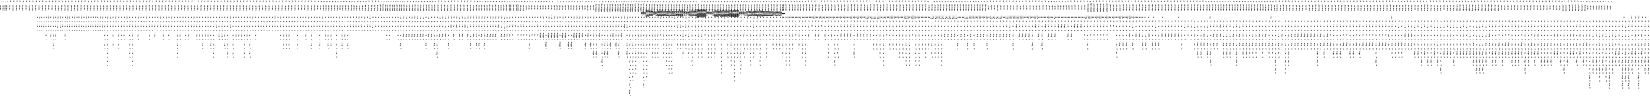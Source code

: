 digraph FST {
rankdir = LR;
size = "8.5,11";
label = "";
center = 1;
orientation = Landscape;
ranksep = "0.4";
nodesep = "0.25";
0 [label = "0", shape = circle, style = bold, fontsize = 14]
	0 -> 0 [label = "the:、/-0.56087", fontsize = 14];
	0 -> 0 [label = "the:た/-0.31363", fontsize = 14];
	0 -> 0 [label = "the:（/-0.22286", fontsize = 14];
	0 -> 0 [label = "the:その/-0.31193", fontsize = 14];
	0 -> 0 [label = "the:の/-0.46103", fontsize = 14];
	0 -> 0 [label = "the:は/-0.3999", fontsize = 14];
	0 -> 1 [label = "the:<eps>/-0.3569", fontsize = 14];
	0 -> 4 [label = "the:<eps>/-0.31222", fontsize = 14];
	0 -> 7 [label = "the:<eps>/-0.43285", fontsize = 14];
	0 -> 10 [label = "the:<eps>/-0.38489", fontsize = 14];
	0 -> 0 [label = "the:この/-0.36216", fontsize = 14];
	0 -> 0 [label = "the:前記/-0.39973", fontsize = 14];
	0 -> 0 [label = "the:する/-0.24789", fontsize = 14];
	0 -> 0 [label = "the:ア/-0.21137", fontsize = 14];
	0 -> 0 [label = "the:本/-0.2343", fontsize = 14];
	0 -> 0 [label = "the:各/-0.23004", fontsize = 14];
	0 -> 0 [label = "the:尚/-0.22102", fontsize = 14];
	0 -> 2633 [label = "the:<eps>/0.21703", fontsize = 14];
	0 -> 2626 [label = "the:<eps>/-0.021421", fontsize = 14];
	0 -> 2616 [label = "the:<eps>/-0.24226", fontsize = 14];
	0 -> 2609 [label = "the:<eps>/0.13659", fontsize = 14];
	0 -> 2591 [label = "the:<eps>/0.014703", fontsize = 14];
	0 -> 2582 [label = "the:<eps>/0.30254", fontsize = 14];
	0 -> 2572 [label = "the:<eps>/-0.079771", fontsize = 14];
	0 -> 2374 [label = "the:<eps>/-0.011249", fontsize = 14];
	0 -> 2368 [label = "the:<eps>/0.019152", fontsize = 14];
	0 -> 2361 [label = "the:<eps>/0.1514", fontsize = 14];
	0 -> 2353 [label = "the:<eps>/-0.23428", fontsize = 14];
	0 -> 2347 [label = "the:<eps>/0.027576", fontsize = 14];
	0 -> 2340 [label = "the:<eps>/0.13655", fontsize = 14];
	0 -> 2333 [label = "the:<eps>/-0.1881", fontsize = 14];
	0 -> 2326 [label = "the:<eps>/-0.13806", fontsize = 14];
	0 -> 2320 [label = "the:<eps>/-0.24711", fontsize = 14];
	0 -> 2314 [label = "the:<eps>/0.056706", fontsize = 14];
	0 -> 2307 [label = "the:<eps>/-0.011249", fontsize = 14];
	0 -> 2301 [label = "the:<eps>/-0.099054", fontsize = 14];
	0 -> 2294 [label = "the:<eps>/-0.0033279", fontsize = 14];
	0 -> 2287 [label = "the:<eps>/0.056632", fontsize = 14];
	0 -> 2258 [label = "the:<eps>/-0.090159", fontsize = 14];
	0 -> 2250 [label = "the:<eps>/-0.18463", fontsize = 14];
	0 -> 2243 [label = "the:<eps>/0.19768", fontsize = 14];
	0 -> 2237 [label = "the:<eps>/-0.33245", fontsize = 14];
	0 -> 2231 [label = "the:<eps>/-0.31026", fontsize = 14];
	0 -> 2225 [label = "the:<eps>/-0.22622", fontsize = 14];
	0 -> 2219 [label = "the:<eps>/-0.38448", fontsize = 14];
	0 -> 2213 [label = "the:<eps>/-0.21897", fontsize = 14];
	0 -> 2206 [label = "the:<eps>/-0.32949", fontsize = 14];
	0 -> 2200 [label = "the:<eps>/-0.36957", fontsize = 14];
	0 -> 2194 [label = "the:<eps>/-0.24106", fontsize = 14];
	0 -> 2188 [label = "the:<eps>/-0.33857", fontsize = 14];
	0 -> 2180 [label = "the:<eps>/-0.39405", fontsize = 14];
	0 -> 2173 [label = "the:<eps>/-0.42772", fontsize = 14];
	0 -> 2167 [label = "the:<eps>/-0.27657", fontsize = 14];
	0 -> 2160 [label = "the:<eps>/-0.2793", fontsize = 14];
	0 -> 2153 [label = "the:<eps>/-0.35177", fontsize = 14];
	0 -> 2147 [label = "the:<eps>/-0.25998", fontsize = 14];
	0 -> 2140 [label = "the:<eps>/-0.3221", fontsize = 14];
	0 -> 2134 [label = "the:<eps>/-0.36842", fontsize = 14];
	0 -> 2128 [label = "the:<eps>/-0.54505", fontsize = 14];
	0 -> 1981 [label = "the:<eps>/-0.04575", fontsize = 14];
	0 -> 1975 [label = "the:<eps>/-0.074864", fontsize = 14];
	0 -> 1970 [label = "the:<eps>/-0.14966", fontsize = 14];
	0 -> 1963 [label = "the:<eps>/-0.015934", fontsize = 14];
	0 -> 1958 [label = "the:<eps>/-0.028793", fontsize = 14];
	0 -> 1953 [label = "the:<eps>/-0.15768", fontsize = 14];
	0 -> 1948 [label = "the:<eps>/-0.17989", fontsize = 14];
	0 -> 1943 [label = "the:<eps>/-0.011565", fontsize = 14];
	0 -> 1938 [label = "the:<eps>/-0.23324", fontsize = 14];
	0 -> 1933 [label = "the:<eps>/-0.17094", fontsize = 14];
	0 -> 1758 [label = "the:<eps>/-0.17886", fontsize = 14];
	0 -> 1752 [label = "the:<eps>/-0.2505", fontsize = 14];
	0 -> 1726 [label = "the:<eps>/-0.35813", fontsize = 14];
	0 -> 1722 [label = "the:<eps>/-0.44701", fontsize = 14];
	0 -> 1718 [label = "the:<eps>/-0.29709", fontsize = 14];
	0 -> 1714 [label = "the:<eps>/-0.51537", fontsize = 14];
	0 -> 1710 [label = "the:<eps>/-0.4049", fontsize = 14];
	0 -> 1706 [label = "the:<eps>/-0.090883", fontsize = 14];
	0 -> 1701 [label = "the:<eps>/-0.38422", fontsize = 14];
	0 -> 1696 [label = "the:<eps>/-0.33506", fontsize = 14];
	0 -> 1691 [label = "the:<eps>/-0.4475", fontsize = 14];
	0 -> 1687 [label = "the:<eps>/-0.40535", fontsize = 14];
	0 -> 1682 [label = "the:<eps>/-0.30675", fontsize = 14];
	0 -> 1677 [label = "the:<eps>/-0.37923", fontsize = 14];
	0 -> 1673 [label = "the:<eps>/-0.059753", fontsize = 14];
	0 -> 1669 [label = "the:<eps>/-0.41628", fontsize = 14];
	0 -> 1664 [label = "the:<eps>/-0.37854", fontsize = 14];
	0 -> 1660 [label = "the:<eps>/-0.59292", fontsize = 14];
	0 -> 1655 [label = "the:<eps>/-0.15326", fontsize = 14];
	0 -> 1650 [label = "the:<eps>/-0.46425", fontsize = 14];
	0 -> 1645 [label = "the:<eps>/-0.39066", fontsize = 14];
	0 -> 1518 [label = "the:<eps>/-0.32161", fontsize = 14];
	0 -> 1514 [label = "the:<eps>/-0.2467", fontsize = 14];
	0 -> 1510 [label = "the:<eps>/-0.26542", fontsize = 14];
	0 -> 1506 [label = "the:<eps>/-0.29974", fontsize = 14];
	0 -> 1502 [label = "the:<eps>/-0.32946", fontsize = 14];
	0 -> 1498 [label = "the:<eps>/-0.2791", fontsize = 14];
	0 -> 1494 [label = "the:<eps>/-0.35804", fontsize = 14];
	0 -> 1490 [label = "the:<eps>/-0.30201", fontsize = 14];
	0 -> 1485 [label = "the:<eps>/-0.3727", fontsize = 14];
	0 -> 1481 [label = "the:<eps>/-0.31291", fontsize = 14];
	0 -> 1477 [label = "the:<eps>/-0.21738", fontsize = 14];
	0 -> 1473 [label = "the:<eps>/-0.16116", fontsize = 14];
	0 -> 1468 [label = "the:<eps>/-0.38811", fontsize = 14];
	0 -> 1464 [label = "the:<eps>/-0.32093", fontsize = 14];
	0 -> 1459 [label = "the:<eps>/-0.29582", fontsize = 14];
	0 -> 1455 [label = "the:<eps>/-0.17753", fontsize = 14];
	0 -> 1451 [label = "the:<eps>/-0.2963", fontsize = 14];
	0 -> 1446 [label = "the:<eps>/-0.3493", fontsize = 14];
	0 -> 1442 [label = "the:<eps>/-0.3189", fontsize = 14];
	0 -> 1438 [label = "the:<eps>/-0.43998", fontsize = 14];
	0 -> 1434 [label = "the:<eps>/-0.27812", fontsize = 14];
	0 -> 1430 [label = "the:<eps>/-0.075001", fontsize = 14];
	0 -> 2641 [label = "the:<eps>/0.33673", fontsize = 14];
	0 -> 569 [label = "the:<eps>/0.21101", fontsize = 14];
	0 -> 565 [label = "the:<eps>/-0.41559", fontsize = 14];
	0 -> 559 [label = "the:<eps>/-0.37395", fontsize = 14];
	0 -> 554 [label = "the:<eps>/-0.32845", fontsize = 14];
	0 -> 550 [label = "the:<eps>/-0.35223", fontsize = 14];
	0 -> 546 [label = "the:<eps>/-0.32258", fontsize = 14];
	0 -> 541 [label = "the:<eps>/-0.37957", fontsize = 14];
	0 -> 537 [label = "the:<eps>/-0.3306", fontsize = 14];
	0 -> 533 [label = "the:<eps>/-0.28162", fontsize = 14];
	0 -> 529 [label = "the:<eps>/-0.29336", fontsize = 14];
	0 -> 525 [label = "the:<eps>/-0.27592", fontsize = 14];
	0 -> 521 [label = "the:<eps>/-0.019351", fontsize = 14];
	0 -> 517 [label = "the:<eps>/-0.54845", fontsize = 14];
	0 -> 513 [label = "the:<eps>/-0.55247", fontsize = 14];
	0 -> 509 [label = "the:<eps>/-0.31711", fontsize = 14];
	0 -> 504 [label = "the:<eps>/-0.38596", fontsize = 14];
	0 -> 573 [label = "main:<eps>/-0.36366", fontsize = 14];
	0 -> 0 [label = "main:本/0.12868", fontsize = 14];
	0 -> 0 [label = "main:本体/-0.32227", fontsize = 14];
	0 -> 0 [label = "main:のみ/0.22707", fontsize = 14];
	0 -> 0 [label = "main:元/-0.049818", fontsize = 14];
	0 -> 0 [label = "main:メイン/-0.6482", fontsize = 14];
	0 -> 0 [label = "main:主/-0.63746", fontsize = 14];
	0 -> 0 [label = "main:主要/-0.44073", fontsize = 14];
	0 -> 0 [label = "main:主に/-0.024505", fontsize = 14];
	0 -> 0 [label = "main:主体/-0.24409", fontsize = 14];
	0 -> 0 [label = "main:主導/-0.28608", fontsize = 14];
	0 -> 0 [label = "main:基材/0.11565", fontsize = 14];
	0 -> 0 [label = "main:本係/-0.14819", fontsize = 14];
	0 -> 0 [label = "main:基幹/-0.28107", fontsize = 14];
	0 -> 0 [label = "main:玉/0.014539", fontsize = 14];
	0 -> 0 [label = "main:主な/-0.25823", fontsize = 14];
	0 -> 1764 [label = "main:<eps>/0.17509", fontsize = 14];
	0 -> 1769 [label = "main:<eps>/-0.26538", fontsize = 14];
	0 -> 2266 [label = "main:<eps>/-0.16052", fontsize = 14];
	0 -> 2274 [label = "main:<eps>/0.27995", fontsize = 14];
	0 -> 17 [label = "printed:<eps>/-0.23995", fontsize = 14];
	0 -> 0 [label = "printed:記録/-0.075899", fontsize = 14];
	0 -> 0 [label = "printed:配線/0.076589", fontsize = 14];
	0 -> 13 [label = "printed:<eps>/0.0091135", fontsize = 14];
	0 -> 20 [label = "printed:<eps>/-0.05484", fontsize = 14];
	0 -> 24 [label = "printed:<eps>/-0.17347", fontsize = 14];
	0 -> 0 [label = "printed:予め/0.13361", fontsize = 14];
	0 -> 0 [label = "printed:印字/-0.33502", fontsize = 14];
	0 -> 29 [label = "printed:<eps>/-0.25952", fontsize = 14];
	0 -> 0 [label = "printed:プリント/-0.61103", fontsize = 14];
	0 -> 33 [label = "printed:<eps>/-0.38091", fontsize = 14];
	0 -> 36 [label = "printed:<eps>/-0.32994", fontsize = 14];
	0 -> 0 [label = "printed:印刷/-0.49182", fontsize = 14];
	0 -> 39 [label = "printed:<eps>/-0.25439", fontsize = 14];
	0 -> 42 [label = "printed:<eps>/-0.39562", fontsize = 14];
	0 -> 46 [label = "printed:<eps>/-0.25108", fontsize = 14];
	0 -> 49 [label = "printed:<eps>/-0.23902", fontsize = 14];
	0 -> 0 [label = "printed:電子/0.10019", fontsize = 14];
	0 -> 0 [label = "printed:ｐｃ/0.097239", fontsize = 14];
	0 -> 0 [label = "printed:プリン/-0.13144", fontsize = 14];
	0 -> 612 [label = "printed:<eps>/-0.38417", fontsize = 14];
	0 -> 607 [label = "printed:<eps>/-0.34216", fontsize = 14];
	0 -> 603 [label = "printed:<eps>/-0.65712", fontsize = 14];
	0 -> 616 [label = "printed:<eps>/-0.16756", fontsize = 14];
	0 -> 600 [label = "printed:<eps>/-0.17481", fontsize = 14];
	0 -> 596 [label = "printed:<eps>/0.68814", fontsize = 14];
	0 -> 592 [label = "printed:<eps>/-0.29773", fontsize = 14];
	0 -> 589 [label = "printed:<eps>/-0.0339", fontsize = 14];
	0 -> 585 [label = "printed:<eps>/0.94926", fontsize = 14];
	0 -> 582 [label = "printed:<eps>/1.0894", fontsize = 14];
	0 -> 577 [label = "printed:<eps>/0.32495", fontsize = 14];
	0 -> 0 [label = "printed:れ/0.1557", fontsize = 14];
	0 -> 0 [label = "printed:行/0.23996", fontsize = 14];
	0 -> 1775 [label = "printed:<eps>/0.43312", fontsize = 14];
	0 -> 1782 [label = "printed:<eps>/0.74085", fontsize = 14];
	0 -> 1837 [label = "printed:<eps>/-0.23331", fontsize = 14];
	0 -> 1831 [label = "printed:<eps>/-0.11037", fontsize = 14];
	0 -> 1826 [label = "printed:<eps>/0.13496", fontsize = 14];
	0 -> 1819 [label = "printed:<eps>/-0.1918", fontsize = 14];
	0 -> 1814 [label = "printed:<eps>/-0.072567", fontsize = 14];
	0 -> 1808 [label = "printed:<eps>/-0.29152", fontsize = 14];
	0 -> 1802 [label = "printed:<eps>/-0.49304", fontsize = 14];
	0 -> 1796 [label = "printed:<eps>/-0.45507", fontsize = 14];
	0 -> 1792 [label = "printed:<eps>/0.75221", fontsize = 14];
	0 -> 1787 [label = "printed:<eps>/0.1722", fontsize = 14];
	0 -> 0 [label = "wiring:さらに/0.30593", fontsize = 14];
	0 -> 658 [label = "wiring:<eps>/-0.42557", fontsize = 14];
	0 -> 654 [label = "wiring:<eps>/0.10621", fontsize = 14];
	0 -> 70 [label = "wiring:<eps>/-0.31534", fontsize = 14];
	0 -> 651 [label = "wiring:<eps>/0.30396", fontsize = 14];
	0 -> 647 [label = "wiring:<eps>/-0.22187", fontsize = 14];
	0 -> 643 [label = "wiring:<eps>/-0.15889", fontsize = 14];
	0 -> 639 [label = "wiring:<eps>/-0.56737", fontsize = 14];
	0 -> 635 [label = "wiring:<eps>/-0.45383", fontsize = 14];
	0 -> 630 [label = "wiring:<eps>/-0.2705", fontsize = 14];
	0 -> 626 [label = "wiring:<eps>/0.2926", fontsize = 14];
	0 -> 621 [label = "wiring:<eps>/-0.30732", fontsize = 14];
	0 -> 0 [label = "wiring:用/0.086025", fontsize = 14];
	0 -> 67 [label = "wiring:<eps>/-0.028329", fontsize = 14];
	0 -> 64 [label = "wiring:<eps>/-0.33973", fontsize = 14];
	0 -> 0 [label = "wiring:配/-0.026325", fontsize = 14];
	0 -> 61 [label = "wiring:<eps>/-0.33973", fontsize = 14];
	0 -> 58 [label = "wiring:<eps>/-0.33929", fontsize = 14];
	0 -> 0 [label = "wiring:配線/-0.69842", fontsize = 14];
	0 -> 0 [label = "wiring:線/0.12364", fontsize = 14];
	0 -> 55 [label = "wiring:<eps>/-0.33929", fontsize = 14];
	0 -> 52 [label = "wiring:<eps>/0.067645", fontsize = 14];
	0 -> 0 [label = "board:盤/-0.1677", fontsize = 14];
	0 -> 662 [label = "board:<eps>/-0.33125", fontsize = 14];
	0 -> 666 [label = "board:<eps>/-0.21009", fontsize = 14];
	0 -> 0 [label = "board:台/-0.24605", fontsize = 14];
	0 -> 0 [label = "board:ボード/-0.57823", fontsize = 14];
	0 -> 0 [label = "board:板/-0.43654", fontsize = 14];
	0 -> 0 [label = "board:基板/-0.57036", fontsize = 14];
	0 -> 0 [label = "board:プレート/0.20089", fontsize = 14];
	0 -> 0 [label = "board:材/0.2414", fontsize = 14];
	0 -> 0 [label = "44:４１/0.19596", fontsize = 14];
	0 -> 0 [label = "44:４３/0.12038", fontsize = 14];
	0 -> 0 [label = "44:４２/0.08167", fontsize = 14];
	0 -> 0 [label = "44:４４/-0.7491", fontsize = 14];
	0 -> 0 [label = "44:44/-0.30674", fontsize = 14];
	0 -> 670 [label = "44:<eps>/0.042779", fontsize = 14];
	0 -> 674 [label = "44:<eps>/0.76234", fontsize = 14];
	0 -> 677 [label = "44:<eps>/0.37989", fontsize = 14];
	0 -> 681 [label = "44:<eps>/-0.26097", fontsize = 14];
	0 -> 685 [label = "44:<eps>/-0.2823", fontsize = 14];
	0 -> 689 [label = "44:<eps>/-0.59802", fontsize = 14];
	0 -> 693 [label = "44:<eps>/-0.35002", fontsize = 14];
	0 -> 698 [label = "44:<eps>/-0.59717", fontsize = 14];
	0 -> 702 [label = "44:<eps>/-0.52058", fontsize = 14];
	0 -> 706 [label = "44:<eps>/0.16449", fontsize = 14];
	0 -> 0 [label = "is:れ/-0.27942", fontsize = 14];
	0 -> 0 [label = "is:の/0.052175", fontsize = 14];
	0 -> 0 [label = "is:は/-0.57102", fontsize = 14];
	0 -> 0 [label = "is:に/-0.060866", fontsize = 14];
	0 -> 0 [label = "is:も/-0.11893", fontsize = 14];
	0 -> 0 [label = "is:が/-0.59235", fontsize = 14];
	0 -> 0 [label = "is:あ/-0.039107", fontsize = 14];
	0 -> 0 [label = "is:を/-0.5021", fontsize = 14];
	0 -> 710 [label = "is:<eps>/-0.38869", fontsize = 14];
	0 -> 714 [label = "is:<eps>/-0.28894", fontsize = 14];
	0 -> 718 [label = "is:<eps>/-0.46633", fontsize = 14];
	0 -> 723 [label = "is:<eps>/-0.38644", fontsize = 14];
	0 -> 770 [label = "is:<eps>/-0.29657", fontsize = 14];
	0 -> 766 [label = "is:<eps>/-0.030289", fontsize = 14];
	0 -> 762 [label = "is:<eps>/-0.45046", fontsize = 14];
	0 -> 757 [label = "is:<eps>/-0.33287", fontsize = 14];
	0 -> 752 [label = "is:<eps>/-0.42283", fontsize = 14];
	0 -> 748 [label = "is:<eps>/-0.3452", fontsize = 14];
	0 -> 744 [label = "is:<eps>/-0.099948", fontsize = 14];
	0 -> 739 [label = "is:<eps>/0.0252", fontsize = 14];
	0 -> 735 [label = "is:<eps>/-0.0085706", fontsize = 14];
	0 -> 731 [label = "is:<eps>/-0.23527", fontsize = 14];
	0 -> 727 [label = "is:<eps>/-0.16835", fontsize = 14];
	0 -> 774 [label = "substantially:<eps>/-0.19238", fontsize = 14];
	0 -> 778 [label = "substantially:<eps>/-0.16547", fontsize = 14];
	0 -> 783 [label = "substantially:<eps>/-0.083385", fontsize = 14];
	0 -> 787 [label = "substantially:<eps>/-0.19971", fontsize = 14];
	0 -> 836 [label = "substantially:<eps>/-0.17971", fontsize = 14];
	0 -> 841 [label = "substantially:<eps>/-0.12878", fontsize = 14];
	0 -> 847 [label = "substantially:<eps>/0.29542", fontsize = 14];
	0 -> 851 [label = "substantially:<eps>/0.32919", fontsize = 14];
	0 -> 0 [label = "substantially:大幅/-0.054729", fontsize = 14];
	0 -> 91 [label = "substantially:<eps>/-0.3149", fontsize = 14];
	0 -> 0 [label = "substantially:略々/-0.24316", fontsize = 14];
	0 -> 0 [label = "substantially:約/0.1254", fontsize = 14];
	0 -> 0 [label = "substantially:程度/0.02651", fontsize = 14];
	0 -> 0 [label = "substantially:概ね/-0.3618", fontsize = 14];
	0 -> 0 [label = "substantially:ほとんど/-0.25761", fontsize = 14];
	0 -> 88 [label = "substantially:<eps>/-0.32397", fontsize = 14];
	0 -> 0 [label = "substantially:ほぼ/-0.6035", fontsize = 14];
	0 -> 0 [label = "substantially:とも/0.29728", fontsize = 14];
	0 -> 832 [label = "substantially:<eps>/-0.042363", fontsize = 14];
	0 -> 82 [label = "substantially:<eps>/-0.62715", fontsize = 14];
	0 -> 0 [label = "substantially:実質/-0.40761", fontsize = 14];
	0 -> 79 [label = "substantially:<eps>/-0.066757", fontsize = 14];
	0 -> 76 [label = "substantially:<eps>/-0.29551", fontsize = 14];
	0 -> 0 [label = "substantially:略/-0.58794", fontsize = 14];
	0 -> 0 [label = "substantially:概略/0.022491", fontsize = 14];
	0 -> 0 [label = "substantially:的/-0.067988", fontsize = 14];
	0 -> 0 [label = "substantially:な/0.44006", fontsize = 14];
	0 -> 73 [label = "substantially:<eps>/-0.37732", fontsize = 14];
	0 -> 0 [label = "substantially:と/0.18775", fontsize = 14];
	0 -> 792 [label = "substantially:<eps>/-0.094443", fontsize = 14];
	0 -> 798 [label = "substantially:<eps>/-0.095789", fontsize = 14];
	0 -> 804 [label = "substantially:<eps>/0.1328", fontsize = 14];
	0 -> 808 [label = "substantially:<eps>/0.041796", fontsize = 14];
	0 -> 815 [label = "substantially:<eps>/-0.33207", fontsize = 14];
	0 -> 821 [label = "substantially:<eps>/-0.15168", fontsize = 14];
	0 -> 827 [label = "substantially:<eps>/-0.17231", fontsize = 14];
	0 -> 85 [label = "substantially:<eps>/-0.46334", fontsize = 14];
	0 -> 166 [label = "vertically:<eps>/-0.36329", fontsize = 14];
	0 -> 109 [label = "vertically:<eps>/-0.38864", fontsize = 14];
	0 -> 169 [label = "vertically:<eps>/-0.45945", fontsize = 14];
	0 -> 0 [label = "vertically:垂直/-0.28906", fontsize = 14];
	0 -> 173 [label = "vertically:<eps>/-0.37215", fontsize = 14];
	0 -> 176 [label = "vertically:<eps>/-0.24875", fontsize = 14];
	0 -> 106 [label = "vertically:<eps>/-0.22932", fontsize = 14];
	0 -> 179 [label = "vertically:<eps>/-0.31976", fontsize = 14];
	0 -> 0 [label = "vertically:縦/-0.23027", fontsize = 14];
	0 -> 183 [label = "vertically:<eps>/-0.24568", fontsize = 14];
	0 -> 186 [label = "vertically:<eps>/-0.34983", fontsize = 14];
	0 -> 190 [label = "vertically:<eps>/-0.19182", fontsize = 14];
	0 -> 0 [label = "vertically:垂設/-0.2368", fontsize = 14];
	0 -> 0 [label = "vertically:立て/-0.12428", fontsize = 14];
	0 -> 99 [label = "vertically:<eps>/-0.35723", fontsize = 14];
	0 -> 0 [label = "vertically:に/0.050517", fontsize = 14];
	0 -> 94 [label = "vertically:<eps>/-0.3004", fontsize = 14];
	0 -> 860 [label = "vertically:<eps>/-0.098149", fontsize = 14];
	0 -> 854 [label = "vertically:<eps>/0.21008", fontsize = 14];
	0 -> 114 [label = "vertically:<eps>/-0.29039", fontsize = 14];
	0 -> 117 [label = "vertically:<eps>/-0.42468", fontsize = 14];
	0 -> 122 [label = "vertically:<eps>/-0.25241", fontsize = 14];
	0 -> 126 [label = "vertically:<eps>/-0.24934", fontsize = 14];
	0 -> 130 [label = "vertically:<eps>/-0.28278", fontsize = 14];
	0 -> 133 [label = "vertically:<eps>/-0.31679", fontsize = 14];
	0 -> 139 [label = "vertically:<eps>/-0.35723", fontsize = 14];
	0 -> 146 [label = "vertically:<eps>/-0.060101", fontsize = 14];
	0 -> 149 [label = "vertically:<eps>/-0.26976", fontsize = 14];
	0 -> 0 [label = "vertically:上方/0.19325", fontsize = 14];
	0 -> 153 [label = "vertically:<eps>/0.14726", fontsize = 14];
	0 -> 0 [label = "vertically:上下/-0.39486", fontsize = 14];
	0 -> 156 [label = "vertically:<eps>/-0.42349", fontsize = 14];
	0 -> 159 [label = "vertically:<eps>/-0.22377", fontsize = 14];
	0 -> 162 [label = "vertically:<eps>/-0.4599", fontsize = 14];
	0 -> 0 [label = "vertically:昇降/-0.17409", fontsize = 14];
	0 -> 0 [label = "vertically:鉛直/-0.3173", fontsize = 14];
	0 -> 244 [label = "mounted:<eps>/-0.39579", fontsize = 14];
	0 -> 249 [label = "mounted:<eps>/-0.55237", fontsize = 14];
	0 -> 0 [label = "mounted:取り付け/-0.29647", fontsize = 14];
	0 -> 255 [label = "mounted:<eps>/-0.27039", fontsize = 14];
	0 -> 258 [label = "mounted:<eps>/-0.34334", fontsize = 14];
	0 -> 262 [label = "mounted:<eps>/-0.30785", fontsize = 14];
	0 -> 266 [label = "mounted:<eps>/-0.46443", fontsize = 14];
	0 -> 271 [label = "mounted:<eps>/-0.24171", fontsize = 14];
	0 -> 0 [label = "mounted:取付け/-0.21452", fontsize = 14];
	0 -> 240 [label = "mounted:<eps>/-0.46717", fontsize = 14];
	0 -> 0 [label = "mounted:装着/-0.39521", fontsize = 14];
	0 -> 236 [label = "mounted:<eps>/-0.12679", fontsize = 14];
	0 -> 0 [label = "mounted:配設/-0.044411", fontsize = 14];
	0 -> 231 [label = "mounted:<eps>/-0.21325", fontsize = 14];
	0 -> 227 [label = "mounted:<eps>/-0.17487", fontsize = 14];
	0 -> 223 [label = "mounted:<eps>/-0.16249", fontsize = 14];
	0 -> 220 [label = "mounted:<eps>/-0.12805", fontsize = 14];
	0 -> 217 [label = "mounted:<eps>/-0.072926", fontsize = 14];
	0 -> 0 [label = "mounted:設け/-0.026101", fontsize = 14];
	0 -> 213 [label = "mounted:<eps>/-0.16008", fontsize = 14];
	0 -> 0 [label = "mounted:た/0.036741", fontsize = 14];
	0 -> 0 [label = "mounted:ん/0.33635", fontsize = 14];
	0 -> 209 [label = "mounted:<eps>/-0.13496", fontsize = 14];
	0 -> 206 [label = "mounted:<eps>/-0.052652", fontsize = 14];
	0 -> 0 [label = "mounted:さ/-0.0025901", fontsize = 14];
	0 -> 0 [label = "mounted:取付/-0.080116", fontsize = 14];
	0 -> 277 [label = "mounted:<eps>/-0.14295", fontsize = 14];
	0 -> 280 [label = "mounted:<eps>/-0.1373", fontsize = 14];
	0 -> 0 [label = "mounted:実装/-0.38559", fontsize = 14];
	0 -> 286 [label = "mounted:<eps>/-0.33869", fontsize = 14];
	0 -> 290 [label = "mounted:<eps>/-0.48749", fontsize = 14];
	0 -> 294 [label = "mounted:<eps>/-0.31823", fontsize = 14];
	0 -> 298 [label = "mounted:<eps>/-0.37592", fontsize = 14];
	0 -> 0 [label = "mounted:搭載/-0.41394", fontsize = 14];
	0 -> 304 [label = "mounted:<eps>/-0.52077", fontsize = 14];
	0 -> 308 [label = "mounted:<eps>/-0.58152", fontsize = 14];
	0 -> 202 [label = "mounted:<eps>/-0.18454", fontsize = 14];
	0 -> 0 [label = "mounted:マウント/-0.19792", fontsize = 14];
	0 -> 0 [label = "mounted:て/-0.023784", fontsize = 14];
	0 -> 193 [label = "mounted:<eps>/-0.021915", fontsize = 14];
	0 -> 1209 [label = "mounted:<eps>/-0.29333", fontsize = 14];
	0 -> 1203 [label = "mounted:<eps>/-0.20829", fontsize = 14];
	0 -> 1198 [label = "mounted:<eps>/-0.26521", fontsize = 14];
	0 -> 1194 [label = "mounted:<eps>/-0.068386", fontsize = 14];
	0 -> 1189 [label = "mounted:<eps>/-0.057272", fontsize = 14];
	0 -> 1182 [label = "mounted:<eps>/-0.2951", fontsize = 14];
	0 -> 1175 [label = "mounted:<eps>/-0.32326", fontsize = 14];
	0 -> 1169 [label = "mounted:<eps>/-0.20274", fontsize = 14];
	0 -> 1164 [label = "mounted:<eps>/-0.15591", fontsize = 14];
	0 -> 1159 [label = "mounted:<eps>/0.07429", fontsize = 14];
	0 -> 1154 [label = "mounted:<eps>/-0.084093", fontsize = 14];
	0 -> 1843 [label = "mounted:<eps>/0.36248", fontsize = 14];
	0 -> 1150 [label = "mounted:<eps>/-0.097519", fontsize = 14];
	0 -> 1144 [label = "mounted:<eps>/0.021718", fontsize = 14];
	0 -> 1140 [label = "mounted:<eps>/0.093335", fontsize = 14];
	0 -> 1133 [label = "mounted:<eps>/-0.39053", fontsize = 14];
	0 -> 1128 [label = "mounted:<eps>/-0.23118", fontsize = 14];
	0 -> 1122 [label = "mounted:<eps>/-0.28386", fontsize = 14];
	0 -> 1115 [label = "mounted:<eps>/-0.36072", fontsize = 14];
	0 -> 1110 [label = "mounted:<eps>/0.19777", fontsize = 14];
	0 -> 1104 [label = "mounted:<eps>/-0.14459", fontsize = 14];
	0 -> 1096 [label = "mounted:<eps>/-0.36753", fontsize = 14];
	0 -> 1090 [label = "mounted:<eps>/-0.41095", fontsize = 14];
	0 -> 1081 [label = "mounted:<eps>/-0.3613", fontsize = 14];
	0 -> 1074 [label = "mounted:<eps>/-0.32202", fontsize = 14];
	0 -> 1068 [label = "mounted:<eps>/-0.27126", fontsize = 14];
	0 -> 1064 [label = "mounted:<eps>/-0.24782", fontsize = 14];
	0 -> 1056 [label = "mounted:<eps>/-0.20309", fontsize = 14];
	0 -> 1052 [label = "mounted:<eps>/-0.083381", fontsize = 14];
	0 -> 1046 [label = "mounted:<eps>/0.026634", fontsize = 14];
	0 -> 1040 [label = "mounted:<eps>/-0.2644", fontsize = 14];
	0 -> 1034 [label = "mounted:<eps>/-0.25333", fontsize = 14];
	0 -> 1030 [label = "mounted:<eps>/-0.18202", fontsize = 14];
	0 -> 1024 [label = "mounted:<eps>/-0.15184", fontsize = 14];
	0 -> 1018 [label = "mounted:<eps>/-0.21343", fontsize = 14];
	0 -> 1013 [label = "mounted:<eps>/-0.16661", fontsize = 14];
	0 -> 1006 [label = "mounted:<eps>/-0.35473", fontsize = 14];
	0 -> 936 [label = "mounted:<eps>/-0.041425", fontsize = 14];
	0 -> 1000 [label = "mounted:<eps>/-0.2101", fontsize = 14];
	0 -> 995 [label = "mounted:<eps>/-0.24856", fontsize = 14];
	0 -> 989 [label = "mounted:<eps>/-0.2234", fontsize = 14];
	0 -> 984 [label = "mounted:<eps>/-0.18503", fontsize = 14];
	0 -> 979 [label = "mounted:<eps>/-0.24554", fontsize = 14];
	0 -> 975 [label = "mounted:<eps>/-0.18607", fontsize = 14];
	0 -> 967 [label = "mounted:<eps>/-0.071529", fontsize = 14];
	0 -> 959 [label = "mounted:<eps>/-0.39666", fontsize = 14];
	0 -> 952 [label = "mounted:<eps>/-0.29804", fontsize = 14];
	0 -> 946 [label = "mounted:<eps>/-0.36963", fontsize = 14];
	0 -> 942 [label = "mounted:<eps>/-0.22909", fontsize = 14];
	0 -> 930 [label = "mounted:<eps>/-0.12499", fontsize = 14];
	0 -> 0 [label = "mounted:られ/-0.14721", fontsize = 14];
	0 -> 196 [label = "mounted:<eps>/-0.39305", fontsize = 14];
	0 -> 871 [label = "mounted:<eps>/-0.30246", fontsize = 14];
	0 -> 880 [label = "mounted:<eps>/-0.43637", fontsize = 14];
	0 -> 888 [label = "mounted:<eps>/-0.26045", fontsize = 14];
	0 -> 894 [label = "mounted:<eps>/-0.13172", fontsize = 14];
	0 -> 900 [label = "mounted:<eps>/-0.48636", fontsize = 14];
	0 -> 910 [label = "mounted:<eps>/-0.48184", fontsize = 14];
	0 -> 919 [label = "mounted:<eps>/-0.023045", fontsize = 14];
	0 -> 924 [label = "mounted:<eps>/-0.025933", fontsize = 14];
	0 -> 1883 [label = "in:<eps>/-0.219", fontsize = 14];
	0 -> 2601 [label = "in:<eps>/0.094958", fontsize = 14];
	0 -> 2281 [label = "in:<eps>/0.14642", fontsize = 14];
	0 -> 0 [label = "in:そして/-0.12282", fontsize = 14];
	0 -> 1928 [label = "in:<eps>/-0.0029661", fontsize = 14];
	0 -> 1255 [label = "in:<eps>/-0.36643", fontsize = 14];
	0 -> 1248 [label = "in:<eps>/-0.44816", fontsize = 14];
	0 -> 1244 [label = "in:<eps>/-0.28769", fontsize = 14];
	0 -> 1238 [label = "in:<eps>/-0.18679", fontsize = 14];
	0 -> 1234 [label = "in:<eps>/-0.10047", fontsize = 14];
	0 -> 1231 [label = "in:<eps>/-0.21362", fontsize = 14];
	0 -> 1227 [label = "in:<eps>/-0.1887", fontsize = 14];
	0 -> 1223 [label = "in:<eps>/-0.19238", fontsize = 14];
	0 -> 1220 [label = "in:<eps>/0.14041", fontsize = 14];
	0 -> 1216 [label = "in:<eps>/-0.12136", fontsize = 14];
	0 -> 1923 [label = "in:<eps>/-0.15347", fontsize = 14];
	0 -> 1916 [label = "in:<eps>/-0.23814", fontsize = 14];
	0 -> 1897 [label = "in:<eps>/-0.19927", fontsize = 14];
	0 -> 1889 [label = "in:<eps>/-0.31488", fontsize = 14];
	0 -> 336 [label = "in:<eps>/-0.24155", fontsize = 14];
	0 -> 0 [label = "in:方向/-0.11699", fontsize = 14];
	0 -> 0 [label = "in:さ/-0.21148", fontsize = 14];
	0 -> 333 [label = "in:<eps>/-0.36047", fontsize = 14];
	0 -> 330 [label = "in:<eps>/-0.39326", fontsize = 14];
	0 -> 327 [label = "in:<eps>/-0.3391", fontsize = 14];
	0 -> 0 [label = "in:内/-0.34724", fontsize = 14];
	0 -> 324 [label = "in:<eps>/-0.38334", fontsize = 14];
	0 -> 0 [label = "in:中/-0.38081", fontsize = 14];
	0 -> 321 [label = "in:<eps>/-0.25588", fontsize = 14];
	0 -> 0 [label = "in:を/0.10485", fontsize = 14];
	0 -> 0 [label = "in:い/-0.20005", fontsize = 14];
	0 -> 317 [label = "in:<eps>/-0.55957", fontsize = 14];
	0 -> 314 [label = "in:<eps>/-0.48289", fontsize = 14];
	0 -> 0 [label = "in:に/-0.47864", fontsize = 14];
	0 -> 0 [label = "in:し/-0.10563", fontsize = 14];
	0 -> 0 [label = "in:で/-0.39898", fontsize = 14];
	0 -> 0 [label = "in:また/-0.18899", fontsize = 14];
	0 -> 0 [label = "in:の/0.065169", fontsize = 14];
	0 -> 1849 [label = "in:<eps>/-0.040998", fontsize = 14];
	0 -> 1855 [label = "in:<eps>/-0.15979", fontsize = 14];
	0 -> 1861 [label = "in:<eps>/-0.12393", fontsize = 14];
	0 -> 1866 [label = "in:<eps>/-0.21136", fontsize = 14];
	0 -> 1872 [label = "in:<eps>/-0.12147", fontsize = 14];
	0 -> 1877 [label = "in:<eps>/-0.27293", fontsize = 14];
	0 -> 0 [label = "accommodating:収納/-0.44573", fontsize = 14];
	0 -> 0 [label = "accommodating:に/0.67887", fontsize = 14];
	0 -> 0 [label = "accommodating:一層/0.18552", fontsize = 14];
	0 -> 0 [label = "accommodating:受容/-0.076694", fontsize = 14];
	0 -> 0 [label = "accommodating:形成/0.41693", fontsize = 14];
	0 -> 0 [label = "accommodating:保持/0.27808", fontsize = 14];
	0 -> 339 [label = "accommodating:<eps>/-0.23571", fontsize = 14];
	0 -> 0 [label = "accommodating:格納/0.10756", fontsize = 14];
	0 -> 0 [label = "accommodating:収容/-0.57757", fontsize = 14];
	0 -> 0 [label = "accommodating:挿入/0.23218", fontsize = 14];
	0 -> 0 [label = "accommodating:配置/0.26305", fontsize = 14];
	0 -> 0 [label = "accommodating:支持/0.35359", fontsize = 14];
	0 -> 0 [label = "accommodating:内蔵/0.096718", fontsize = 14];
	0 -> 0 [label = "accommodating:装填/0.052847", fontsize = 14];
	0 -> 0 [label = "accommodating:通り抜け/-0.044981", fontsize = 14];
	0 -> 1261 [label = "accommodating:<eps>/-0.053968", fontsize = 14];
	0 -> 1265 [label = "accommodating:<eps>/-0.31154", fontsize = 14];
	0 -> 1269 [label = "accommodating:<eps>/-0.49851", fontsize = 14];
	0 -> 1273 [label = "accommodating:<eps>/-0.15576", fontsize = 14];
	0 -> 1277 [label = "accommodating:<eps>/-0.20947", fontsize = 14];
	0 -> 1283 [label = "accommodating:<eps>/0.075574", fontsize = 14];
	0 -> 1287 [label = "portion:<eps>/0.36365", fontsize = 14];
	0 -> 1291 [label = "portion:<eps>/-0.66979", fontsize = 14];
	0 -> 1295 [label = "portion:<eps>/-0.28499", fontsize = 14];
	0 -> 1299 [label = "portion:<eps>/-0.41789", fontsize = 14];
	0 -> 0 [label = "portion:位置/0.10091", fontsize = 14];
	0 -> 0 [label = "portion:面/0.11525", fontsize = 14];
	0 -> 0 [label = "portion:部分/-0.53984", fontsize = 14];
	0 -> 0 [label = "portion:領域/0.088055", fontsize = 14];
	0 -> 0 [label = "portion:箇所/-0.17502", fontsize = 14];
	0 -> 0 [label = "portion:一部/-0.29711", fontsize = 14];
	0 -> 0 [label = "portion:部位/-0.27371", fontsize = 14];
	0 -> 0 [label = "portion:個所/-0.15798", fontsize = 14];
	0 -> 0 [label = "portion:本体部/-0.21048", fontsize = 14];
	0 -> 0 [label = "portion:部/-0.62112", fontsize = 14];
	0 -> 0 [label = "portion:分/0.016164", fontsize = 14];
	0 -> 0 [label = "portion:側/-0.031805", fontsize = 14];
	0 -> 0 [label = "12:５/0.25534", fontsize = 14];
	0 -> 0 [label = "12:６/0.23184", fontsize = 14];
	0 -> 0 [label = "12:１１/0.039036", fontsize = 14];
	0 -> 0 [label = "12:８/0.1846", fontsize = 14];
	0 -> 0 [label = "12:１６/0.19796", fontsize = 14];
	0 -> 0 [label = "12:１２/-0.73053", fontsize = 14];
	0 -> 0 [label = "12:12/-0.43525", fontsize = 14];
	0 -> 0 [label = "12:１３/0.13239", fontsize = 14];
	0 -> 1417 [label = "provided:<eps>/-0.27565", fontsize = 14];
	0 -> 1423 [label = "provided:<eps>/-0.13052", fontsize = 14];
	0 -> 1411 [label = "provided:<eps>/-0.27171", fontsize = 14];
	0 -> 1405 [label = "provided:<eps>/-0.39593", fontsize = 14];
	0 -> 1400 [label = "provided:<eps>/0.19138", fontsize = 14];
	0 -> 1394 [label = "provided:<eps>/-0.060286", fontsize = 14];
	0 -> 1389 [label = "provided:<eps>/-0.15875", fontsize = 14];
	0 -> 1382 [label = "provided:<eps>/-0.4052", fontsize = 14];
	0 -> 1375 [label = "provided:<eps>/-0.39528", fontsize = 14];
	0 -> 1371 [label = "provided:<eps>/-0.050555", fontsize = 14];
	0 -> 1364 [label = "provided:<eps>/-0.30987", fontsize = 14];
	0 -> 1357 [label = "provided:<eps>/-0.46939", fontsize = 14];
	0 -> 1351 [label = "provided:<eps>/-0.30971", fontsize = 14];
	0 -> 1345 [label = "provided:<eps>/-0.42562", fontsize = 14];
	0 -> 1340 [label = "provided:<eps>/-0.45302", fontsize = 14];
	0 -> 1335 [label = "provided:<eps>/-0.34042", fontsize = 14];
	0 -> 1330 [label = "provided:<eps>/-0.37302", fontsize = 14];
	0 -> 1326 [label = "provided:<eps>/-0.2207", fontsize = 14];
	0 -> 1319 [label = "provided:<eps>/-0.28636", fontsize = 14];
	0 -> 1313 [label = "provided:<eps>/-0.32354", fontsize = 14];
	0 -> 1308 [label = "provided:<eps>/-0.24592", fontsize = 14];
	0 -> 1303 [label = "provided:<eps>/-0.17218", fontsize = 14];
	0 -> 1908 [label = "provided:<eps>/-0.27596", fontsize = 14];
	0 -> 342 [label = "provided:<eps>/-0.15266", fontsize = 14];
	0 -> 1903 [label = "provided:<eps>/0.32011", fontsize = 14];
	0 -> 0 [label = "provided:装備/-0.16529", fontsize = 14];
	0 -> 0 [label = "provided:置/0.030579", fontsize = 14];
	0 -> 442 [label = "provided:<eps>/-0.15541", fontsize = 14];
	0 -> 438 [label = "provided:<eps>/-0.25001", fontsize = 14];
	0 -> 433 [label = "provided:<eps>/-0.35704", fontsize = 14];
	0 -> 430 [label = "provided:<eps>/-0.27195", fontsize = 14];
	0 -> 424 [label = "provided:<eps>/-0.37903", fontsize = 14];
	0 -> 0 [label = "provided:配置/-0.18379", fontsize = 14];
	0 -> 421 [label = "provided:<eps>/-0.24901", fontsize = 14];
	0 -> 416 [label = "provided:<eps>/-0.41464", fontsize = 14];
	0 -> 411 [label = "provided:<eps>/-0.65948", fontsize = 14];
	0 -> 407 [label = "provided:<eps>/-0.51099", fontsize = 14];
	0 -> 404 [label = "provided:<eps>/-0.53839", fontsize = 14];
	0 -> 399 [label = "provided:<eps>/-0.41394", fontsize = 14];
	0 -> 396 [label = "provided:<eps>/-0.48151", fontsize = 14];
	0 -> 393 [label = "provided:<eps>/-0.38805", fontsize = 14];
	0 -> 0 [label = "provided:設け/-0.45186", fontsize = 14];
	0 -> 388 [label = "provided:<eps>/-0.41959", fontsize = 14];
	0 -> 385 [label = "provided:<eps>/-0.28342", fontsize = 14];
	0 -> 381 [label = "provided:<eps>/-0.31173", fontsize = 14];
	0 -> 378 [label = "provided:<eps>/-0.27025", fontsize = 14];
	0 -> 0 [label = "provided:備え/-0.22343", fontsize = 14];
	0 -> 0 [label = "provided:得/0.012276", fontsize = 14];
	0 -> 0 [label = "provided:有/-0.14172", fontsize = 14];
	0 -> 0 [label = "provided:形成/-0.12788", fontsize = 14];
	0 -> 375 [label = "provided:<eps>/-0.094776", fontsize = 14];
	0 -> 370 [label = "provided:<eps>/-0.26397", fontsize = 14];
	0 -> 0 [label = "provided:提供/-0.278", fontsize = 14];
	0 -> 367 [label = "provided:<eps>/-0.081406", fontsize = 14];
	0 -> 364 [label = "provided:<eps>/-0.15266", fontsize = 14];
	0 -> 0 [label = "provided:い/-0.10583", fontsize = 14];
	0 -> 345 [label = "provided:<eps>/-0.44294", fontsize = 14];
	0 -> 349 [label = "provided:<eps>/-0.4419", fontsize = 14];
	0 -> 354 [label = "provided:<eps>/-0.32812", fontsize = 14];
	0 -> 359 [label = "provided:<eps>/-0.24619", fontsize = 14];
	0 -> 0 [label = "provided:に/0.10722", fontsize = 14];
	0 -> 0 [label = "front:前部/-0.44988", fontsize = 14];
	0 -> 2474 [label = "front:<eps>/0.022756", fontsize = 14];
	0 -> 2468 [label = "front:<eps>/-0.028715", fontsize = 14];
	0 -> 2461 [label = "front:<eps>/-0.18321", fontsize = 14];
	0 -> 2455 [label = "front:<eps>/-0.016389", fontsize = 14];
	0 -> 2449 [label = "front:<eps>/0.32546", fontsize = 14];
	0 -> 2442 [label = "front:<eps>/-0.17958", fontsize = 14];
	0 -> 2434 [label = "front:<eps>/-0.17756", fontsize = 14];
	0 -> 2427 [label = "front:<eps>/-0.18593", fontsize = 14];
	0 -> 2421 [label = "front:<eps>/-0.35749", fontsize = 14];
	0 -> 2415 [label = "front:<eps>/-0.01619", fontsize = 14];
	0 -> 1597 [label = "front:<eps>/0.1946", fontsize = 14];
	0 -> 1594 [label = "front:<eps>/-0.17969", fontsize = 14];
	0 -> 1591 [label = "front:<eps>/0.066266", fontsize = 14];
	0 -> 2408 [label = "front:<eps>/-0.013465", fontsize = 14];
	0 -> 2401 [label = "front:<eps>/-0.0021399", fontsize = 14];
	0 -> 2394 [label = "front:<eps>/-0.059116", fontsize = 14];
	0 -> 2387 [label = "front:<eps>/-0.15013", fontsize = 14];
	0 -> 2381 [label = "front:<eps>/-0.21589", fontsize = 14];
	0 -> 1587 [label = "front:<eps>/0.062186", fontsize = 14];
	0 -> 1583 [label = "front:<eps>/-0.32029", fontsize = 14];
	0 -> 1580 [label = "front:<eps>/-0.1056", fontsize = 14];
	0 -> 1577 [label = "front:<eps>/0.086266", fontsize = 14];
	0 -> 1574 [label = "front:<eps>/0.16335", fontsize = 14];
	0 -> 1570 [label = "front:<eps>/-0.32695", fontsize = 14];
	0 -> 1566 [label = "front:<eps>/-0.20894", fontsize = 14];
	0 -> 1562 [label = "front:<eps>/-0.30017", fontsize = 14];
	0 -> 1559 [label = "front:<eps>/-0.5022", fontsize = 14];
	0 -> 1554 [label = "front:<eps>/-0.35173", fontsize = 14];
	0 -> 1550 [label = "front:<eps>/-0.11078", fontsize = 14];
	0 -> 1547 [label = "front:<eps>/-0.18558", fontsize = 14];
	0 -> 1542 [label = "front:<eps>/-0.35229", fontsize = 14];
	0 -> 1538 [label = "front:<eps>/-0.10268", fontsize = 14];
	0 -> 1534 [label = "front:<eps>/-0.10046", fontsize = 14];
	0 -> 1530 [label = "front:<eps>/-0.20649", fontsize = 14];
	0 -> 1526 [label = "front:<eps>/-0.088477", fontsize = 14];
	0 -> 0 [label = "front:表面/-0.12802", fontsize = 14];
	0 -> 0 [label = "front:表/0.030548", fontsize = 14];
	0 -> 0 [label = "front:先/-0.077662", fontsize = 14];
	0 -> 0 [label = "front:側/0.0032693", fontsize = 14];
	0 -> 0 [label = "front:前置/-0.20202", fontsize = 14];
	0 -> 0 [label = "front:前/-0.43062", fontsize = 14];
	0 -> 0 [label = "front:前後/-0.1721", fontsize = 14];
	0 -> 0 [label = "front:前方/-0.50334", fontsize = 14];
	0 -> 0 [label = "front:フロント/-0.59315", fontsize = 14];
	0 -> 1523 [label = "front:<eps>/-0.38252", fontsize = 14];
	0 -> 2079 [label = "front:<eps>/-0.068983", fontsize = 14];
	0 -> 0 [label = "front:正面/-0.43489", fontsize = 14];
	0 -> 447 [label = "front:<eps>/-0.33667", fontsize = 14];
	0 -> 2074 [label = "front:<eps>/-0.05635", fontsize = 14];
	0 -> 0 [label = "front:前側/-0.40251", fontsize = 14];
	0 -> 0 [label = "front:前面/-0.50055", fontsize = 14];
	0 -> 450 [label = "front:<eps>/-0.40232", fontsize = 14];
	0 -> 0 [label = "front:前席/-0.31026", fontsize = 14];
	0 -> 453 [label = "front:<eps>/-0.34066", fontsize = 14];
	0 -> 0 [label = "front:前端/-0.29993", fontsize = 14];
	0 -> 2069 [label = "front:<eps>/-0.047055", fontsize = 14];
	0 -> 2062 [label = "front:<eps>/-0.17025", fontsize = 14];
	0 -> 2057 [label = "front:<eps>/0.0036101", fontsize = 14];
	0 -> 2052 [label = "front:<eps>/0.1463", fontsize = 14];
	0 -> 1986 [label = "front:<eps>/-0.26618", fontsize = 14];
	0 -> 1991 [label = "front:<eps>/-0.10888", fontsize = 14];
	0 -> 1997 [label = "front:<eps>/-0.096735", fontsize = 14];
	0 -> 2003 [label = "front:<eps>/-0.088209", fontsize = 14];
	0 -> 2009 [label = "front:<eps>/-0.12628", fontsize = 14];
	0 -> 2014 [label = "front:<eps>/-0.41971", fontsize = 14];
	0 -> 2019 [label = "front:<eps>/-0.28792", fontsize = 14];
	0 -> 2025 [label = "front:<eps>/-0.28157", fontsize = 14];
	0 -> 2031 [label = "front:<eps>/0.2485", fontsize = 14];
	0 -> 2036 [label = "front:<eps>/-0.26017", fontsize = 14];
	0 -> 2042 [label = "front:<eps>/-0.11957", fontsize = 14];
	0 -> 2047 [label = "front:<eps>/-0.10567", fontsize = 14];
	0 -> 0 [label = "surface:側/-0.04151", fontsize = 14];
	0 -> 456 [label = "surface:<eps>/-0.32118", fontsize = 14];
	0 -> 0 [label = "surface:表/-0.19213", fontsize = 14];
	0 -> 0 [label = "surface:表面/-0.64426", fontsize = 14];
	0 -> 0 [label = "surface:上面/-0.2779", fontsize = 14];
	0 -> 0 [label = "surface:鏡面/-0.23118", fontsize = 14];
	0 -> 2084 [label = "surface:<eps>/-0.46205", fontsize = 14];
	0 -> 2089 [label = "surface:<eps>/-0.2959", fontsize = 14];
	0 -> 0 [label = "surface:面内/-0.19902", fontsize = 14];
	0 -> 0 [label = "surface:表面上/-0.31022", fontsize = 14];
	0 -> 0 [label = "surface:側面/-0.21487", fontsize = 14];
	0 -> 0 [label = "surface:下面/-0.26658", fontsize = 14];
	0 -> 0 [label = "surface:定/-0.089573", fontsize = 14];
	0 -> 0 [label = "surface:平面/-0.084996", fontsize = 14];
	0 -> 0 [label = "surface:面/-0.60321", fontsize = 14];
	0 -> 0 [label = "surface:面上/-0.34256", fontsize = 14];
	0 -> 459 [label = "surface:<eps>/0.12788", fontsize = 14];
	0 -> 2481 [label = "surface:<eps>/-0.17303", fontsize = 14];
	0 -> 2095 [label = "surface:<eps>/-0.063511", fontsize = 14];
	0 -> 1629 [label = "surface:<eps>/-0.1387", fontsize = 14];
	0 -> 1625 [label = "surface:<eps>/0.48079", fontsize = 14];
	0 -> 1621 [label = "surface:<eps>/-0.22465", fontsize = 14];
	0 -> 1617 [label = "surface:<eps>/-0.17769", fontsize = 14];
	0 -> 1613 [label = "surface:<eps>/-0.063366", fontsize = 14];
	0 -> 1609 [label = "surface:<eps>/0.092985", fontsize = 14];
	0 -> 1604 [label = "surface:<eps>/-0.43287", fontsize = 14];
	0 -> 1600 [label = "surface:<eps>/-0.53901", fontsize = 14];
	0 -> 1636 [label = "of:<eps>/0.027535", fontsize = 14];
	0 -> 0 [label = "of:も/0.068829", fontsize = 14];
	0 -> 1639 [label = "of:<eps>/-0.14201", fontsize = 14];
	0 -> 2101 [label = "of:<eps>/-0.39575", fontsize = 14];
	0 -> 2107 [label = "of:<eps>/-0.10806", fontsize = 14];
	0 -> 2113 [label = "of:<eps>/-0.32395", fontsize = 14];
	0 -> 2498 [label = "of:<eps>/-0.37422", fontsize = 14];
	0 -> 2488 [label = "of:<eps>/-0.20483", fontsize = 14];
	0 -> 2514 [label = "of:<eps>/-0.25543", fontsize = 14];
	0 -> 2523 [label = "of:<eps>/-0.15239", fontsize = 14];
	0 -> 1633 [label = "of:<eps>/-0.53235", fontsize = 14];
	0 -> 2531 [label = "of:<eps>/-0.34258", fontsize = 14];
	0 -> 2540 [label = "of:<eps>/-0.27951", fontsize = 14];
	0 -> 2550 [label = "of:<eps>/-0.15954", fontsize = 14];
	0 -> 2558 [label = "of:<eps>/-0.33952", fontsize = 14];
	0 -> 2565 [label = "of:<eps>/-0.17421", fontsize = 14];
	0 -> 0 [label = "of:は/-0.039741", fontsize = 14];
	0 -> 2118 [label = "of:<eps>/-0.2036", fontsize = 14];
	0 -> 0 [label = "of:の/-0.61023", fontsize = 14];
	0 -> 2123 [label = "of:<eps>/0.038225", fontsize = 14];
	0 -> 0 [label = "of:を/-0.38236", fontsize = 14];
	0 -> 0 [label = "of:が/-0.23188", fontsize = 14];
	0 -> 2506 [label = "of:<eps>/-0.17312", fontsize = 14];
	0 -> 462 [label = "of:<eps>/-0.19877", fontsize = 14];
	0 -> 0 [label = "of:に/-0.19756", fontsize = 14];
	0 -> 1747 [label = "housing:<eps>/-0.34784", fontsize = 14];
	0 -> 1743 [label = "housing:<eps>/-0.14191", fontsize = 14];
	0 -> 1739 [label = "housing:<eps>/-0.49831", fontsize = 14];
	0 -> 1735 [label = "housing:<eps>/-0.71419", fontsize = 14];
	0 -> 1730 [label = "housing:<eps>/0.13742", fontsize = 14];
	0 -> 0 [label = "housing:部/0.16997", fontsize = 14];
	0 -> 0 [label = "housing:収納/-0.24867", fontsize = 14];
	0 -> 0 [label = "housing:格納/0.13661", fontsize = 14];
	0 -> 0 [label = "housing:収容/-0.28739", fontsize = 14];
	0 -> 0 [label = "housing:体/0.22219", fontsize = 14];
	0 -> 0 [label = "housing:本体/0.1083", fontsize = 14];
	0 -> 468 [label = "housing:<eps>/-0.37419", fontsize = 14];
	0 -> 0 [label = "housing:ハウジング/-0.73788", fontsize = 14];
	0 -> 471 [label = "housing:<eps>/-0.39116", fontsize = 14];
	0 -> 0 [label = "housing:筐体/-0.49789", fontsize = 14];
	0 -> 0 [label = "housing:ケース/-0.14235", fontsize = 14];
	0 -> 0 [label = "housing:ケーシング/0.11779", fontsize = 14];
	0 -> 0 [label = "housing:筐体内/-0.26215", fontsize = 14];
	0 -> 465 [label = "housing:<eps>/-0.16851", fontsize = 14];
	0 -> 0 [label = "2:２/-0.68238", fontsize = 14];
	0 -> 474 [label = "2:<eps>/-0.3041", fontsize = 14];
	0 -> 0 [label = "2:３/0.13144", fontsize = 14];
	0 -> 0 [label = "2:で/0.067064", fontsize = 14];
	0 -> 0 [label = "2:2/-0.29238", fontsize = 14];
	0 -> 0 [label = "2:２２/0.14799", fontsize = 14];
	0 -> 483 [label = ".:<eps>/-0.5232", fontsize = 14];
	0 -> 0 [label = ".:。/-0.62093", fontsize = 14];
	0 -> 480 [label = ".:<eps>/-0.56222", fontsize = 14];
	0 -> 500 [label = ".:<eps>/-0.60702", fontsize = 14];
	0 -> 486 [label = ".:<eps>/-0.67686", fontsize = 14];
	0 -> 490 [label = ".:<eps>/-0.40936", fontsize = 14];
	0 -> 0 [label = ".:る/-0.36042", fontsize = 14];
	0 -> 494 [label = ".:<eps>/-0.70148", fontsize = 14];
	0 -> 497 [label = ".:<eps>/-0.38263", fontsize = 14];
	0 -> 477 [label = ".:<eps>/-0.37591", fontsize = 14];
1 [label = "1", shape = circle, style = solid, fontsize = 14]
2 [label = "2", shape = circle, style = solid, fontsize = 14]
	2 -> 3 [label = "<eps>:は", fontsize = 14];
3 [label = "3", shape = circle, style = solid, fontsize = 14]
	3 -> 0 [label = "<eps>:、", fontsize = 14];
4 [label = "4", shape = circle, style = solid, fontsize = 14]
5 [label = "5", shape = circle, style = solid, fontsize = 14]
	5 -> 6 [label = "<eps>:は", fontsize = 14];
6 [label = "6", shape = circle, style = solid, fontsize = 14]
	6 -> 0 [label = "<eps>:この", fontsize = 14];
7 [label = "7", shape = circle, style = solid, fontsize = 14]
8 [label = "8", shape = circle, style = solid, fontsize = 14]
	8 -> 9 [label = "<eps>:また", fontsize = 14];
9 [label = "9", shape = circle, style = solid, fontsize = 14]
	9 -> 0 [label = "<eps>:、", fontsize = 14];
10 [label = "10", shape = circle, style = solid, fontsize = 14]
11 [label = "11", shape = circle, style = solid, fontsize = 14]
	11 -> 12 [label = "<eps>:なお", fontsize = 14];
12 [label = "12", shape = circle, style = solid, fontsize = 14]
	12 -> 0 [label = "<eps>:、", fontsize = 14];
13 [label = "13", shape = circle, style = solid, fontsize = 14]
14 [label = "14", shape = circle, style = solid, fontsize = 14]
	14 -> 15 [label = "<eps>:施", fontsize = 14];
15 [label = "15", shape = circle, style = solid, fontsize = 14]
	15 -> 16 [label = "<eps>:さ", fontsize = 14];
16 [label = "16", shape = circle, style = solid, fontsize = 14]
	16 -> 0 [label = "<eps>:れ", fontsize = 14];
17 [label = "17", shape = circle, style = solid, fontsize = 14]
18 [label = "18", shape = circle, style = solid, fontsize = 14]
	18 -> 19 [label = "<eps>:被", fontsize = 14];
19 [label = "19", shape = circle, style = solid, fontsize = 14]
	19 -> 0 [label = "<eps>:印刷", fontsize = 14];
20 [label = "20", shape = circle, style = solid, fontsize = 14]
21 [label = "21", shape = circle, style = solid, fontsize = 14]
	21 -> 22 [label = "<eps>:記録", fontsize = 14];
22 [label = "22", shape = circle, style = solid, fontsize = 14]
	22 -> 23 [label = "<eps>:さ", fontsize = 14];
23 [label = "23", shape = circle, style = solid, fontsize = 14]
	23 -> 0 [label = "<eps>:れ", fontsize = 14];
24 [label = "24", shape = circle, style = solid, fontsize = 14]
25 [label = "25", shape = circle, style = solid, fontsize = 14]
	25 -> 26 [label = "<eps>:記録", fontsize = 14];
26 [label = "26", shape = circle, style = solid, fontsize = 14]
	26 -> 27 [label = "<eps>:済み", fontsize = 14];
27 [label = "27", shape = circle, style = solid, fontsize = 14]
	27 -> 28 [label = "<eps>:の", fontsize = 14];
28 [label = "28", shape = circle, style = solid, fontsize = 14]
	28 -> 0 [label = "<eps>:記録", fontsize = 14];
29 [label = "29", shape = circle, style = solid, fontsize = 14]
30 [label = "30", shape = circle, style = solid, fontsize = 14]
	30 -> 31 [label = "<eps>:印字", fontsize = 14];
31 [label = "31", shape = circle, style = solid, fontsize = 14]
	31 -> 32 [label = "<eps>:さ", fontsize = 14];
32 [label = "32", shape = circle, style = solid, fontsize = 14]
	32 -> 0 [label = "<eps>:れ", fontsize = 14];
33 [label = "33", shape = circle, style = solid, fontsize = 14]
34 [label = "34", shape = circle, style = solid, fontsize = 14]
	34 -> 35 [label = "<eps>:プリント", fontsize = 14];
35 [label = "35", shape = circle, style = solid, fontsize = 14]
	35 -> 0 [label = "<eps>:配線", fontsize = 14];
36 [label = "36", shape = circle, style = solid, fontsize = 14]
37 [label = "37", shape = circle, style = solid, fontsize = 14]
	37 -> 38 [label = "<eps>:プリント", fontsize = 14];
38 [label = "38", shape = circle, style = solid, fontsize = 14]
	38 -> 0 [label = "<eps>:基板", fontsize = 14];
39 [label = "39", shape = circle, style = solid, fontsize = 14]
40 [label = "40", shape = circle, style = solid, fontsize = 14]
	40 -> 41 [label = "<eps>:印刷", fontsize = 14];
41 [label = "41", shape = circle, style = solid, fontsize = 14]
	41 -> 0 [label = "<eps>:さ", fontsize = 14];
42 [label = "42", shape = circle, style = solid, fontsize = 14]
43 [label = "43", shape = circle, style = solid, fontsize = 14]
	43 -> 44 [label = "<eps>:印刷", fontsize = 14];
44 [label = "44", shape = circle, style = solid, fontsize = 14]
	44 -> 45 [label = "<eps>:さ", fontsize = 14];
45 [label = "45", shape = circle, style = solid, fontsize = 14]
	45 -> 0 [label = "<eps>:れ", fontsize = 14];
46 [label = "46", shape = circle, style = solid, fontsize = 14]
47 [label = "47", shape = circle, style = solid, fontsize = 14]
	47 -> 48 [label = "<eps>:印刷", fontsize = 14];
48 [label = "48", shape = circle, style = solid, fontsize = 14]
	48 -> 0 [label = "<eps>:記録", fontsize = 14];
49 [label = "49", shape = circle, style = solid, fontsize = 14]
50 [label = "50", shape = circle, style = solid, fontsize = 14]
	50 -> 51 [label = "<eps>:印刷", fontsize = 14];
51 [label = "51", shape = circle, style = solid, fontsize = 14]
	51 -> 0 [label = "<eps>:済み", fontsize = 14];
52 [label = "52", shape = circle, style = solid, fontsize = 14]
53 [label = "53", shape = circle, style = solid, fontsize = 14]
	53 -> 54 [label = "<eps>:用", fontsize = 14];
54 [label = "54", shape = circle, style = solid, fontsize = 14]
	54 -> 0 [label = "<eps>:線", fontsize = 14];
55 [label = "55", shape = circle, style = solid, fontsize = 14]
56 [label = "56", shape = circle, style = solid, fontsize = 14]
	56 -> 57 [label = "<eps>:用", fontsize = 14];
57 [label = "57", shape = circle, style = solid, fontsize = 14]
	57 -> 0 [label = "<eps>:配線", fontsize = 14];
58 [label = "58", shape = circle, style = solid, fontsize = 14]
59 [label = "59", shape = circle, style = solid, fontsize = 14]
	59 -> 60 [label = "<eps>:配線", fontsize = 14];
60 [label = "60", shape = circle, style = solid, fontsize = 14]
	60 -> 0 [label = "<eps>:用", fontsize = 14];
61 [label = "61", shape = circle, style = solid, fontsize = 14]
62 [label = "62", shape = circle, style = solid, fontsize = 14]
	62 -> 63 [label = "<eps>:配線", fontsize = 14];
63 [label = "63", shape = circle, style = solid, fontsize = 14]
	63 -> 0 [label = "<eps>:層", fontsize = 14];
64 [label = "64", shape = circle, style = solid, fontsize = 14]
65 [label = "65", shape = circle, style = solid, fontsize = 14]
	65 -> 66 [label = "<eps>:層", fontsize = 14];
66 [label = "66", shape = circle, style = solid, fontsize = 14]
	66 -> 0 [label = "<eps>:配線", fontsize = 14];
67 [label = "67", shape = circle, style = solid, fontsize = 14]
68 [label = "68", shape = circle, style = solid, fontsize = 14]
	68 -> 69 [label = "<eps>:打", fontsize = 14];
69 [label = "69", shape = circle, style = solid, fontsize = 14]
	69 -> 0 [label = "<eps>:ち", fontsize = 14];
70 [label = "70", shape = circle, style = solid, fontsize = 14]
71 [label = "71", shape = circle, style = solid, fontsize = 14]
	71 -> 72 [label = "<eps>:引出し", fontsize = 14];
72 [label = "72", shape = circle, style = solid, fontsize = 14]
	72 -> 0 [label = "<eps>:配線", fontsize = 14];
73 [label = "73", shape = circle, style = solid, fontsize = 14]
74 [label = "74", shape = circle, style = solid, fontsize = 14]
	74 -> 75 [label = "<eps>:と", fontsize = 14];
75 [label = "75", shape = circle, style = solid, fontsize = 14]
	75 -> 0 [label = "<eps>:略", fontsize = 14];
76 [label = "76", shape = circle, style = solid, fontsize = 14]
77 [label = "77", shape = circle, style = solid, fontsize = 14]
	77 -> 78 [label = "<eps>:略", fontsize = 14];
78 [label = "78", shape = circle, style = solid, fontsize = 14]
	78 -> 0 [label = "<eps>:直", fontsize = 14];
79 [label = "79", shape = circle, style = solid, fontsize = 14]
80 [label = "80", shape = circle, style = solid, fontsize = 14]
	80 -> 81 [label = "<eps>:実効", fontsize = 14];
81 [label = "81", shape = circle, style = solid, fontsize = 14]
	81 -> 0 [label = "<eps>:的", fontsize = 14];
82 [label = "82", shape = circle, style = solid, fontsize = 14]
83 [label = "83", shape = circle, style = solid, fontsize = 14]
	83 -> 84 [label = "<eps>:実質", fontsize = 14];
84 [label = "84", shape = circle, style = solid, fontsize = 14]
	84 -> 0 [label = "<eps>:的", fontsize = 14];
85 [label = "85", shape = circle, style = solid, fontsize = 14]
86 [label = "86", shape = circle, style = solid, fontsize = 14]
	86 -> 87 [label = "<eps>:実質", fontsize = 14];
87 [label = "87", shape = circle, style = solid, fontsize = 14]
	87 -> 0 [label = "<eps>:上", fontsize = 14];
88 [label = "88", shape = circle, style = solid, fontsize = 14]
89 [label = "89", shape = circle, style = solid, fontsize = 14]
	89 -> 90 [label = "<eps>:ほぼ", fontsize = 14];
90 [label = "90", shape = circle, style = solid, fontsize = 14]
	90 -> 0 [label = "<eps>:等し", fontsize = 14];
91 [label = "91", shape = circle, style = solid, fontsize = 14]
92 [label = "92", shape = circle, style = solid, fontsize = 14]
	92 -> 93 [label = "<eps>:形態と", fontsize = 14];
93 [label = "93", shape = circle, style = solid, fontsize = 14]
	93 -> 0 [label = "<eps>:ほぼ", fontsize = 14];
94 [label = "94", shape = circle, style = solid, fontsize = 14]
95 [label = "95", shape = circle, style = solid, fontsize = 14]
	95 -> 96 [label = "<eps>:よう", fontsize = 14];
96 [label = "96", shape = circle, style = solid, fontsize = 14]
	96 -> 97 [label = "<eps>:に", fontsize = 14];
97 [label = "97", shape = circle, style = solid, fontsize = 14]
	97 -> 98 [label = "<eps>:上下", fontsize = 14];
98 [label = "98", shape = circle, style = solid, fontsize = 14]
	98 -> 0 [label = "<eps>:に", fontsize = 14];
99 [label = "99", shape = circle, style = solid, fontsize = 14]
100 [label = "100", shape = circle, style = solid, fontsize = 14]
	100 -> 101 [label = "<eps>:に", fontsize = 14];
101 [label = "101", shape = circle, style = solid, fontsize = 14]
	101 -> 102 [label = "<eps>:対", fontsize = 14];
102 [label = "102", shape = circle, style = solid, fontsize = 14]
	102 -> 103 [label = "<eps>:し", fontsize = 14];
103 [label = "103", shape = circle, style = solid, fontsize = 14]
	103 -> 104 [label = "<eps>:て", fontsize = 14];
104 [label = "104", shape = circle, style = solid, fontsize = 14]
	104 -> 105 [label = "<eps>:垂直", fontsize = 14];
105 [label = "105", shape = circle, style = solid, fontsize = 14]
	105 -> 0 [label = "<eps>:方向", fontsize = 14];
106 [label = "106", shape = circle, style = solid, fontsize = 14]
107 [label = "107", shape = circle, style = solid, fontsize = 14]
	107 -> 108 [label = "<eps>:に", fontsize = 14];
108 [label = "108", shape = circle, style = solid, fontsize = 14]
	108 -> 0 [label = "<eps>:上下", fontsize = 14];
109 [label = "109", shape = circle, style = solid, fontsize = 14]
110 [label = "110", shape = circle, style = solid, fontsize = 14]
	110 -> 111 [label = "<eps>:に", fontsize = 14];
111 [label = "111", shape = circle, style = solid, fontsize = 14]
	111 -> 112 [label = "<eps>:上下", fontsize = 14];
112 [label = "112", shape = circle, style = solid, fontsize = 14]
	112 -> 113 [label = "<eps>:方向", fontsize = 14];
113 [label = "113", shape = circle, style = solid, fontsize = 14]
	113 -> 0 [label = "<eps>:に", fontsize = 14];
114 [label = "114", shape = circle, style = solid, fontsize = 14]
115 [label = "115", shape = circle, style = solid, fontsize = 14]
	115 -> 116 [label = "<eps>:に", fontsize = 14];
116 [label = "116", shape = circle, style = solid, fontsize = 14]
	116 -> 0 [label = "<eps>:鉛直", fontsize = 14];
117 [label = "117", shape = circle, style = solid, fontsize = 14]
118 [label = "118", shape = circle, style = solid, fontsize = 14]
	118 -> 119 [label = "<eps>:に", fontsize = 14];
119 [label = "119", shape = circle, style = solid, fontsize = 14]
	119 -> 120 [label = "<eps>:鉛直", fontsize = 14];
120 [label = "120", shape = circle, style = solid, fontsize = 14]
	120 -> 121 [label = "<eps>:方向", fontsize = 14];
121 [label = "121", shape = circle, style = solid, fontsize = 14]
	121 -> 0 [label = "<eps>:に", fontsize = 14];
122 [label = "122", shape = circle, style = solid, fontsize = 14]
123 [label = "123", shape = circle, style = solid, fontsize = 14]
	123 -> 124 [label = "<eps>:に", fontsize = 14];
124 [label = "124", shape = circle, style = solid, fontsize = 14]
	124 -> 125 [label = "<eps>:垂直", fontsize = 14];
125 [label = "125", shape = circle, style = solid, fontsize = 14]
	125 -> 0 [label = "<eps>:に", fontsize = 14];
126 [label = "126", shape = circle, style = solid, fontsize = 14]
127 [label = "127", shape = circle, style = solid, fontsize = 14]
	127 -> 128 [label = "<eps>:に", fontsize = 14];
128 [label = "128", shape = circle, style = solid, fontsize = 14]
	128 -> 129 [label = "<eps>:縦", fontsize = 14];
129 [label = "129", shape = circle, style = solid, fontsize = 14]
	129 -> 0 [label = "<eps>:に", fontsize = 14];
130 [label = "130", shape = circle, style = solid, fontsize = 14]
131 [label = "131", shape = circle, style = solid, fontsize = 14]
	131 -> 132 [label = "<eps>:に", fontsize = 14];
132 [label = "132", shape = circle, style = solid, fontsize = 14]
	132 -> 0 [label = "<eps>:垂設", fontsize = 14];
133 [label = "133", shape = circle, style = solid, fontsize = 14]
134 [label = "134", shape = circle, style = solid, fontsize = 14]
	134 -> 135 [label = "<eps>:対", fontsize = 14];
135 [label = "135", shape = circle, style = solid, fontsize = 14]
	135 -> 136 [label = "<eps>:し", fontsize = 14];
136 [label = "136", shape = circle, style = solid, fontsize = 14]
	136 -> 137 [label = "<eps>:て", fontsize = 14];
137 [label = "137", shape = circle, style = solid, fontsize = 14]
	137 -> 138 [label = "<eps>:垂直", fontsize = 14];
138 [label = "138", shape = circle, style = solid, fontsize = 14]
	138 -> 0 [label = "<eps>:に", fontsize = 14];
139 [label = "139", shape = circle, style = solid, fontsize = 14]
140 [label = "140", shape = circle, style = solid, fontsize = 14]
	140 -> 141 [label = "<eps>:対", fontsize = 14];
141 [label = "141", shape = circle, style = solid, fontsize = 14]
	141 -> 142 [label = "<eps>:し", fontsize = 14];
142 [label = "142", shape = circle, style = solid, fontsize = 14]
	142 -> 143 [label = "<eps>:て", fontsize = 14];
143 [label = "143", shape = circle, style = solid, fontsize = 14]
	143 -> 144 [label = "<eps>:垂直", fontsize = 14];
144 [label = "144", shape = circle, style = solid, fontsize = 14]
	144 -> 145 [label = "<eps>:方向", fontsize = 14];
145 [label = "145", shape = circle, style = solid, fontsize = 14]
	145 -> 0 [label = "<eps>:に", fontsize = 14];
146 [label = "146", shape = circle, style = solid, fontsize = 14]
147 [label = "147", shape = circle, style = solid, fontsize = 14]
	147 -> 148 [label = "<eps>:方向", fontsize = 14];
148 [label = "148", shape = circle, style = solid, fontsize = 14]
	148 -> 0 [label = "<eps>:に", fontsize = 14];
149 [label = "149", shape = circle, style = solid, fontsize = 14]
150 [label = "150", shape = circle, style = solid, fontsize = 14]
	150 -> 151 [label = "<eps>:方向", fontsize = 14];
151 [label = "151", shape = circle, style = solid, fontsize = 14]
	151 -> 152 [label = "<eps>:に", fontsize = 14];
152 [label = "152", shape = circle, style = solid, fontsize = 14]
	152 -> 0 [label = "<eps>:上下", fontsize = 14];
153 [label = "153", shape = circle, style = solid, fontsize = 14]
154 [label = "154", shape = circle, style = solid, fontsize = 14]
	154 -> 155 [label = "<eps>:上方", fontsize = 14];
155 [label = "155", shape = circle, style = solid, fontsize = 14]
	155 -> 0 [label = "<eps>:に", fontsize = 14];
156 [label = "156", shape = circle, style = solid, fontsize = 14]
157 [label = "157", shape = circle, style = solid, fontsize = 14]
	157 -> 158 [label = "<eps>:上下", fontsize = 14];
158 [label = "158", shape = circle, style = solid, fontsize = 14]
	158 -> 0 [label = "<eps>:に", fontsize = 14];
159 [label = "159", shape = circle, style = solid, fontsize = 14]
160 [label = "160", shape = circle, style = solid, fontsize = 14]
	160 -> 161 [label = "<eps>:上下", fontsize = 14];
161 [label = "161", shape = circle, style = solid, fontsize = 14]
	161 -> 0 [label = "<eps>:方向", fontsize = 14];
162 [label = "162", shape = circle, style = solid, fontsize = 14]
163 [label = "163", shape = circle, style = solid, fontsize = 14]
	163 -> 164 [label = "<eps>:上下", fontsize = 14];
164 [label = "164", shape = circle, style = solid, fontsize = 14]
	164 -> 165 [label = "<eps>:方向", fontsize = 14];
165 [label = "165", shape = circle, style = solid, fontsize = 14]
	165 -> 0 [label = "<eps>:に", fontsize = 14];
166 [label = "166", shape = circle, style = solid, fontsize = 14]
167 [label = "167", shape = circle, style = solid, fontsize = 14]
	167 -> 168 [label = "<eps>:鉛直", fontsize = 14];
168 [label = "168", shape = circle, style = solid, fontsize = 14]
	168 -> 0 [label = "<eps>:に", fontsize = 14];
169 [label = "169", shape = circle, style = solid, fontsize = 14]
170 [label = "170", shape = circle, style = solid, fontsize = 14]
	170 -> 171 [label = "<eps>:鉛直", fontsize = 14];
171 [label = "171", shape = circle, style = solid, fontsize = 14]
	171 -> 172 [label = "<eps>:方向", fontsize = 14];
172 [label = "172", shape = circle, style = solid, fontsize = 14]
	172 -> 0 [label = "<eps>:に", fontsize = 14];
173 [label = "173", shape = circle, style = solid, fontsize = 14]
174 [label = "174", shape = circle, style = solid, fontsize = 14]
	174 -> 175 [label = "<eps>:垂直", fontsize = 14];
175 [label = "175", shape = circle, style = solid, fontsize = 14]
	175 -> 0 [label = "<eps>:に", fontsize = 14];
176 [label = "176", shape = circle, style = solid, fontsize = 14]
177 [label = "177", shape = circle, style = solid, fontsize = 14]
	177 -> 178 [label = "<eps>:垂直", fontsize = 14];
178 [label = "178", shape = circle, style = solid, fontsize = 14]
	178 -> 0 [label = "<eps>:方向", fontsize = 14];
179 [label = "179", shape = circle, style = solid, fontsize = 14]
180 [label = "180", shape = circle, style = solid, fontsize = 14]
	180 -> 181 [label = "<eps>:垂直", fontsize = 14];
181 [label = "181", shape = circle, style = solid, fontsize = 14]
	181 -> 182 [label = "<eps>:方向", fontsize = 14];
182 [label = "182", shape = circle, style = solid, fontsize = 14]
	182 -> 0 [label = "<eps>:に", fontsize = 14];
183 [label = "183", shape = circle, style = solid, fontsize = 14]
184 [label = "184", shape = circle, style = solid, fontsize = 14]
	184 -> 185 [label = "<eps>:縦", fontsize = 14];
185 [label = "185", shape = circle, style = solid, fontsize = 14]
	185 -> 0 [label = "<eps>:方向", fontsize = 14];
186 [label = "186", shape = circle, style = solid, fontsize = 14]
187 [label = "187", shape = circle, style = solid, fontsize = 14]
	187 -> 188 [label = "<eps>:縦", fontsize = 14];
188 [label = "188", shape = circle, style = solid, fontsize = 14]
	188 -> 189 [label = "<eps>:方向", fontsize = 14];
189 [label = "189", shape = circle, style = solid, fontsize = 14]
	189 -> 0 [label = "<eps>:に", fontsize = 14];
190 [label = "190", shape = circle, style = solid, fontsize = 14]
191 [label = "191", shape = circle, style = solid, fontsize = 14]
	191 -> 192 [label = "<eps>:縦", fontsize = 14];
192 [label = "192", shape = circle, style = solid, fontsize = 14]
	192 -> 0 [label = "<eps>:置き", fontsize = 14];
193 [label = "193", shape = circle, style = solid, fontsize = 14]
194 [label = "194", shape = circle, style = solid, fontsize = 14]
	194 -> 195 [label = "<eps>:て", fontsize = 14];
195 [label = "195", shape = circle, style = solid, fontsize = 14]
	195 -> 0 [label = "<eps>:い", fontsize = 14];
196 [label = "196", shape = circle, style = solid, fontsize = 14]
197 [label = "197", shape = circle, style = solid, fontsize = 14]
	197 -> 198 [label = "<eps>:て", fontsize = 14];
198 [label = "198", shape = circle, style = solid, fontsize = 14]
	198 -> 199 [label = "<eps>:取り付け", fontsize = 14];
199 [label = "199", shape = circle, style = solid, fontsize = 14]
	199 -> 200 [label = "<eps>:られ", fontsize = 14];
200 [label = "200", shape = circle, style = solid, fontsize = 14]
	200 -> 201 [label = "<eps>:て", fontsize = 14];
201 [label = "201", shape = circle, style = solid, fontsize = 14]
	201 -> 0 [label = "<eps>:い", fontsize = 14];
202 [label = "202", shape = circle, style = solid, fontsize = 14]
203 [label = "203", shape = circle, style = solid, fontsize = 14]
	203 -> 204 [label = "<eps>:られ", fontsize = 14];
204 [label = "204", shape = circle, style = solid, fontsize = 14]
	204 -> 205 [label = "<eps>:て", fontsize = 14];
205 [label = "205", shape = circle, style = solid, fontsize = 14]
	205 -> 0 [label = "<eps>:い", fontsize = 14];
206 [label = "206", shape = circle, style = solid, fontsize = 14]
207 [label = "207", shape = circle, style = solid, fontsize = 14]
	207 -> 208 [label = "<eps>:さ", fontsize = 14];
208 [label = "208", shape = circle, style = solid, fontsize = 14]
	208 -> 0 [label = "<eps>:れ", fontsize = 14];
209 [label = "209", shape = circle, style = solid, fontsize = 14]
210 [label = "210", shape = circle, style = solid, fontsize = 14]
	210 -> 211 [label = "<eps>:さ", fontsize = 14];
211 [label = "211", shape = circle, style = solid, fontsize = 14]
	211 -> 212 [label = "<eps>:れ", fontsize = 14];
212 [label = "212", shape = circle, style = solid, fontsize = 14]
	212 -> 0 [label = "<eps>:た", fontsize = 14];
213 [label = "213", shape = circle, style = solid, fontsize = 14]
214 [label = "214", shape = circle, style = solid, fontsize = 14]
	214 -> 215 [label = "<eps>:備え", fontsize = 14];
215 [label = "215", shape = circle, style = solid, fontsize = 14]
	215 -> 216 [label = "<eps>:られ", fontsize = 14];
216 [label = "216", shape = circle, style = solid, fontsize = 14]
	216 -> 0 [label = "<eps>:て", fontsize = 14];
217 [label = "217", shape = circle, style = solid, fontsize = 14]
218 [label = "218", shape = circle, style = solid, fontsize = 14]
	218 -> 219 [label = "<eps>:設け", fontsize = 14];
219 [label = "219", shape = circle, style = solid, fontsize = 14]
	219 -> 0 [label = "<eps>:て", fontsize = 14];
220 [label = "220", shape = circle, style = solid, fontsize = 14]
221 [label = "221", shape = circle, style = solid, fontsize = 14]
	221 -> 222 [label = "<eps>:設け", fontsize = 14];
222 [label = "222", shape = circle, style = solid, fontsize = 14]
	222 -> 0 [label = "<eps>:られ", fontsize = 14];
223 [label = "223", shape = circle, style = solid, fontsize = 14]
224 [label = "224", shape = circle, style = solid, fontsize = 14]
	224 -> 225 [label = "<eps>:設け", fontsize = 14];
225 [label = "225", shape = circle, style = solid, fontsize = 14]
	225 -> 226 [label = "<eps>:られ", fontsize = 14];
226 [label = "226", shape = circle, style = solid, fontsize = 14]
	226 -> 0 [label = "<eps>:た", fontsize = 14];
227 [label = "227", shape = circle, style = solid, fontsize = 14]
228 [label = "228", shape = circle, style = solid, fontsize = 14]
	228 -> 229 [label = "<eps>:設け", fontsize = 14];
229 [label = "229", shape = circle, style = solid, fontsize = 14]
	229 -> 230 [label = "<eps>:られ", fontsize = 14];
230 [label = "230", shape = circle, style = solid, fontsize = 14]
	230 -> 0 [label = "<eps>:て", fontsize = 14];
231 [label = "231", shape = circle, style = solid, fontsize = 14]
232 [label = "232", shape = circle, style = solid, fontsize = 14]
	232 -> 233 [label = "<eps>:設け", fontsize = 14];
233 [label = "233", shape = circle, style = solid, fontsize = 14]
	233 -> 234 [label = "<eps>:られ", fontsize = 14];
234 [label = "234", shape = circle, style = solid, fontsize = 14]
	234 -> 235 [label = "<eps>:て", fontsize = 14];
235 [label = "235", shape = circle, style = solid, fontsize = 14]
	235 -> 0 [label = "<eps>:い", fontsize = 14];
236 [label = "236", shape = circle, style = solid, fontsize = 14]
237 [label = "237", shape = circle, style = solid, fontsize = 14]
	237 -> 238 [label = "<eps>:配設", fontsize = 14];
238 [label = "238", shape = circle, style = solid, fontsize = 14]
	238 -> 239 [label = "<eps>:さ", fontsize = 14];
239 [label = "239", shape = circle, style = solid, fontsize = 14]
	239 -> 0 [label = "<eps>:れ", fontsize = 14];
240 [label = "240", shape = circle, style = solid, fontsize = 14]
241 [label = "241", shape = circle, style = solid, fontsize = 14]
	241 -> 242 [label = "<eps>:装着", fontsize = 14];
242 [label = "242", shape = circle, style = solid, fontsize = 14]
	242 -> 243 [label = "<eps>:さ", fontsize = 14];
243 [label = "243", shape = circle, style = solid, fontsize = 14]
	243 -> 0 [label = "<eps>:れ", fontsize = 14];
244 [label = "244", shape = circle, style = solid, fontsize = 14]
245 [label = "245", shape = circle, style = solid, fontsize = 14]
	245 -> 246 [label = "<eps>:装着", fontsize = 14];
246 [label = "246", shape = circle, style = solid, fontsize = 14]
	246 -> 247 [label = "<eps>:さ", fontsize = 14];
247 [label = "247", shape = circle, style = solid, fontsize = 14]
	247 -> 248 [label = "<eps>:れ", fontsize = 14];
248 [label = "248", shape = circle, style = solid, fontsize = 14]
	248 -> 0 [label = "<eps>:て", fontsize = 14];
249 [label = "249", shape = circle, style = solid, fontsize = 14]
250 [label = "250", shape = circle, style = solid, fontsize = 14]
	250 -> 251 [label = "<eps>:装着", fontsize = 14];
251 [label = "251", shape = circle, style = solid, fontsize = 14]
	251 -> 252 [label = "<eps>:さ", fontsize = 14];
252 [label = "252", shape = circle, style = solid, fontsize = 14]
	252 -> 253 [label = "<eps>:れ", fontsize = 14];
253 [label = "253", shape = circle, style = solid, fontsize = 14]
	253 -> 254 [label = "<eps>:て", fontsize = 14];
254 [label = "254", shape = circle, style = solid, fontsize = 14]
	254 -> 0 [label = "<eps>:い", fontsize = 14];
255 [label = "255", shape = circle, style = solid, fontsize = 14]
256 [label = "256", shape = circle, style = solid, fontsize = 14]
	256 -> 257 [label = "<eps>:取り付け", fontsize = 14];
257 [label = "257", shape = circle, style = solid, fontsize = 14]
	257 -> 0 [label = "<eps>:て", fontsize = 14];
258 [label = "258", shape = circle, style = solid, fontsize = 14]
259 [label = "259", shape = circle, style = solid, fontsize = 14]
	259 -> 260 [label = "<eps>:取り付け", fontsize = 14];
260 [label = "260", shape = circle, style = solid, fontsize = 14]
	260 -> 261 [label = "<eps>:られ", fontsize = 14];
261 [label = "261", shape = circle, style = solid, fontsize = 14]
	261 -> 0 [label = "<eps>:た", fontsize = 14];
262 [label = "262", shape = circle, style = solid, fontsize = 14]
263 [label = "263", shape = circle, style = solid, fontsize = 14]
	263 -> 264 [label = "<eps>:取り付け", fontsize = 14];
264 [label = "264", shape = circle, style = solid, fontsize = 14]
	264 -> 265 [label = "<eps>:られ", fontsize = 14];
265 [label = "265", shape = circle, style = solid, fontsize = 14]
	265 -> 0 [label = "<eps>:て", fontsize = 14];
266 [label = "266", shape = circle, style = solid, fontsize = 14]
267 [label = "267", shape = circle, style = solid, fontsize = 14]
	267 -> 268 [label = "<eps>:取り付け", fontsize = 14];
268 [label = "268", shape = circle, style = solid, fontsize = 14]
	268 -> 269 [label = "<eps>:られ", fontsize = 14];
269 [label = "269", shape = circle, style = solid, fontsize = 14]
	269 -> 270 [label = "<eps>:て", fontsize = 14];
270 [label = "270", shape = circle, style = solid, fontsize = 14]
	270 -> 0 [label = "<eps>:い", fontsize = 14];
271 [label = "271", shape = circle, style = solid, fontsize = 14]
272 [label = "272", shape = circle, style = solid, fontsize = 14]
	272 -> 273 [label = "<eps>:組み込", fontsize = 14];
273 [label = "273", shape = circle, style = solid, fontsize = 14]
	273 -> 274 [label = "<eps>:ま", fontsize = 14];
274 [label = "274", shape = circle, style = solid, fontsize = 14]
	274 -> 275 [label = "<eps>:れ", fontsize = 14];
275 [label = "275", shape = circle, style = solid, fontsize = 14]
	275 -> 276 [label = "<eps>:て", fontsize = 14];
276 [label = "276", shape = circle, style = solid, fontsize = 14]
	276 -> 0 [label = "<eps>:い", fontsize = 14];
277 [label = "277", shape = circle, style = solid, fontsize = 14]
278 [label = "278", shape = circle, style = solid, fontsize = 14]
	278 -> 279 [label = "<eps>:組み付け", fontsize = 14];
279 [label = "279", shape = circle, style = solid, fontsize = 14]
	279 -> 0 [label = "<eps>:状態", fontsize = 14];
280 [label = "280", shape = circle, style = solid, fontsize = 14]
281 [label = "281", shape = circle, style = solid, fontsize = 14]
	281 -> 282 [label = "<eps>:セット", fontsize = 14];
282 [label = "282", shape = circle, style = solid, fontsize = 14]
	282 -> 283 [label = "<eps>:さ", fontsize = 14];
283 [label = "283", shape = circle, style = solid, fontsize = 14]
	283 -> 284 [label = "<eps>:れ", fontsize = 14];
284 [label = "284", shape = circle, style = solid, fontsize = 14]
	284 -> 285 [label = "<eps>:て", fontsize = 14];
285 [label = "285", shape = circle, style = solid, fontsize = 14]
	285 -> 0 [label = "<eps>:い", fontsize = 14];
286 [label = "286", shape = circle, style = solid, fontsize = 14]
287 [label = "287", shape = circle, style = solid, fontsize = 14]
	287 -> 288 [label = "<eps>:実装", fontsize = 14];
288 [label = "288", shape = circle, style = solid, fontsize = 14]
	288 -> 289 [label = "<eps>:し", fontsize = 14];
289 [label = "289", shape = circle, style = solid, fontsize = 14]
	289 -> 0 [label = "<eps>:た", fontsize = 14];
290 [label = "290", shape = circle, style = solid, fontsize = 14]
291 [label = "291", shape = circle, style = solid, fontsize = 14]
	291 -> 292 [label = "<eps>:実装", fontsize = 14];
292 [label = "292", shape = circle, style = solid, fontsize = 14]
	292 -> 293 [label = "<eps>:さ", fontsize = 14];
293 [label = "293", shape = circle, style = solid, fontsize = 14]
	293 -> 0 [label = "<eps>:れ", fontsize = 14];
294 [label = "294", shape = circle, style = solid, fontsize = 14]
295 [label = "295", shape = circle, style = solid, fontsize = 14]
	295 -> 296 [label = "<eps>:実装", fontsize = 14];
296 [label = "296", shape = circle, style = solid, fontsize = 14]
	296 -> 297 [label = "<eps>:さ", fontsize = 14];
297 [label = "297", shape = circle, style = solid, fontsize = 14]
	297 -> 0 [label = "<eps>:せ", fontsize = 14];
298 [label = "298", shape = circle, style = solid, fontsize = 14]
299 [label = "299", shape = circle, style = solid, fontsize = 14]
	299 -> 300 [label = "<eps>:載置", fontsize = 14];
300 [label = "300", shape = circle, style = solid, fontsize = 14]
	300 -> 301 [label = "<eps>:さ", fontsize = 14];
301 [label = "301", shape = circle, style = solid, fontsize = 14]
	301 -> 302 [label = "<eps>:れ", fontsize = 14];
302 [label = "302", shape = circle, style = solid, fontsize = 14]
	302 -> 303 [label = "<eps>:て", fontsize = 14];
303 [label = "303", shape = circle, style = solid, fontsize = 14]
	303 -> 0 [label = "<eps>:い", fontsize = 14];
304 [label = "304", shape = circle, style = solid, fontsize = 14]
305 [label = "305", shape = circle, style = solid, fontsize = 14]
	305 -> 306 [label = "<eps>:搭載", fontsize = 14];
306 [label = "306", shape = circle, style = solid, fontsize = 14]
	306 -> 307 [label = "<eps>:さ", fontsize = 14];
307 [label = "307", shape = circle, style = solid, fontsize = 14]
	307 -> 0 [label = "<eps>:れ", fontsize = 14];
308 [label = "308", shape = circle, style = solid, fontsize = 14]
309 [label = "309", shape = circle, style = solid, fontsize = 14]
	309 -> 310 [label = "<eps>:搭載", fontsize = 14];
310 [label = "310", shape = circle, style = solid, fontsize = 14]
	310 -> 311 [label = "<eps>:さ", fontsize = 14];
311 [label = "311", shape = circle, style = solid, fontsize = 14]
	311 -> 312 [label = "<eps>:れ", fontsize = 14];
312 [label = "312", shape = circle, style = solid, fontsize = 14]
	312 -> 313 [label = "<eps>:て", fontsize = 14];
313 [label = "313", shape = circle, style = solid, fontsize = 14]
	313 -> 0 [label = "<eps>:い", fontsize = 14];
314 [label = "314", shape = circle, style = solid, fontsize = 14]
315 [label = "315", shape = circle, style = solid, fontsize = 14]
	315 -> 316 [label = "<eps>:に", fontsize = 14];
316 [label = "316", shape = circle, style = solid, fontsize = 14]
	316 -> 0 [label = "<eps>:おけ", fontsize = 14];
317 [label = "317", shape = circle, style = solid, fontsize = 14]
318 [label = "318", shape = circle, style = solid, fontsize = 14]
	318 -> 319 [label = "<eps>:に", fontsize = 14];
319 [label = "319", shape = circle, style = solid, fontsize = 14]
	319 -> 320 [label = "<eps>:お", fontsize = 14];
320 [label = "320", shape = circle, style = solid, fontsize = 14]
	320 -> 0 [label = "<eps>:い", fontsize = 14];
321 [label = "321", shape = circle, style = solid, fontsize = 14]
322 [label = "322", shape = circle, style = solid, fontsize = 14]
	322 -> 323 [label = "<eps>:場合", fontsize = 14];
323 [label = "323", shape = circle, style = solid, fontsize = 14]
	323 -> 0 [label = "<eps>:に", fontsize = 14];
324 [label = "324", shape = circle, style = solid, fontsize = 14]
325 [label = "325", shape = circle, style = solid, fontsize = 14]
	325 -> 326 [label = "<eps>:中", fontsize = 14];
326 [label = "326", shape = circle, style = solid, fontsize = 14]
	326 -> 0 [label = "<eps>:に", fontsize = 14];
327 [label = "327", shape = circle, style = solid, fontsize = 14]
328 [label = "328", shape = circle, style = solid, fontsize = 14]
	328 -> 329 [label = "<eps>:内", fontsize = 14];
329 [label = "329", shape = circle, style = solid, fontsize = 14]
	329 -> 0 [label = "<eps>:で", fontsize = 14];
330 [label = "330", shape = circle, style = solid, fontsize = 14]
331 [label = "331", shape = circle, style = solid, fontsize = 14]
	331 -> 332 [label = "<eps>:内", fontsize = 14];
332 [label = "332", shape = circle, style = solid, fontsize = 14]
	332 -> 0 [label = "<eps>:に", fontsize = 14];
333 [label = "333", shape = circle, style = solid, fontsize = 14]
334 [label = "334", shape = circle, style = solid, fontsize = 14]
	334 -> 335 [label = "<eps>:お", fontsize = 14];
335 [label = "335", shape = circle, style = solid, fontsize = 14]
	335 -> 0 [label = "<eps>:い", fontsize = 14];
336 [label = "336", shape = circle, style = solid, fontsize = 14]
337 [label = "337", shape = circle, style = solid, fontsize = 14]
	337 -> 338 [label = "<eps>:際", fontsize = 14];
338 [label = "338", shape = circle, style = solid, fontsize = 14]
	338 -> 0 [label = "<eps>:に", fontsize = 14];
339 [label = "339", shape = circle, style = solid, fontsize = 14]
340 [label = "340", shape = circle, style = solid, fontsize = 14]
	340 -> 341 [label = "<eps>:段", fontsize = 14];
341 [label = "341", shape = circle, style = solid, fontsize = 14]
	341 -> 0 [label = "<eps>:収容", fontsize = 14];
342 [label = "342", shape = circle, style = solid, fontsize = 14]
343 [label = "343", shape = circle, style = solid, fontsize = 14]
	343 -> 344 [label = "<eps>:て", fontsize = 14];
344 [label = "344", shape = circle, style = solid, fontsize = 14]
	344 -> 0 [label = "<eps>:い", fontsize = 14];
345 [label = "345", shape = circle, style = solid, fontsize = 14]
346 [label = "346", shape = circle, style = solid, fontsize = 14]
	346 -> 347 [label = "<eps>:て", fontsize = 14];
347 [label = "347", shape = circle, style = solid, fontsize = 14]
	347 -> 348 [label = "<eps>:設け", fontsize = 14];
348 [label = "348", shape = circle, style = solid, fontsize = 14]
	348 -> 0 [label = "<eps>:られ", fontsize = 14];
349 [label = "349", shape = circle, style = solid, fontsize = 14]
350 [label = "350", shape = circle, style = solid, fontsize = 14]
	350 -> 351 [label = "<eps>:て", fontsize = 14];
351 [label = "351", shape = circle, style = solid, fontsize = 14]
	351 -> 352 [label = "<eps>:設け", fontsize = 14];
352 [label = "352", shape = circle, style = solid, fontsize = 14]
	352 -> 353 [label = "<eps>:られ", fontsize = 14];
353 [label = "353", shape = circle, style = solid, fontsize = 14]
	353 -> 0 [label = "<eps>:て", fontsize = 14];
354 [label = "354", shape = circle, style = solid, fontsize = 14]
355 [label = "355", shape = circle, style = solid, fontsize = 14]
	355 -> 356 [label = "<eps>:て", fontsize = 14];
356 [label = "356", shape = circle, style = solid, fontsize = 14]
	356 -> 357 [label = "<eps>:配設", fontsize = 14];
357 [label = "357", shape = circle, style = solid, fontsize = 14]
	357 -> 358 [label = "<eps>:さ", fontsize = 14];
358 [label = "358", shape = circle, style = solid, fontsize = 14]
	358 -> 0 [label = "<eps>:れ", fontsize = 14];
359 [label = "359", shape = circle, style = solid, fontsize = 14]
360 [label = "360", shape = circle, style = solid, fontsize = 14]
	360 -> 361 [label = "<eps>:て", fontsize = 14];
361 [label = "361", shape = circle, style = solid, fontsize = 14]
	361 -> 362 [label = "<eps>:配置", fontsize = 14];
362 [label = "362", shape = circle, style = solid, fontsize = 14]
	362 -> 363 [label = "<eps>:さ", fontsize = 14];
363 [label = "363", shape = circle, style = solid, fontsize = 14]
	363 -> 0 [label = "<eps>:れ", fontsize = 14];
364 [label = "364", shape = circle, style = solid, fontsize = 14]
365 [label = "365", shape = circle, style = solid, fontsize = 14]
	365 -> 366 [label = "<eps>:い", fontsize = 14];
366 [label = "366", shape = circle, style = solid, fontsize = 14]
	366 -> 0 [label = "<eps>:て", fontsize = 14];
367 [label = "367", shape = circle, style = solid, fontsize = 14]
368 [label = "368", shape = circle, style = solid, fontsize = 14]
	368 -> 369 [label = "<eps>:れ", fontsize = 14];
369 [label = "369", shape = circle, style = solid, fontsize = 14]
	369 -> 0 [label = "<eps>:た", fontsize = 14];
370 [label = "370", shape = circle, style = solid, fontsize = 14]
371 [label = "371", shape = circle, style = solid, fontsize = 14]
	371 -> 372 [label = "<eps>:さ", fontsize = 14];
372 [label = "372", shape = circle, style = solid, fontsize = 14]
	372 -> 373 [label = "<eps>:れ", fontsize = 14];
373 [label = "373", shape = circle, style = solid, fontsize = 14]
	373 -> 374 [label = "<eps>:て", fontsize = 14];
374 [label = "374", shape = circle, style = solid, fontsize = 14]
	374 -> 0 [label = "<eps>:い", fontsize = 14];
375 [label = "375", shape = circle, style = solid, fontsize = 14]
376 [label = "376", shape = circle, style = solid, fontsize = 14]
	376 -> 377 [label = "<eps>:持", fontsize = 14];
377 [label = "377", shape = circle, style = solid, fontsize = 14]
	377 -> 0 [label = "<eps>:た", fontsize = 14];
378 [label = "378", shape = circle, style = solid, fontsize = 14]
379 [label = "379", shape = circle, style = solid, fontsize = 14]
	379 -> 380 [label = "<eps>:備え", fontsize = 14];
380 [label = "380", shape = circle, style = solid, fontsize = 14]
	380 -> 0 [label = "<eps>:て", fontsize = 14];
381 [label = "381", shape = circle, style = solid, fontsize = 14]
382 [label = "382", shape = circle, style = solid, fontsize = 14]
	382 -> 383 [label = "<eps>:備え", fontsize = 14];
383 [label = "383", shape = circle, style = solid, fontsize = 14]
	383 -> 384 [label = "<eps>:て", fontsize = 14];
384 [label = "384", shape = circle, style = solid, fontsize = 14]
	384 -> 0 [label = "<eps>:い", fontsize = 14];
385 [label = "385", shape = circle, style = solid, fontsize = 14]
386 [label = "386", shape = circle, style = solid, fontsize = 14]
	386 -> 387 [label = "<eps>:備え", fontsize = 14];
387 [label = "387", shape = circle, style = solid, fontsize = 14]
	387 -> 0 [label = "<eps>:られ", fontsize = 14];
388 [label = "388", shape = circle, style = solid, fontsize = 14]
389 [label = "389", shape = circle, style = solid, fontsize = 14]
	389 -> 390 [label = "<eps>:備え", fontsize = 14];
390 [label = "390", shape = circle, style = solid, fontsize = 14]
	390 -> 391 [label = "<eps>:られ", fontsize = 14];
391 [label = "391", shape = circle, style = solid, fontsize = 14]
	391 -> 392 [label = "<eps>:て", fontsize = 14];
392 [label = "392", shape = circle, style = solid, fontsize = 14]
	392 -> 0 [label = "<eps>:い", fontsize = 14];
393 [label = "393", shape = circle, style = solid, fontsize = 14]
394 [label = "394", shape = circle, style = solid, fontsize = 14]
	394 -> 395 [label = "<eps>:設け", fontsize = 14];
395 [label = "395", shape = circle, style = solid, fontsize = 14]
	395 -> 0 [label = "<eps>:た", fontsize = 14];
396 [label = "396", shape = circle, style = solid, fontsize = 14]
397 [label = "397", shape = circle, style = solid, fontsize = 14]
	397 -> 398 [label = "<eps>:設け", fontsize = 14];
398 [label = "398", shape = circle, style = solid, fontsize = 14]
	398 -> 0 [label = "<eps>:て", fontsize = 14];
399 [label = "399", shape = circle, style = solid, fontsize = 14]
400 [label = "400", shape = circle, style = solid, fontsize = 14]
	400 -> 401 [label = "<eps>:設け", fontsize = 14];
401 [label = "401", shape = circle, style = solid, fontsize = 14]
	401 -> 402 [label = "<eps>:て", fontsize = 14];
402 [label = "402", shape = circle, style = solid, fontsize = 14]
	402 -> 403 [label = "<eps>:お", fontsize = 14];
403 [label = "403", shape = circle, style = solid, fontsize = 14]
	403 -> 0 [label = "<eps>:い", fontsize = 14];
404 [label = "404", shape = circle, style = solid, fontsize = 14]
405 [label = "405", shape = circle, style = solid, fontsize = 14]
	405 -> 406 [label = "<eps>:設け", fontsize = 14];
406 [label = "406", shape = circle, style = solid, fontsize = 14]
	406 -> 0 [label = "<eps>:られ", fontsize = 14];
407 [label = "407", shape = circle, style = solid, fontsize = 14]
408 [label = "408", shape = circle, style = solid, fontsize = 14]
	408 -> 409 [label = "<eps>:設け", fontsize = 14];
409 [label = "409", shape = circle, style = solid, fontsize = 14]
	409 -> 410 [label = "<eps>:られ", fontsize = 14];
410 [label = "410", shape = circle, style = solid, fontsize = 14]
	410 -> 0 [label = "<eps>:た", fontsize = 14];
411 [label = "411", shape = circle, style = solid, fontsize = 14]
412 [label = "412", shape = circle, style = solid, fontsize = 14]
	412 -> 413 [label = "<eps>:設け", fontsize = 14];
413 [label = "413", shape = circle, style = solid, fontsize = 14]
	413 -> 414 [label = "<eps>:られ", fontsize = 14];
414 [label = "414", shape = circle, style = solid, fontsize = 14]
	414 -> 415 [label = "<eps>:て", fontsize = 14];
415 [label = "415", shape = circle, style = solid, fontsize = 14]
	415 -> 0 [label = "<eps>:い", fontsize = 14];
416 [label = "416", shape = circle, style = solid, fontsize = 14]
417 [label = "417", shape = circle, style = solid, fontsize = 14]
	417 -> 418 [label = "<eps>:設け", fontsize = 14];
418 [label = "418", shape = circle, style = solid, fontsize = 14]
	418 -> 419 [label = "<eps>:られ", fontsize = 14];
419 [label = "419", shape = circle, style = solid, fontsize = 14]
	419 -> 420 [label = "<eps>:て", fontsize = 14];
420 [label = "420", shape = circle, style = solid, fontsize = 14]
	420 -> 0 [label = "<eps>:お", fontsize = 14];
421 [label = "421", shape = circle, style = solid, fontsize = 14]
422 [label = "422", shape = circle, style = solid, fontsize = 14]
	422 -> 423 [label = "<eps>:配設", fontsize = 14];
423 [label = "423", shape = circle, style = solid, fontsize = 14]
	423 -> 0 [label = "<eps>:さ", fontsize = 14];
424 [label = "424", shape = circle, style = solid, fontsize = 14]
425 [label = "425", shape = circle, style = solid, fontsize = 14]
	425 -> 426 [label = "<eps>:配置", fontsize = 14];
426 [label = "426", shape = circle, style = solid, fontsize = 14]
	426 -> 427 [label = "<eps>:さ", fontsize = 14];
427 [label = "427", shape = circle, style = solid, fontsize = 14]
	427 -> 428 [label = "<eps>:れ", fontsize = 14];
428 [label = "428", shape = circle, style = solid, fontsize = 14]
	428 -> 429 [label = "<eps>:て", fontsize = 14];
429 [label = "429", shape = circle, style = solid, fontsize = 14]
	429 -> 0 [label = "<eps>:い", fontsize = 14];
430 [label = "430", shape = circle, style = solid, fontsize = 14]
431 [label = "431", shape = circle, style = solid, fontsize = 14]
	431 -> 432 [label = "<eps>:与え", fontsize = 14];
432 [label = "432", shape = circle, style = solid, fontsize = 14]
	432 -> 0 [label = "<eps>:られ", fontsize = 14];
433 [label = "433", shape = circle, style = solid, fontsize = 14]
434 [label = "434", shape = circle, style = solid, fontsize = 14]
	434 -> 435 [label = "<eps>:取り付け", fontsize = 14];
435 [label = "435", shape = circle, style = solid, fontsize = 14]
	435 -> 436 [label = "<eps>:られ", fontsize = 14];
436 [label = "436", shape = circle, style = solid, fontsize = 14]
	436 -> 437 [label = "<eps>:て", fontsize = 14];
437 [label = "437", shape = circle, style = solid, fontsize = 14]
	437 -> 0 [label = "<eps>:い", fontsize = 14];
438 [label = "438", shape = circle, style = solid, fontsize = 14]
439 [label = "439", shape = circle, style = solid, fontsize = 14]
	439 -> 440 [label = "<eps>:設置", fontsize = 14];
440 [label = "440", shape = circle, style = solid, fontsize = 14]
	440 -> 441 [label = "<eps>:さ", fontsize = 14];
441 [label = "441", shape = circle, style = solid, fontsize = 14]
	441 -> 0 [label = "<eps>:れ", fontsize = 14];
442 [label = "442", shape = circle, style = solid, fontsize = 14]
443 [label = "443", shape = circle, style = solid, fontsize = 14]
	443 -> 444 [label = "<eps>:搭載", fontsize = 14];
444 [label = "444", shape = circle, style = solid, fontsize = 14]
	444 -> 445 [label = "<eps>:さ", fontsize = 14];
445 [label = "445", shape = circle, style = solid, fontsize = 14]
	445 -> 446 [label = "<eps>:れ", fontsize = 14];
446 [label = "446", shape = circle, style = solid, fontsize = 14]
	446 -> 0 [label = "<eps>:た", fontsize = 14];
447 [label = "447", shape = circle, style = solid, fontsize = 14]
448 [label = "448", shape = circle, style = solid, fontsize = 14]
	448 -> 449 [label = "<eps>:正面", fontsize = 14];
449 [label = "449", shape = circle, style = solid, fontsize = 14]
	449 -> 0 [label = "<eps>:側", fontsize = 14];
450 [label = "450", shape = circle, style = solid, fontsize = 14]
451 [label = "451", shape = circle, style = solid, fontsize = 14]
	451 -> 452 [label = "<eps>:前面", fontsize = 14];
452 [label = "452", shape = circle, style = solid, fontsize = 14]
	452 -> 0 [label = "<eps>:側", fontsize = 14];
453 [label = "453", shape = circle, style = solid, fontsize = 14]
454 [label = "454", shape = circle, style = solid, fontsize = 14]
	454 -> 455 [label = "<eps>:前席", fontsize = 14];
455 [label = "455", shape = circle, style = solid, fontsize = 14]
	455 -> 0 [label = "<eps>:側", fontsize = 14];
456 [label = "456", shape = circle, style = solid, fontsize = 14]
457 [label = "457", shape = circle, style = solid, fontsize = 14]
	457 -> 458 [label = "<eps>:表", fontsize = 14];
458 [label = "458", shape = circle, style = solid, fontsize = 14]
	458 -> 0 [label = "<eps>:面上", fontsize = 14];
459 [label = "459", shape = circle, style = solid, fontsize = 14]
460 [label = "460", shape = circle, style = solid, fontsize = 14]
	460 -> 461 [label = "<eps>:基板", fontsize = 14];
461 [label = "461", shape = circle, style = solid, fontsize = 14]
	461 -> 0 [label = "<eps>:部", fontsize = 14];
462 [label = "462", shape = circle, style = solid, fontsize = 14]
463 [label = "463", shape = circle, style = solid, fontsize = 14]
	463 -> 464 [label = "<eps>:に", fontsize = 14];
464 [label = "464", shape = circle, style = solid, fontsize = 14]
	464 -> 0 [label = "<eps>:おけ", fontsize = 14];
465 [label = "465", shape = circle, style = solid, fontsize = 14]
466 [label = "466", shape = circle, style = solid, fontsize = 14]
	466 -> 467 [label = "<eps>:収納", fontsize = 14];
467 [label = "467", shape = circle, style = solid, fontsize = 14]
	467 -> 0 [label = "<eps>:部", fontsize = 14];
468 [label = "468", shape = circle, style = solid, fontsize = 14]
469 [label = "469", shape = circle, style = solid, fontsize = 14]
	469 -> 470 [label = "<eps>:全体", fontsize = 14];
470 [label = "470", shape = circle, style = solid, fontsize = 14]
	470 -> 0 [label = "<eps>:ハウジング", fontsize = 14];
471 [label = "471", shape = circle, style = solid, fontsize = 14]
472 [label = "472", shape = circle, style = solid, fontsize = 14]
	472 -> 473 [label = "<eps>:ハウジング", fontsize = 14];
473 [label = "473", shape = circle, style = solid, fontsize = 14]
	473 -> 0 [label = "<eps>:部", fontsize = 14];
474 [label = "474", shape = circle, style = solid, fontsize = 14]
475 [label = "475", shape = circle, style = solid, fontsize = 14]
	475 -> 476 [label = "<eps>:部", fontsize = 14];
476 [label = "476", shape = circle, style = solid, fontsize = 14]
	476 -> 0 [label = "<eps>:２", fontsize = 14];
477 [label = "477", shape = circle, style = solid, fontsize = 14]
478 [label = "478", shape = circle, style = solid, fontsize = 14]
	478 -> 479 [label = "<eps>:た", fontsize = 14];
479 [label = "479", shape = circle, style = solid, fontsize = 14]
	479 -> 0 [label = "<eps>:。", fontsize = 14];
480 [label = "480", shape = circle, style = solid, fontsize = 14]
481 [label = "481", shape = circle, style = solid, fontsize = 14]
	481 -> 482 [label = "<eps>:する", fontsize = 14];
482 [label = "482", shape = circle, style = solid, fontsize = 14]
	482 -> 0 [label = "<eps>:。", fontsize = 14];
483 [label = "483", shape = circle, style = solid, fontsize = 14]
484 [label = "484", shape = circle, style = solid, fontsize = 14]
	484 -> 485 [label = "<eps>:い", fontsize = 14];
485 [label = "485", shape = circle, style = solid, fontsize = 14]
	485 -> 0 [label = "<eps>:。", fontsize = 14];
486 [label = "486", shape = circle, style = solid, fontsize = 14]
487 [label = "487", shape = circle, style = solid, fontsize = 14]
	487 -> 488 [label = "<eps>:い", fontsize = 14];
488 [label = "488", shape = circle, style = solid, fontsize = 14]
	488 -> 489 [label = "<eps>:る", fontsize = 14];
489 [label = "489", shape = circle, style = solid, fontsize = 14]
	489 -> 0 [label = "<eps>:。", fontsize = 14];
490 [label = "490", shape = circle, style = solid, fontsize = 14]
491 [label = "491", shape = circle, style = solid, fontsize = 14]
	491 -> 492 [label = "<eps>:い", fontsize = 14];
492 [label = "492", shape = circle, style = solid, fontsize = 14]
	492 -> 493 [label = "<eps>:く", fontsize = 14];
493 [label = "493", shape = circle, style = solid, fontsize = 14]
	493 -> 0 [label = "<eps>:。", fontsize = 14];
494 [label = "494", shape = circle, style = solid, fontsize = 14]
495 [label = "495", shape = circle, style = solid, fontsize = 14]
	495 -> 496 [label = "<eps>:る", fontsize = 14];
496 [label = "496", shape = circle, style = solid, fontsize = 14]
	496 -> 0 [label = "<eps>:。", fontsize = 14];
497 [label = "497", shape = circle, style = solid, fontsize = 14]
498 [label = "498", shape = circle, style = solid, fontsize = 14]
	498 -> 499 [label = "<eps>:う", fontsize = 14];
499 [label = "499", shape = circle, style = solid, fontsize = 14]
	499 -> 0 [label = "<eps>:。", fontsize = 14];
500 [label = "500", shape = circle, style = solid, fontsize = 14]
501 [label = "501", shape = circle, style = solid, fontsize = 14]
	501 -> 502 [label = "<eps>:あ", fontsize = 14];
502 [label = "502", shape = circle, style = solid, fontsize = 14]
	502 -> 503 [label = "<eps>:る", fontsize = 14];
503 [label = "503", shape = circle, style = solid, fontsize = 14]
	503 -> 0 [label = "<eps>:。", fontsize = 14];
504 [label = "504", shape = circle, style = solid, fontsize = 14]
505 [label = "505", shape = circle, style = solid, fontsize = 14]
	505 -> 506 [label = "main:<eps>", fontsize = 14];
506 [label = "506", shape = circle, style = solid, fontsize = 14]
	506 -> 507 [label = "<eps>:、", fontsize = 14];
507 [label = "507", shape = circle, style = solid, fontsize = 14]
	507 -> 508 [label = "<eps>:上記", fontsize = 14];
508 [label = "508", shape = circle, style = solid, fontsize = 14]
	508 -> 0 [label = "<eps>:メイン", fontsize = 14];
509 [label = "509", shape = circle, style = solid, fontsize = 14]
510 [label = "510", shape = circle, style = solid, fontsize = 14]
	510 -> 511 [label = "main:<eps>", fontsize = 14];
511 [label = "511", shape = circle, style = solid, fontsize = 14]
	511 -> 512 [label = "<eps>:、", fontsize = 14];
512 [label = "512", shape = circle, style = solid, fontsize = 14]
	512 -> 0 [label = "<eps>:本体", fontsize = 14];
513 [label = "513", shape = circle, style = solid, fontsize = 14]
514 [label = "514", shape = circle, style = solid, fontsize = 14]
	514 -> 515 [label = "main:<eps>", fontsize = 14];
515 [label = "515", shape = circle, style = solid, fontsize = 14]
	515 -> 516 [label = "<eps>:、", fontsize = 14];
516 [label = "516", shape = circle, style = solid, fontsize = 14]
	516 -> 0 [label = "<eps>:メイン", fontsize = 14];
517 [label = "517", shape = circle, style = solid, fontsize = 14]
518 [label = "518", shape = circle, style = solid, fontsize = 14]
	518 -> 519 [label = "main:<eps>", fontsize = 14];
519 [label = "519", shape = circle, style = solid, fontsize = 14]
	519 -> 520 [label = "<eps>:、", fontsize = 14];
520 [label = "520", shape = circle, style = solid, fontsize = 14]
	520 -> 0 [label = "<eps>:主", fontsize = 14];
521 [label = "521", shape = circle, style = solid, fontsize = 14]
522 [label = "522", shape = circle, style = solid, fontsize = 14]
	522 -> 523 [label = "main:<eps>", fontsize = 14];
523 [label = "523", shape = circle, style = solid, fontsize = 14]
	523 -> 524 [label = "<eps>:、", fontsize = 14];
524 [label = "524", shape = circle, style = solid, fontsize = 14]
	524 -> 0 [label = "<eps>:主に", fontsize = 14];
525 [label = "525", shape = circle, style = solid, fontsize = 14]
526 [label = "526", shape = circle, style = solid, fontsize = 14]
	526 -> 527 [label = "main:<eps>", fontsize = 14];
527 [label = "527", shape = circle, style = solid, fontsize = 14]
	527 -> 528 [label = "<eps>:、", fontsize = 14];
528 [label = "528", shape = circle, style = solid, fontsize = 14]
	528 -> 0 [label = "<eps>:基幹", fontsize = 14];
529 [label = "529", shape = circle, style = solid, fontsize = 14]
530 [label = "530", shape = circle, style = solid, fontsize = 14]
	530 -> 531 [label = "main:<eps>", fontsize = 14];
531 [label = "531", shape = circle, style = solid, fontsize = 14]
	531 -> 532 [label = "<eps>:、", fontsize = 14];
532 [label = "532", shape = circle, style = solid, fontsize = 14]
	532 -> 0 [label = "<eps>:前記主", fontsize = 14];
533 [label = "533", shape = circle, style = solid, fontsize = 14]
534 [label = "534", shape = circle, style = solid, fontsize = 14]
	534 -> 535 [label = "main:<eps>", fontsize = 14];
535 [label = "535", shape = circle, style = solid, fontsize = 14]
	535 -> 536 [label = "<eps>:た", fontsize = 14];
536 [label = "536", shape = circle, style = solid, fontsize = 14]
	536 -> 0 [label = "<eps>:メイン", fontsize = 14];
537 [label = "537", shape = circle, style = solid, fontsize = 14]
538 [label = "538", shape = circle, style = solid, fontsize = 14]
	538 -> 539 [label = "main:<eps>", fontsize = 14];
539 [label = "539", shape = circle, style = solid, fontsize = 14]
	539 -> 540 [label = "<eps>:の", fontsize = 14];
540 [label = "540", shape = circle, style = solid, fontsize = 14]
	540 -> 0 [label = "<eps>:メイン", fontsize = 14];
541 [label = "541", shape = circle, style = solid, fontsize = 14]
542 [label = "542", shape = circle, style = solid, fontsize = 14]
	542 -> 543 [label = "main:<eps>", fontsize = 14];
543 [label = "543", shape = circle, style = solid, fontsize = 14]
	543 -> 544 [label = "<eps>:は", fontsize = 14];
544 [label = "544", shape = circle, style = solid, fontsize = 14]
	544 -> 545 [label = "<eps>:、", fontsize = 14];
545 [label = "545", shape = circle, style = solid, fontsize = 14]
	545 -> 0 [label = "<eps>:主", fontsize = 14];
546 [label = "546", shape = circle, style = solid, fontsize = 14]
547 [label = "547", shape = circle, style = solid, fontsize = 14]
	547 -> 548 [label = "main:<eps>", fontsize = 14];
548 [label = "548", shape = circle, style = solid, fontsize = 14]
	548 -> 549 [label = "<eps>:は", fontsize = 14];
549 [label = "549", shape = circle, style = solid, fontsize = 14]
	549 -> 0 [label = "<eps>:メイン", fontsize = 14];
550 [label = "550", shape = circle, style = solid, fontsize = 14]
551 [label = "551", shape = circle, style = solid, fontsize = 14]
	551 -> 552 [label = "main:<eps>", fontsize = 14];
552 [label = "552", shape = circle, style = solid, fontsize = 14]
	552 -> 553 [label = "<eps>:は", fontsize = 14];
553 [label = "553", shape = circle, style = solid, fontsize = 14]
	553 -> 0 [label = "<eps>:主", fontsize = 14];
554 [label = "554", shape = circle, style = solid, fontsize = 14]
555 [label = "555", shape = circle, style = solid, fontsize = 14]
	555 -> 556 [label = "main:<eps>", fontsize = 14];
556 [label = "556", shape = circle, style = solid, fontsize = 14]
	556 -> 557 [label = "<eps>:また", fontsize = 14];
557 [label = "557", shape = circle, style = solid, fontsize = 14]
	557 -> 558 [label = "<eps>:は", fontsize = 14];
558 [label = "558", shape = circle, style = solid, fontsize = 14]
	558 -> 0 [label = "<eps>:主", fontsize = 14];
559 [label = "559", shape = circle, style = solid, fontsize = 14]
560 [label = "560", shape = circle, style = solid, fontsize = 14]
	560 -> 561 [label = "main:<eps>", fontsize = 14];
561 [label = "561", shape = circle, style = solid, fontsize = 14]
	561 -> 562 [label = "<eps>:この", fontsize = 14];
562 [label = "562", shape = circle, style = solid, fontsize = 14]
	562 -> 563 [label = "<eps>:うち", fontsize = 14];
563 [label = "563", shape = circle, style = solid, fontsize = 14]
	563 -> 564 [label = "<eps>:、", fontsize = 14];
564 [label = "564", shape = circle, style = solid, fontsize = 14]
	564 -> 0 [label = "<eps>:主", fontsize = 14];
565 [label = "565", shape = circle, style = solid, fontsize = 14]
566 [label = "566", shape = circle, style = solid, fontsize = 14]
	566 -> 567 [label = "main:<eps>", fontsize = 14];
567 [label = "567", shape = circle, style = solid, fontsize = 14]
	567 -> 568 [label = "<eps>:前記", fontsize = 14];
568 [label = "568", shape = circle, style = solid, fontsize = 14]
	568 -> 0 [label = "<eps>:メイン", fontsize = 14];
569 [label = "569", shape = circle, style = solid, fontsize = 14]
570 [label = "570", shape = circle, style = solid, fontsize = 14]
	570 -> 571 [label = "main:<eps>", fontsize = 14];
571 [label = "571", shape = circle, style = solid, fontsize = 14]
	571 -> 572 [label = "<eps>:する", fontsize = 14];
572 [label = "572", shape = circle, style = solid, fontsize = 14]
	572 -> 0 [label = "<eps>:装置", fontsize = 14];
573 [label = "573", shape = circle, style = solid, fontsize = 14]
574 [label = "574", shape = circle, style = solid, fontsize = 14]
	574 -> 575 [label = "printed:<eps>", fontsize = 14];
575 [label = "575", shape = circle, style = solid, fontsize = 14]
	575 -> 576 [label = "<eps>:メイン", fontsize = 14];
576 [label = "576", shape = circle, style = solid, fontsize = 14]
	576 -> 0 [label = "<eps>:プリント", fontsize = 14];
577 [label = "577", shape = circle, style = solid, fontsize = 14]
578 [label = "578", shape = circle, style = solid, fontsize = 14]
	578 -> 579 [label = "wiring:<eps>", fontsize = 14];
579 [label = "579", shape = circle, style = solid, fontsize = 14]
	579 -> 580 [label = "<eps>:用", fontsize = 14];
580 [label = "580", shape = circle, style = solid, fontsize = 14]
	580 -> 581 [label = "<eps>:の", fontsize = 14];
581 [label = "581", shape = circle, style = solid, fontsize = 14]
	581 -> 0 [label = "<eps>:実装", fontsize = 14];
582 [label = "582", shape = circle, style = solid, fontsize = 14]
583 [label = "583", shape = circle, style = solid, fontsize = 14]
	583 -> 584 [label = "wiring:<eps>", fontsize = 14];
584 [label = "584", shape = circle, style = solid, fontsize = 14]
	584 -> 0 [label = "<eps>:回路", fontsize = 14];
585 [label = "585", shape = circle, style = solid, fontsize = 14]
586 [label = "586", shape = circle, style = solid, fontsize = 14]
	586 -> 587 [label = "wiring:<eps>", fontsize = 14];
587 [label = "587", shape = circle, style = solid, fontsize = 14]
	587 -> 588 [label = "<eps>:素子", fontsize = 14];
588 [label = "588", shape = circle, style = solid, fontsize = 14]
	588 -> 0 [label = "<eps>:面", fontsize = 14];
589 [label = "589", shape = circle, style = solid, fontsize = 14]
590 [label = "590", shape = circle, style = solid, fontsize = 14]
	590 -> 591 [label = "wiring:<eps>", fontsize = 14];
591 [label = "591", shape = circle, style = solid, fontsize = 14]
	591 -> 0 [label = "<eps>:配線", fontsize = 14];
592 [label = "592", shape = circle, style = solid, fontsize = 14]
593 [label = "593", shape = circle, style = solid, fontsize = 14]
	593 -> 594 [label = "wiring:<eps>", fontsize = 14];
594 [label = "594", shape = circle, style = solid, fontsize = 14]
	594 -> 595 [label = "<eps>:配線", fontsize = 14];
595 [label = "595", shape = circle, style = solid, fontsize = 14]
	595 -> 0 [label = "<eps>:プリント", fontsize = 14];
596 [label = "596", shape = circle, style = solid, fontsize = 14]
597 [label = "597", shape = circle, style = solid, fontsize = 14]
	597 -> 598 [label = "wiring:<eps>", fontsize = 14];
598 [label = "598", shape = circle, style = solid, fontsize = 14]
	598 -> 599 [label = "<eps>:部品", fontsize = 14];
599 [label = "599", shape = circle, style = solid, fontsize = 14]
	599 -> 0 [label = "<eps>:搭載", fontsize = 14];
600 [label = "600", shape = circle, style = solid, fontsize = 14]
601 [label = "601", shape = circle, style = solid, fontsize = 14]
	601 -> 602 [label = "wiring:<eps>", fontsize = 14];
602 [label = "602", shape = circle, style = solid, fontsize = 14]
	602 -> 0 [label = "<eps>:プリント", fontsize = 14];
603 [label = "603", shape = circle, style = solid, fontsize = 14]
604 [label = "604", shape = circle, style = solid, fontsize = 14]
	604 -> 605 [label = "wiring:<eps>", fontsize = 14];
605 [label = "605", shape = circle, style = solid, fontsize = 14]
	605 -> 606 [label = "<eps>:プリント", fontsize = 14];
606 [label = "606", shape = circle, style = solid, fontsize = 14]
	606 -> 0 [label = "<eps>:配線", fontsize = 14];
607 [label = "607", shape = circle, style = solid, fontsize = 14]
608 [label = "608", shape = circle, style = solid, fontsize = 14]
	608 -> 609 [label = "wiring:<eps>", fontsize = 14];
609 [label = "609", shape = circle, style = solid, fontsize = 14]
	609 -> 610 [label = "<eps>:プリント", fontsize = 14];
610 [label = "610", shape = circle, style = solid, fontsize = 14]
	610 -> 611 [label = "<eps>:印刷", fontsize = 14];
611 [label = "611", shape = circle, style = solid, fontsize = 14]
	611 -> 0 [label = "<eps>:配線", fontsize = 14];
612 [label = "612", shape = circle, style = solid, fontsize = 14]
613 [label = "613", shape = circle, style = solid, fontsize = 14]
	613 -> 614 [label = "wiring:<eps>", fontsize = 14];
614 [label = "614", shape = circle, style = solid, fontsize = 14]
	614 -> 615 [label = "<eps>:印刷", fontsize = 14];
615 [label = "615", shape = circle, style = solid, fontsize = 14]
	615 -> 0 [label = "<eps>:配線", fontsize = 14];
616 [label = "616", shape = circle, style = solid, fontsize = 14]
617 [label = "617", shape = circle, style = solid, fontsize = 14]
	617 -> 618 [label = "wiring:<eps>", fontsize = 14];
618 [label = "618", shape = circle, style = solid, fontsize = 14]
	618 -> 619 [label = "<eps>:面接続", fontsize = 14];
619 [label = "619", shape = circle, style = solid, fontsize = 14]
	619 -> 620 [label = "<eps>:用", fontsize = 14];
620 [label = "620", shape = circle, style = solid, fontsize = 14]
	620 -> 0 [label = "<eps>:配線", fontsize = 14];
621 [label = "621", shape = circle, style = solid, fontsize = 14]
622 [label = "622", shape = circle, style = solid, fontsize = 14]
	622 -> 623 [label = "board:<eps>", fontsize = 14];
623 [label = "623", shape = circle, style = solid, fontsize = 14]
	623 -> 624 [label = "<eps>:用", fontsize = 14];
624 [label = "624", shape = circle, style = solid, fontsize = 14]
	624 -> 625 [label = "<eps>:配線", fontsize = 14];
625 [label = "625", shape = circle, style = solid, fontsize = 14]
	625 -> 0 [label = "<eps>:基板", fontsize = 14];
626 [label = "626", shape = circle, style = solid, fontsize = 14]
627 [label = "627", shape = circle, style = solid, fontsize = 14]
	627 -> 628 [label = "board:<eps>", fontsize = 14];
628 [label = "628", shape = circle, style = solid, fontsize = 14]
	628 -> 629 [label = "<eps>:回路", fontsize = 14];
629 [label = "629", shape = circle, style = solid, fontsize = 14]
	629 -> 0 [label = "<eps>:基板", fontsize = 14];
630 [label = "630", shape = circle, style = solid, fontsize = 14]
631 [label = "631", shape = circle, style = solid, fontsize = 14]
	631 -> 632 [label = "board:<eps>", fontsize = 14];
632 [label = "632", shape = circle, style = solid, fontsize = 14]
	632 -> 633 [label = "<eps>:配線", fontsize = 14];
633 [label = "633", shape = circle, style = solid, fontsize = 14]
	633 -> 634 [label = "<eps>:回路", fontsize = 14];
634 [label = "634", shape = circle, style = solid, fontsize = 14]
	634 -> 0 [label = "<eps>:基板", fontsize = 14];
635 [label = "635", shape = circle, style = solid, fontsize = 14]
636 [label = "636", shape = circle, style = solid, fontsize = 14]
	636 -> 637 [label = "board:<eps>", fontsize = 14];
637 [label = "637", shape = circle, style = solid, fontsize = 14]
	637 -> 638 [label = "<eps>:配線", fontsize = 14];
638 [label = "638", shape = circle, style = solid, fontsize = 14]
	638 -> 0 [label = "<eps>:板", fontsize = 14];
639 [label = "639", shape = circle, style = solid, fontsize = 14]
640 [label = "640", shape = circle, style = solid, fontsize = 14]
	640 -> 641 [label = "board:<eps>", fontsize = 14];
641 [label = "641", shape = circle, style = solid, fontsize = 14]
	641 -> 642 [label = "<eps>:配線", fontsize = 14];
642 [label = "642", shape = circle, style = solid, fontsize = 14]
	642 -> 0 [label = "<eps>:基板", fontsize = 14];
643 [label = "643", shape = circle, style = solid, fontsize = 14]
644 [label = "644", shape = circle, style = solid, fontsize = 14]
	644 -> 645 [label = "board:<eps>", fontsize = 14];
645 [label = "645", shape = circle, style = solid, fontsize = 14]
	645 -> 646 [label = "<eps>:配線", fontsize = 14];
646 [label = "646", shape = circle, style = solid, fontsize = 14]
	646 -> 0 [label = "<eps>:板上", fontsize = 14];
647 [label = "647", shape = circle, style = solid, fontsize = 14]
648 [label = "648", shape = circle, style = solid, fontsize = 14]
	648 -> 649 [label = "board:<eps>", fontsize = 14];
649 [label = "649", shape = circle, style = solid, fontsize = 14]
	649 -> 650 [label = "<eps>:配線", fontsize = 14];
650 [label = "650", shape = circle, style = solid, fontsize = 14]
	650 -> 0 [label = "<eps>:基盤", fontsize = 14];
651 [label = "651", shape = circle, style = solid, fontsize = 14]
652 [label = "652", shape = circle, style = solid, fontsize = 14]
	652 -> 653 [label = "board:<eps>", fontsize = 14];
653 [label = "653", shape = circle, style = solid, fontsize = 14]
	653 -> 0 [label = "<eps>:基板", fontsize = 14];
654 [label = "654", shape = circle, style = solid, fontsize = 14]
655 [label = "655", shape = circle, style = solid, fontsize = 14]
	655 -> 656 [label = "board:<eps>", fontsize = 14];
656 [label = "656", shape = circle, style = solid, fontsize = 14]
	656 -> 657 [label = "<eps>:プリント", fontsize = 14];
657 [label = "657", shape = circle, style = solid, fontsize = 14]
	657 -> 0 [label = "<eps>:基板", fontsize = 14];
658 [label = "658", shape = circle, style = solid, fontsize = 14]
659 [label = "659", shape = circle, style = solid, fontsize = 14]
	659 -> 660 [label = "board:<eps>", fontsize = 14];
660 [label = "660", shape = circle, style = solid, fontsize = 14]
	660 -> 661 [label = "<eps>:クワイヤリング", fontsize = 14];
661 [label = "661", shape = circle, style = solid, fontsize = 14]
	661 -> 0 [label = "<eps>:ボード", fontsize = 14];
662 [label = "662", shape = circle, style = solid, fontsize = 14]
663 [label = "663", shape = circle, style = solid, fontsize = 14]
	663 -> 664 [label = "44:<eps>", fontsize = 14];
664 [label = "664", shape = circle, style = solid, fontsize = 14]
	664 -> 665 [label = "<eps>:ボード", fontsize = 14];
665 [label = "665", shape = circle, style = solid, fontsize = 14]
	665 -> 0 [label = "<eps>:４４", fontsize = 14];
666 [label = "666", shape = circle, style = solid, fontsize = 14]
667 [label = "667", shape = circle, style = solid, fontsize = 14]
	667 -> 668 [label = "44:<eps>", fontsize = 14];
668 [label = "668", shape = circle, style = solid, fontsize = 14]
	668 -> 669 [label = "<eps>:基板", fontsize = 14];
669 [label = "669", shape = circle, style = solid, fontsize = 14]
	669 -> 0 [label = "<eps>:４４", fontsize = 14];
670 [label = "670", shape = circle, style = solid, fontsize = 14]
671 [label = "671", shape = circle, style = solid, fontsize = 14]
	671 -> 672 [label = "is:<eps>", fontsize = 14];
672 [label = "672", shape = circle, style = solid, fontsize = 14]
	672 -> 673 [label = "<eps>:64", fontsize = 14];
673 [label = "673", shape = circle, style = solid, fontsize = 14]
	673 -> 0 [label = "<eps>:が", fontsize = 14];
674 [label = "674", shape = circle, style = solid, fontsize = 14]
675 [label = "675", shape = circle, style = solid, fontsize = 14]
	675 -> 676 [label = "is:<eps>", fontsize = 14];
676 [label = "676", shape = circle, style = solid, fontsize = 14]
	676 -> 0 [label = "<eps>:を", fontsize = 14];
677 [label = "677", shape = circle, style = solid, fontsize = 14]
678 [label = "678", shape = circle, style = solid, fontsize = 14]
	678 -> 679 [label = "is:<eps>", fontsize = 14];
679 [label = "679", shape = circle, style = solid, fontsize = 14]
	679 -> 680 [label = "<eps>:２２", fontsize = 14];
680 [label = "680", shape = circle, style = solid, fontsize = 14]
	680 -> 0 [label = "<eps>:は", fontsize = 14];
681 [label = "681", shape = circle, style = solid, fontsize = 14]
682 [label = "682", shape = circle, style = solid, fontsize = 14]
	682 -> 683 [label = "is:<eps>", fontsize = 14];
683 [label = "683", shape = circle, style = solid, fontsize = 14]
	683 -> 684 [label = "<eps>:44", fontsize = 14];
684 [label = "684", shape = circle, style = solid, fontsize = 14]
	684 -> 0 [label = "<eps>:は", fontsize = 14];
685 [label = "685", shape = circle, style = solid, fontsize = 14]
686 [label = "686", shape = circle, style = solid, fontsize = 14]
	686 -> 687 [label = "is:<eps>", fontsize = 14];
687 [label = "687", shape = circle, style = solid, fontsize = 14]
	687 -> 688 [label = "<eps>:44", fontsize = 14];
688 [label = "688", shape = circle, style = solid, fontsize = 14]
	688 -> 0 [label = "<eps>:が", fontsize = 14];
689 [label = "689", shape = circle, style = solid, fontsize = 14]
690 [label = "690", shape = circle, style = solid, fontsize = 14]
	690 -> 691 [label = "is:<eps>", fontsize = 14];
691 [label = "691", shape = circle, style = solid, fontsize = 14]
	691 -> 692 [label = "<eps>:４４", fontsize = 14];
692 [label = "692", shape = circle, style = solid, fontsize = 14]
	692 -> 0 [label = "<eps>:は", fontsize = 14];
693 [label = "693", shape = circle, style = solid, fontsize = 14]
694 [label = "694", shape = circle, style = solid, fontsize = 14]
	694 -> 695 [label = "is:<eps>", fontsize = 14];
695 [label = "695", shape = circle, style = solid, fontsize = 14]
	695 -> 696 [label = "<eps>:４４", fontsize = 14];
696 [label = "696", shape = circle, style = solid, fontsize = 14]
	696 -> 697 [label = "<eps>:に", fontsize = 14];
697 [label = "697", shape = circle, style = solid, fontsize = 14]
	697 -> 0 [label = "<eps>:は", fontsize = 14];
698 [label = "698", shape = circle, style = solid, fontsize = 14]
699 [label = "699", shape = circle, style = solid, fontsize = 14]
	699 -> 700 [label = "is:<eps>", fontsize = 14];
700 [label = "700", shape = circle, style = solid, fontsize = 14]
	700 -> 701 [label = "<eps>:４４", fontsize = 14];
701 [label = "701", shape = circle, style = solid, fontsize = 14]
	701 -> 0 [label = "<eps>:が", fontsize = 14];
702 [label = "702", shape = circle, style = solid, fontsize = 14]
703 [label = "703", shape = circle, style = solid, fontsize = 14]
	703 -> 704 [label = "is:<eps>", fontsize = 14];
704 [label = "704", shape = circle, style = solid, fontsize = 14]
	704 -> 705 [label = "<eps>:４４", fontsize = 14];
705 [label = "705", shape = circle, style = solid, fontsize = 14]
	705 -> 0 [label = "<eps>:を", fontsize = 14];
706 [label = "706", shape = circle, style = solid, fontsize = 14]
707 [label = "707", shape = circle, style = solid, fontsize = 14]
	707 -> 708 [label = "is:<eps>", fontsize = 14];
708 [label = "708", shape = circle, style = solid, fontsize = 14]
	708 -> 709 [label = "<eps>:50", fontsize = 14];
709 [label = "709", shape = circle, style = solid, fontsize = 14]
	709 -> 0 [label = "<eps>:が", fontsize = 14];
710 [label = "710", shape = circle, style = solid, fontsize = 14]
711 [label = "711", shape = circle, style = solid, fontsize = 14]
	711 -> 712 [label = "substantially:<eps>", fontsize = 14];
712 [label = "712", shape = circle, style = solid, fontsize = 14]
	712 -> 713 [label = "<eps>:は", fontsize = 14];
713 [label = "713", shape = circle, style = solid, fontsize = 14]
	713 -> 0 [label = "<eps>:略", fontsize = 14];
714 [label = "714", shape = circle, style = solid, fontsize = 14]
715 [label = "715", shape = circle, style = solid, fontsize = 14]
	715 -> 716 [label = "substantially:<eps>", fontsize = 14];
716 [label = "716", shape = circle, style = solid, fontsize = 14]
	716 -> 717 [label = "<eps>:は", fontsize = 14];
717 [label = "717", shape = circle, style = solid, fontsize = 14]
	717 -> 0 [label = "<eps>:実質", fontsize = 14];
718 [label = "718", shape = circle, style = solid, fontsize = 14]
719 [label = "719", shape = circle, style = solid, fontsize = 14]
	719 -> 720 [label = "substantially:<eps>", fontsize = 14];
720 [label = "720", shape = circle, style = solid, fontsize = 14]
	720 -> 721 [label = "<eps>:は", fontsize = 14];
721 [label = "721", shape = circle, style = solid, fontsize = 14]
	721 -> 722 [label = "<eps>:実質", fontsize = 14];
722 [label = "722", shape = circle, style = solid, fontsize = 14]
	722 -> 0 [label = "<eps>:的", fontsize = 14];
723 [label = "723", shape = circle, style = solid, fontsize = 14]
724 [label = "724", shape = circle, style = solid, fontsize = 14]
	724 -> 725 [label = "substantially:<eps>", fontsize = 14];
725 [label = "725", shape = circle, style = solid, fontsize = 14]
	725 -> 726 [label = "<eps>:は", fontsize = 14];
726 [label = "726", shape = circle, style = solid, fontsize = 14]
	726 -> 0 [label = "<eps>:ほぼ", fontsize = 14];
727 [label = "727", shape = circle, style = solid, fontsize = 14]
728 [label = "728", shape = circle, style = solid, fontsize = 14]
	728 -> 729 [label = "substantially:<eps>", fontsize = 14];
729 [label = "729", shape = circle, style = solid, fontsize = 14]
	729 -> 730 [label = "<eps>:は", fontsize = 14];
730 [label = "730", shape = circle, style = solid, fontsize = 14]
	730 -> 0 [label = "<eps>:ほとんど", fontsize = 14];
731 [label = "731", shape = circle, style = solid, fontsize = 14]
732 [label = "732", shape = circle, style = solid, fontsize = 14]
	732 -> 733 [label = "substantially:<eps>", fontsize = 14];
733 [label = "733", shape = circle, style = solid, fontsize = 14]
	733 -> 734 [label = "<eps>:は", fontsize = 14];
734 [label = "734", shape = circle, style = solid, fontsize = 14]
	734 -> 0 [label = "<eps>:概ね", fontsize = 14];
735 [label = "735", shape = circle, style = solid, fontsize = 14]
736 [label = "736", shape = circle, style = solid, fontsize = 14]
	736 -> 737 [label = "substantially:<eps>", fontsize = 14];
737 [label = "737", shape = circle, style = solid, fontsize = 14]
	737 -> 738 [label = "<eps>:は", fontsize = 14];
738 [label = "738", shape = circle, style = solid, fontsize = 14]
	738 -> 0 [label = "<eps>:著し", fontsize = 14];
739 [label = "739", shape = circle, style = solid, fontsize = 14]
740 [label = "740", shape = circle, style = solid, fontsize = 14]
	740 -> 741 [label = "substantially:<eps>", fontsize = 14];
741 [label = "741", shape = circle, style = solid, fontsize = 14]
	741 -> 742 [label = "<eps>:と", fontsize = 14];
742 [label = "742", shape = circle, style = solid, fontsize = 14]
	742 -> 743 [label = "<eps>:実質", fontsize = 14];
743 [label = "743", shape = circle, style = solid, fontsize = 14]
	743 -> 0 [label = "<eps>:的", fontsize = 14];
744 [label = "744", shape = circle, style = solid, fontsize = 14]
745 [label = "745", shape = circle, style = solid, fontsize = 14]
	745 -> 746 [label = "substantially:<eps>", fontsize = 14];
746 [label = "746", shape = circle, style = solid, fontsize = 14]
	746 -> 747 [label = "<eps>:も", fontsize = 14];
747 [label = "747", shape = circle, style = solid, fontsize = 14]
	747 -> 0 [label = "<eps>:ほぼ", fontsize = 14];
748 [label = "748", shape = circle, style = solid, fontsize = 14]
749 [label = "749", shape = circle, style = solid, fontsize = 14]
	749 -> 750 [label = "substantially:<eps>", fontsize = 14];
750 [label = "750", shape = circle, style = solid, fontsize = 14]
	750 -> 751 [label = "<eps>:が", fontsize = 14];
751 [label = "751", shape = circle, style = solid, fontsize = 14]
	751 -> 0 [label = "<eps>:略", fontsize = 14];
752 [label = "752", shape = circle, style = solid, fontsize = 14]
753 [label = "753", shape = circle, style = solid, fontsize = 14]
	753 -> 754 [label = "substantially:<eps>", fontsize = 14];
754 [label = "754", shape = circle, style = solid, fontsize = 14]
	754 -> 755 [label = "<eps>:が", fontsize = 14];
755 [label = "755", shape = circle, style = solid, fontsize = 14]
	755 -> 756 [label = "<eps>:実質", fontsize = 14];
756 [label = "756", shape = circle, style = solid, fontsize = 14]
	756 -> 0 [label = "<eps>:的", fontsize = 14];
757 [label = "757", shape = circle, style = solid, fontsize = 14]
758 [label = "758", shape = circle, style = solid, fontsize = 14]
	758 -> 759 [label = "substantially:<eps>", fontsize = 14];
759 [label = "759", shape = circle, style = solid, fontsize = 14]
	759 -> 760 [label = "<eps>:が", fontsize = 14];
760 [label = "760", shape = circle, style = solid, fontsize = 14]
	760 -> 761 [label = "<eps>:実質", fontsize = 14];
761 [label = "761", shape = circle, style = solid, fontsize = 14]
	761 -> 0 [label = "<eps>:上", fontsize = 14];
762 [label = "762", shape = circle, style = solid, fontsize = 14]
763 [label = "763", shape = circle, style = solid, fontsize = 14]
	763 -> 764 [label = "substantially:<eps>", fontsize = 14];
764 [label = "764", shape = circle, style = solid, fontsize = 14]
	764 -> 765 [label = "<eps>:が", fontsize = 14];
765 [label = "765", shape = circle, style = solid, fontsize = 14]
	765 -> 0 [label = "<eps>:ほぼ", fontsize = 14];
766 [label = "766", shape = circle, style = solid, fontsize = 14]
767 [label = "767", shape = circle, style = solid, fontsize = 14]
	767 -> 768 [label = "substantially:<eps>", fontsize = 14];
768 [label = "768", shape = circle, style = solid, fontsize = 14]
	768 -> 769 [label = "<eps>:が", fontsize = 14];
769 [label = "769", shape = circle, style = solid, fontsize = 14]
	769 -> 0 [label = "<eps>:大幅", fontsize = 14];
770 [label = "770", shape = circle, style = solid, fontsize = 14]
771 [label = "771", shape = circle, style = solid, fontsize = 14]
	771 -> 772 [label = "substantially:<eps>", fontsize = 14];
772 [label = "772", shape = circle, style = solid, fontsize = 14]
	772 -> 773 [label = "<eps>:を", fontsize = 14];
773 [label = "773", shape = circle, style = solid, fontsize = 14]
	773 -> 0 [label = "<eps>:ほぼ", fontsize = 14];
774 [label = "774", shape = circle, style = solid, fontsize = 14]
775 [label = "775", shape = circle, style = solid, fontsize = 14]
	775 -> 776 [label = "vertically:<eps>", fontsize = 14];
776 [label = "776", shape = circle, style = solid, fontsize = 14]
	776 -> 777 [label = "<eps>:略", fontsize = 14];
777 [label = "777", shape = circle, style = solid, fontsize = 14]
	777 -> 0 [label = "<eps>:鉛直", fontsize = 14];
778 [label = "778", shape = circle, style = solid, fontsize = 14]
779 [label = "779", shape = circle, style = solid, fontsize = 14]
	779 -> 780 [label = "vertically:<eps>", fontsize = 14];
780 [label = "780", shape = circle, style = solid, fontsize = 14]
	780 -> 781 [label = "<eps>:略", fontsize = 14];
781 [label = "781", shape = circle, style = solid, fontsize = 14]
	781 -> 782 [label = "<eps>:鉛直", fontsize = 14];
782 [label = "782", shape = circle, style = solid, fontsize = 14]
	782 -> 0 [label = "<eps>:に", fontsize = 14];
783 [label = "783", shape = circle, style = solid, fontsize = 14]
784 [label = "784", shape = circle, style = solid, fontsize = 14]
	784 -> 785 [label = "vertically:<eps>", fontsize = 14];
785 [label = "785", shape = circle, style = solid, fontsize = 14]
	785 -> 786 [label = "<eps>:略", fontsize = 14];
786 [label = "786", shape = circle, style = solid, fontsize = 14]
	786 -> 0 [label = "<eps>:垂直", fontsize = 14];
787 [label = "787", shape = circle, style = solid, fontsize = 14]
788 [label = "788", shape = circle, style = solid, fontsize = 14]
	788 -> 789 [label = "vertically:<eps>", fontsize = 14];
789 [label = "789", shape = circle, style = solid, fontsize = 14]
	789 -> 790 [label = "<eps>:略", fontsize = 14];
790 [label = "790", shape = circle, style = solid, fontsize = 14]
	790 -> 791 [label = "<eps>:垂直", fontsize = 14];
791 [label = "791", shape = circle, style = solid, fontsize = 14]
	791 -> 0 [label = "<eps>:に", fontsize = 14];
792 [label = "792", shape = circle, style = solid, fontsize = 14]
793 [label = "793", shape = circle, style = solid, fontsize = 14]
	793 -> 794 [label = "vertically:<eps>", fontsize = 14];
794 [label = "794", shape = circle, style = solid, fontsize = 14]
	794 -> 795 [label = "<eps>:略", fontsize = 14];
795 [label = "795", shape = circle, style = solid, fontsize = 14]
	795 -> 796 [label = "<eps>:垂直", fontsize = 14];
796 [label = "796", shape = circle, style = solid, fontsize = 14]
	796 -> 797 [label = "<eps>:に", fontsize = 14];
797 [label = "797", shape = circle, style = solid, fontsize = 14]
	797 -> 0 [label = "<eps>:配置", fontsize = 14];
798 [label = "798", shape = circle, style = solid, fontsize = 14]
799 [label = "799", shape = circle, style = solid, fontsize = 14]
	799 -> 800 [label = "vertically:<eps>", fontsize = 14];
800 [label = "800", shape = circle, style = solid, fontsize = 14]
	800 -> 801 [label = "<eps>:略", fontsize = 14];
801 [label = "801", shape = circle, style = solid, fontsize = 14]
	801 -> 802 [label = "<eps>:垂直", fontsize = 14];
802 [label = "802", shape = circle, style = solid, fontsize = 14]
	802 -> 803 [label = "<eps>:状態", fontsize = 14];
803 [label = "803", shape = circle, style = solid, fontsize = 14]
	803 -> 0 [label = "<eps>:に", fontsize = 14];
804 [label = "804", shape = circle, style = solid, fontsize = 14]
805 [label = "805", shape = circle, style = solid, fontsize = 14]
	805 -> 806 [label = "vertically:<eps>", fontsize = 14];
806 [label = "806", shape = circle, style = solid, fontsize = 14]
	806 -> 807 [label = "<eps>:略", fontsize = 14];
807 [label = "807", shape = circle, style = solid, fontsize = 14]
	807 -> 0 [label = "<eps>:鉛", fontsize = 14];
808 [label = "808", shape = circle, style = solid, fontsize = 14]
809 [label = "809", shape = circle, style = solid, fontsize = 14]
	809 -> 810 [label = "vertically:<eps>", fontsize = 14];
810 [label = "810", shape = circle, style = solid, fontsize = 14]
	810 -> 811 [label = "<eps>:略", fontsize = 14];
811 [label = "811", shape = circle, style = solid, fontsize = 14]
	811 -> 812 [label = "<eps>:鉛", fontsize = 14];
812 [label = "812", shape = circle, style = solid, fontsize = 14]
	812 -> 813 [label = "<eps>:直", fontsize = 14];
813 [label = "813", shape = circle, style = solid, fontsize = 14]
	813 -> 814 [label = "<eps>:方向", fontsize = 14];
814 [label = "814", shape = circle, style = solid, fontsize = 14]
	814 -> 0 [label = "<eps>:に", fontsize = 14];
815 [label = "815", shape = circle, style = solid, fontsize = 14]
816 [label = "816", shape = circle, style = solid, fontsize = 14]
	816 -> 817 [label = "vertically:<eps>", fontsize = 14];
817 [label = "817", shape = circle, style = solid, fontsize = 14]
	817 -> 818 [label = "<eps>:実質", fontsize = 14];
818 [label = "818", shape = circle, style = solid, fontsize = 14]
	818 -> 819 [label = "<eps>:上", fontsize = 14];
819 [label = "819", shape = circle, style = solid, fontsize = 14]
	819 -> 820 [label = "<eps>:鉛直", fontsize = 14];
820 [label = "820", shape = circle, style = solid, fontsize = 14]
	820 -> 0 [label = "<eps>:に", fontsize = 14];
821 [label = "821", shape = circle, style = solid, fontsize = 14]
822 [label = "822", shape = circle, style = solid, fontsize = 14]
	822 -> 823 [label = "vertically:<eps>", fontsize = 14];
823 [label = "823", shape = circle, style = solid, fontsize = 14]
	823 -> 824 [label = "<eps>:ほぼ", fontsize = 14];
824 [label = "824", shape = circle, style = solid, fontsize = 14]
	824 -> 825 [label = "<eps>:上下", fontsize = 14];
825 [label = "825", shape = circle, style = solid, fontsize = 14]
	825 -> 826 [label = "<eps>:方向", fontsize = 14];
826 [label = "826", shape = circle, style = solid, fontsize = 14]
	826 -> 0 [label = "<eps>:に", fontsize = 14];
827 [label = "827", shape = circle, style = solid, fontsize = 14]
828 [label = "828", shape = circle, style = solid, fontsize = 14]
	828 -> 829 [label = "vertically:<eps>", fontsize = 14];
829 [label = "829", shape = circle, style = solid, fontsize = 14]
	829 -> 830 [label = "<eps>:ほぼ", fontsize = 14];
830 [label = "830", shape = circle, style = solid, fontsize = 14]
	830 -> 831 [label = "<eps>:鉛直", fontsize = 14];
831 [label = "831", shape = circle, style = solid, fontsize = 14]
	831 -> 0 [label = "<eps>:に", fontsize = 14];
832 [label = "832", shape = circle, style = solid, fontsize = 14]
833 [label = "833", shape = circle, style = solid, fontsize = 14]
	833 -> 834 [label = "vertically:<eps>", fontsize = 14];
834 [label = "834", shape = circle, style = solid, fontsize = 14]
	834 -> 835 [label = "<eps>:ほぼ", fontsize = 14];
835 [label = "835", shape = circle, style = solid, fontsize = 14]
	835 -> 0 [label = "<eps>:垂直", fontsize = 14];
836 [label = "836", shape = circle, style = solid, fontsize = 14]
837 [label = "837", shape = circle, style = solid, fontsize = 14]
	837 -> 838 [label = "vertically:<eps>", fontsize = 14];
838 [label = "838", shape = circle, style = solid, fontsize = 14]
	838 -> 839 [label = "<eps>:ほぼ", fontsize = 14];
839 [label = "839", shape = circle, style = solid, fontsize = 14]
	839 -> 840 [label = "<eps>:垂直", fontsize = 14];
840 [label = "840", shape = circle, style = solid, fontsize = 14]
	840 -> 0 [label = "<eps>:に", fontsize = 14];
841 [label = "841", shape = circle, style = solid, fontsize = 14]
842 [label = "842", shape = circle, style = solid, fontsize = 14]
	842 -> 843 [label = "vertically:<eps>", fontsize = 14];
843 [label = "843", shape = circle, style = solid, fontsize = 14]
	843 -> 844 [label = "<eps>:ほぼ", fontsize = 14];
844 [label = "844", shape = circle, style = solid, fontsize = 14]
	844 -> 845 [label = "<eps>:垂直", fontsize = 14];
845 [label = "845", shape = circle, style = solid, fontsize = 14]
	845 -> 846 [label = "<eps>:方向", fontsize = 14];
846 [label = "846", shape = circle, style = solid, fontsize = 14]
	846 -> 0 [label = "<eps>:に", fontsize = 14];
847 [label = "847", shape = circle, style = solid, fontsize = 14]
848 [label = "848", shape = circle, style = solid, fontsize = 14]
	848 -> 849 [label = "vertically:<eps>", fontsize = 14];
849 [label = "849", shape = circle, style = solid, fontsize = 14]
	849 -> 850 [label = "<eps>:ほぼ", fontsize = 14];
850 [label = "850", shape = circle, style = solid, fontsize = 14]
	850 -> 0 [label = "<eps>:水平", fontsize = 14];
851 [label = "851", shape = circle, style = solid, fontsize = 14]
852 [label = "852", shape = circle, style = solid, fontsize = 14]
	852 -> 853 [label = "vertically:<eps>", fontsize = 14];
853 [label = "853", shape = circle, style = solid, fontsize = 14]
	853 -> 0 [label = "<eps>:垂直", fontsize = 14];
854 [label = "854", shape = circle, style = solid, fontsize = 14]
855 [label = "855", shape = circle, style = solid, fontsize = 14]
	855 -> 856 [label = "mounted:<eps>", fontsize = 14];
856 [label = "856", shape = circle, style = solid, fontsize = 14]
	856 -> 857 [label = "<eps>:垂直", fontsize = 14];
857 [label = "857", shape = circle, style = solid, fontsize = 14]
	857 -> 858 [label = "<eps>:に", fontsize = 14];
858 [label = "858", shape = circle, style = solid, fontsize = 14]
	858 -> 859 [label = "<eps>:据え付け", fontsize = 14];
859 [label = "859", shape = circle, style = solid, fontsize = 14]
	859 -> 0 [label = "<eps>:られ", fontsize = 14];
860 [label = "860", shape = circle, style = solid, fontsize = 14]
861 [label = "861", shape = circle, style = solid, fontsize = 14]
	861 -> 862 [label = "mounted:<eps>", fontsize = 14];
862 [label = "862", shape = circle, style = solid, fontsize = 14]
	862 -> 863 [label = "<eps>:縦", fontsize = 14];
863 [label = "863", shape = circle, style = solid, fontsize = 14]
	863 -> 864 [label = "<eps>:置", fontsize = 14];
864 [label = "864", shape = circle, style = solid, fontsize = 14]
	864 -> 865 [label = "<eps>:き", fontsize = 14];
865 [label = "865", shape = circle, style = solid, fontsize = 14]
	865 -> 866 [label = "<eps>:実装", fontsize = 14];
866 [label = "866", shape = circle, style = solid, fontsize = 14]
	866 -> 867 [label = "<eps>:し", fontsize = 14];
867 [label = "867", shape = circle, style = solid, fontsize = 14]
	867 -> 868 [label = "<eps>:て", fontsize = 14];
868 [label = "868", shape = circle, style = solid, fontsize = 14]
	868 -> 869 [label = "<eps>:構成", fontsize = 14];
869 [label = "869", shape = circle, style = solid, fontsize = 14]
	869 -> 870 [label = "<eps>:さ", fontsize = 14];
870 [label = "870", shape = circle, style = solid, fontsize = 14]
	870 -> 0 [label = "<eps>:れ", fontsize = 14];
871 [label = "871", shape = circle, style = solid, fontsize = 14]
872 [label = "872", shape = circle, style = solid, fontsize = 14]
	872 -> 873 [label = "in:<eps>", fontsize = 14];
873 [label = "873", shape = circle, style = solid, fontsize = 14]
	873 -> 874 [label = "<eps>:た", fontsize = 14];
874 [label = "874", shape = circle, style = solid, fontsize = 14]
	874 -> 875 [label = "<eps>:状態", fontsize = 14];
875 [label = "875", shape = circle, style = solid, fontsize = 14]
	875 -> 876 [label = "<eps>:で", fontsize = 14];
876 [label = "876", shape = circle, style = solid, fontsize = 14]
	876 -> 877 [label = "<eps>:取付け", fontsize = 14];
877 [label = "877", shape = circle, style = solid, fontsize = 14]
	877 -> 878 [label = "<eps>:られ", fontsize = 14];
878 [label = "878", shape = circle, style = solid, fontsize = 14]
	878 -> 879 [label = "<eps>:て", fontsize = 14];
879 [label = "879", shape = circle, style = solid, fontsize = 14]
	879 -> 0 [label = "<eps>:い", fontsize = 14];
880 [label = "880", shape = circle, style = solid, fontsize = 14]
881 [label = "881", shape = circle, style = solid, fontsize = 14]
	881 -> 882 [label = "in:<eps>", fontsize = 14];
882 [label = "882", shape = circle, style = solid, fontsize = 14]
	882 -> 883 [label = "<eps>:で", fontsize = 14];
883 [label = "883", shape = circle, style = solid, fontsize = 14]
	883 -> 884 [label = "<eps>:装着", fontsize = 14];
884 [label = "884", shape = circle, style = solid, fontsize = 14]
	884 -> 885 [label = "<eps>:さ", fontsize = 14];
885 [label = "885", shape = circle, style = solid, fontsize = 14]
	885 -> 886 [label = "<eps>:れ", fontsize = 14];
886 [label = "886", shape = circle, style = solid, fontsize = 14]
	886 -> 887 [label = "<eps>:て", fontsize = 14];
887 [label = "887", shape = circle, style = solid, fontsize = 14]
	887 -> 0 [label = "<eps>:お", fontsize = 14];
888 [label = "888", shape = circle, style = solid, fontsize = 14]
889 [label = "889", shape = circle, style = solid, fontsize = 14]
	889 -> 890 [label = "in:<eps>", fontsize = 14];
890 [label = "890", shape = circle, style = solid, fontsize = 14]
	890 -> 891 [label = "<eps>:で", fontsize = 14];
891 [label = "891", shape = circle, style = solid, fontsize = 14]
	891 -> 892 [label = "<eps>:実装", fontsize = 14];
892 [label = "892", shape = circle, style = solid, fontsize = 14]
	892 -> 893 [label = "<eps>:さ", fontsize = 14];
893 [label = "893", shape = circle, style = solid, fontsize = 14]
	893 -> 0 [label = "<eps>:れ", fontsize = 14];
894 [label = "894", shape = circle, style = solid, fontsize = 14]
895 [label = "895", shape = circle, style = solid, fontsize = 14]
	895 -> 896 [label = "in:<eps>", fontsize = 14];
896 [label = "896", shape = circle, style = solid, fontsize = 14]
	896 -> 897 [label = "<eps>:て", fontsize = 14];
897 [label = "897", shape = circle, style = solid, fontsize = 14]
	897 -> 898 [label = "<eps>:実装", fontsize = 14];
898 [label = "898", shape = circle, style = solid, fontsize = 14]
	898 -> 899 [label = "<eps>:し", fontsize = 14];
899 [label = "899", shape = circle, style = solid, fontsize = 14]
	899 -> 0 [label = "<eps>:た", fontsize = 14];
900 [label = "900", shape = circle, style = solid, fontsize = 14]
901 [label = "901", shape = circle, style = solid, fontsize = 14]
	901 -> 902 [label = "in:<eps>", fontsize = 14];
902 [label = "902", shape = circle, style = solid, fontsize = 14]
	902 -> 903 [label = "<eps>:に", fontsize = 14];
903 [label = "903", shape = circle, style = solid, fontsize = 14]
	903 -> 904 [label = "<eps>:対", fontsize = 14];
904 [label = "904", shape = circle, style = solid, fontsize = 14]
	904 -> 905 [label = "<eps>:し", fontsize = 14];
905 [label = "905", shape = circle, style = solid, fontsize = 14]
	905 -> 906 [label = "<eps>:て", fontsize = 14];
906 [label = "906", shape = circle, style = solid, fontsize = 14]
	906 -> 907 [label = "<eps>:装着", fontsize = 14];
907 [label = "907", shape = circle, style = solid, fontsize = 14]
	907 -> 908 [label = "<eps>:し", fontsize = 14];
908 [label = "908", shape = circle, style = solid, fontsize = 14]
	908 -> 909 [label = "<eps>:て", fontsize = 14];
909 [label = "909", shape = circle, style = solid, fontsize = 14]
	909 -> 0 [label = "<eps>:お", fontsize = 14];
910 [label = "910", shape = circle, style = solid, fontsize = 14]
911 [label = "911", shape = circle, style = solid, fontsize = 14]
	911 -> 912 [label = "in:<eps>", fontsize = 14];
912 [label = "912", shape = circle, style = solid, fontsize = 14]
	912 -> 913 [label = "<eps>:に", fontsize = 14];
913 [label = "913", shape = circle, style = solid, fontsize = 14]
	913 -> 914 [label = "<eps>:お", fontsize = 14];
914 [label = "914", shape = circle, style = solid, fontsize = 14]
	914 -> 915 [label = "<eps>:い", fontsize = 14];
915 [label = "915", shape = circle, style = solid, fontsize = 14]
	915 -> 916 [label = "<eps>:て", fontsize = 14];
916 [label = "916", shape = circle, style = solid, fontsize = 14]
	916 -> 917 [label = "<eps>:実装", fontsize = 14];
917 [label = "917", shape = circle, style = solid, fontsize = 14]
	917 -> 918 [label = "<eps>:さ", fontsize = 14];
918 [label = "918", shape = circle, style = solid, fontsize = 14]
	918 -> 0 [label = "<eps>:れ", fontsize = 14];
919 [label = "919", shape = circle, style = solid, fontsize = 14]
920 [label = "920", shape = circle, style = solid, fontsize = 14]
	920 -> 921 [label = "in:<eps>", fontsize = 14];
921 [label = "921", shape = circle, style = solid, fontsize = 14]
	921 -> 922 [label = "<eps>:に", fontsize = 14];
922 [label = "922", shape = circle, style = solid, fontsize = 14]
	922 -> 923 [label = "<eps>:設け", fontsize = 14];
923 [label = "923", shape = circle, style = solid, fontsize = 14]
	923 -> 0 [label = "<eps>:た", fontsize = 14];
924 [label = "924", shape = circle, style = solid, fontsize = 14]
925 [label = "925", shape = circle, style = solid, fontsize = 14]
	925 -> 926 [label = "in:<eps>", fontsize = 14];
926 [label = "926", shape = circle, style = solid, fontsize = 14]
	926 -> 927 [label = "<eps>:に", fontsize = 14];
927 [label = "927", shape = circle, style = solid, fontsize = 14]
	927 -> 928 [label = "<eps>:設け", fontsize = 14];
928 [label = "928", shape = circle, style = solid, fontsize = 14]
	928 -> 929 [label = "<eps>:て", fontsize = 14];
929 [label = "929", shape = circle, style = solid, fontsize = 14]
	929 -> 0 [label = "<eps>:い", fontsize = 14];
930 [label = "930", shape = circle, style = solid, fontsize = 14]
931 [label = "931", shape = circle, style = solid, fontsize = 14]
	931 -> 932 [label = "in:<eps>", fontsize = 14];
932 [label = "932", shape = circle, style = solid, fontsize = 14]
	932 -> 933 [label = "<eps>:に", fontsize = 14];
933 [label = "933", shape = circle, style = solid, fontsize = 14]
	933 -> 934 [label = "<eps>:設け", fontsize = 14];
934 [label = "934", shape = circle, style = solid, fontsize = 14]
	934 -> 935 [label = "<eps>:られ", fontsize = 14];
935 [label = "935", shape = circle, style = solid, fontsize = 14]
	935 -> 0 [label = "<eps>:た", fontsize = 14];
936 [label = "936", shape = circle, style = solid, fontsize = 14]
937 [label = "937", shape = circle, style = solid, fontsize = 14]
	937 -> 938 [label = "in:<eps>", fontsize = 14];
938 [label = "938", shape = circle, style = solid, fontsize = 14]
	938 -> 939 [label = "<eps>:に", fontsize = 14];
939 [label = "939", shape = circle, style = solid, fontsize = 14]
	939 -> 940 [label = "<eps>:配設", fontsize = 14];
940 [label = "940", shape = circle, style = solid, fontsize = 14]
	940 -> 941 [label = "<eps>:さ", fontsize = 14];
941 [label = "941", shape = circle, style = solid, fontsize = 14]
	941 -> 0 [label = "<eps>:れ", fontsize = 14];
942 [label = "942", shape = circle, style = solid, fontsize = 14]
943 [label = "943", shape = circle, style = solid, fontsize = 14]
	943 -> 944 [label = "in:<eps>", fontsize = 14];
944 [label = "944", shape = circle, style = solid, fontsize = 14]
	944 -> 945 [label = "<eps>:に", fontsize = 14];
945 [label = "945", shape = circle, style = solid, fontsize = 14]
	945 -> 0 [label = "<eps>:装着", fontsize = 14];
946 [label = "946", shape = circle, style = solid, fontsize = 14]
947 [label = "947", shape = circle, style = solid, fontsize = 14]
	947 -> 948 [label = "in:<eps>", fontsize = 14];
948 [label = "948", shape = circle, style = solid, fontsize = 14]
	948 -> 949 [label = "<eps>:に", fontsize = 14];
949 [label = "949", shape = circle, style = solid, fontsize = 14]
	949 -> 950 [label = "<eps>:装着", fontsize = 14];
950 [label = "950", shape = circle, style = solid, fontsize = 14]
	950 -> 951 [label = "<eps>:さ", fontsize = 14];
951 [label = "951", shape = circle, style = solid, fontsize = 14]
	951 -> 0 [label = "<eps>:れ", fontsize = 14];
952 [label = "952", shape = circle, style = solid, fontsize = 14]
953 [label = "953", shape = circle, style = solid, fontsize = 14]
	953 -> 954 [label = "in:<eps>", fontsize = 14];
954 [label = "954", shape = circle, style = solid, fontsize = 14]
	954 -> 955 [label = "<eps>:に", fontsize = 14];
955 [label = "955", shape = circle, style = solid, fontsize = 14]
	955 -> 956 [label = "<eps>:装着", fontsize = 14];
956 [label = "956", shape = circle, style = solid, fontsize = 14]
	956 -> 957 [label = "<eps>:さ", fontsize = 14];
957 [label = "957", shape = circle, style = solid, fontsize = 14]
	957 -> 958 [label = "<eps>:れ", fontsize = 14];
958 [label = "958", shape = circle, style = solid, fontsize = 14]
	958 -> 0 [label = "<eps>:た", fontsize = 14];
959 [label = "959", shape = circle, style = solid, fontsize = 14]
960 [label = "960", shape = circle, style = solid, fontsize = 14]
	960 -> 961 [label = "in:<eps>", fontsize = 14];
961 [label = "961", shape = circle, style = solid, fontsize = 14]
	961 -> 962 [label = "<eps>:に", fontsize = 14];
962 [label = "962", shape = circle, style = solid, fontsize = 14]
	962 -> 963 [label = "<eps>:装着", fontsize = 14];
963 [label = "963", shape = circle, style = solid, fontsize = 14]
	963 -> 964 [label = "<eps>:さ", fontsize = 14];
964 [label = "964", shape = circle, style = solid, fontsize = 14]
	964 -> 965 [label = "<eps>:れ", fontsize = 14];
965 [label = "965", shape = circle, style = solid, fontsize = 14]
	965 -> 966 [label = "<eps>:て", fontsize = 14];
966 [label = "966", shape = circle, style = solid, fontsize = 14]
	966 -> 0 [label = "<eps>:い", fontsize = 14];
967 [label = "967", shape = circle, style = solid, fontsize = 14]
968 [label = "968", shape = circle, style = solid, fontsize = 14]
	968 -> 969 [label = "in:<eps>", fontsize = 14];
969 [label = "969", shape = circle, style = solid, fontsize = 14]
	969 -> 970 [label = "<eps>:に", fontsize = 14];
970 [label = "970", shape = circle, style = solid, fontsize = 14]
	970 -> 971 [label = "<eps>:配置", fontsize = 14];
971 [label = "971", shape = circle, style = solid, fontsize = 14]
	971 -> 972 [label = "<eps>:さ", fontsize = 14];
972 [label = "972", shape = circle, style = solid, fontsize = 14]
	972 -> 973 [label = "<eps>:れ", fontsize = 14];
973 [label = "973", shape = circle, style = solid, fontsize = 14]
	973 -> 974 [label = "<eps>:て", fontsize = 14];
974 [label = "974", shape = circle, style = solid, fontsize = 14]
	974 -> 0 [label = "<eps>:い", fontsize = 14];
975 [label = "975", shape = circle, style = solid, fontsize = 14]
976 [label = "976", shape = circle, style = solid, fontsize = 14]
	976 -> 977 [label = "in:<eps>", fontsize = 14];
977 [label = "977", shape = circle, style = solid, fontsize = 14]
	977 -> 978 [label = "<eps>:に", fontsize = 14];
978 [label = "978", shape = circle, style = solid, fontsize = 14]
	978 -> 0 [label = "<eps>:取り付け", fontsize = 14];
979 [label = "979", shape = circle, style = solid, fontsize = 14]
980 [label = "980", shape = circle, style = solid, fontsize = 14]
	980 -> 981 [label = "in:<eps>", fontsize = 14];
981 [label = "981", shape = circle, style = solid, fontsize = 14]
	981 -> 982 [label = "<eps>:に", fontsize = 14];
982 [label = "982", shape = circle, style = solid, fontsize = 14]
	982 -> 983 [label = "<eps>:取り付け", fontsize = 14];
983 [label = "983", shape = circle, style = solid, fontsize = 14]
	983 -> 0 [label = "<eps>:た", fontsize = 14];
984 [label = "984", shape = circle, style = solid, fontsize = 14]
985 [label = "985", shape = circle, style = solid, fontsize = 14]
	985 -> 986 [label = "in:<eps>", fontsize = 14];
986 [label = "986", shape = circle, style = solid, fontsize = 14]
	986 -> 987 [label = "<eps>:に", fontsize = 14];
987 [label = "987", shape = circle, style = solid, fontsize = 14]
	987 -> 988 [label = "<eps>:取り付け", fontsize = 14];
988 [label = "988", shape = circle, style = solid, fontsize = 14]
	988 -> 0 [label = "<eps>:て", fontsize = 14];
989 [label = "989", shape = circle, style = solid, fontsize = 14]
990 [label = "990", shape = circle, style = solid, fontsize = 14]
	990 -> 991 [label = "in:<eps>", fontsize = 14];
991 [label = "991", shape = circle, style = solid, fontsize = 14]
	991 -> 992 [label = "<eps>:に", fontsize = 14];
992 [label = "992", shape = circle, style = solid, fontsize = 14]
	992 -> 993 [label = "<eps>:取り付け", fontsize = 14];
993 [label = "993", shape = circle, style = solid, fontsize = 14]
	993 -> 994 [label = "<eps>:て", fontsize = 14];
994 [label = "994", shape = circle, style = solid, fontsize = 14]
	994 -> 0 [label = "<eps>:い", fontsize = 14];
995 [label = "995", shape = circle, style = solid, fontsize = 14]
996 [label = "996", shape = circle, style = solid, fontsize = 14]
	996 -> 997 [label = "in:<eps>", fontsize = 14];
997 [label = "997", shape = circle, style = solid, fontsize = 14]
	997 -> 998 [label = "<eps>:に", fontsize = 14];
998 [label = "998", shape = circle, style = solid, fontsize = 14]
	998 -> 999 [label = "<eps>:取り付け", fontsize = 14];
999 [label = "999", shape = circle, style = solid, fontsize = 14]
	999 -> 0 [label = "<eps>:られ", fontsize = 14];
1000 [label = "1000", shape = circle, style = solid, fontsize = 14]
1001 [label = "1001", shape = circle, style = solid, fontsize = 14]
	1001 -> 1002 [label = "in:<eps>", fontsize = 14];
1002 [label = "1002", shape = circle, style = solid, fontsize = 14]
	1002 -> 1003 [label = "<eps>:に", fontsize = 14];
1003 [label = "1003", shape = circle, style = solid, fontsize = 14]
	1003 -> 1004 [label = "<eps>:取り付け", fontsize = 14];
1004 [label = "1004", shape = circle, style = solid, fontsize = 14]
	1004 -> 1005 [label = "<eps>:られ", fontsize = 14];
1005 [label = "1005", shape = circle, style = solid, fontsize = 14]
	1005 -> 0 [label = "<eps>:た", fontsize = 14];
1006 [label = "1006", shape = circle, style = solid, fontsize = 14]
1007 [label = "1007", shape = circle, style = solid, fontsize = 14]
	1007 -> 1008 [label = "in:<eps>", fontsize = 14];
1008 [label = "1008", shape = circle, style = solid, fontsize = 14]
	1008 -> 1009 [label = "<eps>:に", fontsize = 14];
1009 [label = "1009", shape = circle, style = solid, fontsize = 14]
	1009 -> 1010 [label = "<eps>:取り付け", fontsize = 14];
1010 [label = "1010", shape = circle, style = solid, fontsize = 14]
	1010 -> 1011 [label = "<eps>:られ", fontsize = 14];
1011 [label = "1011", shape = circle, style = solid, fontsize = 14]
	1011 -> 1012 [label = "<eps>:て", fontsize = 14];
1012 [label = "1012", shape = circle, style = solid, fontsize = 14]
	1012 -> 0 [label = "<eps>:お", fontsize = 14];
1013 [label = "1013", shape = circle, style = solid, fontsize = 14]
1014 [label = "1014", shape = circle, style = solid, fontsize = 14]
	1014 -> 1015 [label = "in:<eps>", fontsize = 14];
1015 [label = "1015", shape = circle, style = solid, fontsize = 14]
	1015 -> 1016 [label = "<eps>:に", fontsize = 14];
1016 [label = "1016", shape = circle, style = solid, fontsize = 14]
	1016 -> 1017 [label = "<eps>:取付け", fontsize = 14];
1017 [label = "1017", shape = circle, style = solid, fontsize = 14]
	1017 -> 0 [label = "<eps>:られ", fontsize = 14];
1018 [label = "1018", shape = circle, style = solid, fontsize = 14]
1019 [label = "1019", shape = circle, style = solid, fontsize = 14]
	1019 -> 1020 [label = "in:<eps>", fontsize = 14];
1020 [label = "1020", shape = circle, style = solid, fontsize = 14]
	1020 -> 1021 [label = "<eps>:に", fontsize = 14];
1021 [label = "1021", shape = circle, style = solid, fontsize = 14]
	1021 -> 1022 [label = "<eps>:取付け", fontsize = 14];
1022 [label = "1022", shape = circle, style = solid, fontsize = 14]
	1022 -> 1023 [label = "<eps>:られ", fontsize = 14];
1023 [label = "1023", shape = circle, style = solid, fontsize = 14]
	1023 -> 0 [label = "<eps>:て", fontsize = 14];
1024 [label = "1024", shape = circle, style = solid, fontsize = 14]
1025 [label = "1025", shape = circle, style = solid, fontsize = 14]
	1025 -> 1026 [label = "in:<eps>", fontsize = 14];
1026 [label = "1026", shape = circle, style = solid, fontsize = 14]
	1026 -> 1027 [label = "<eps>:に", fontsize = 14];
1027 [label = "1027", shape = circle, style = solid, fontsize = 14]
	1027 -> 1028 [label = "<eps>:組付け", fontsize = 14];
1028 [label = "1028", shape = circle, style = solid, fontsize = 14]
	1028 -> 1029 [label = "<eps>:られ", fontsize = 14];
1029 [label = "1029", shape = circle, style = solid, fontsize = 14]
	1029 -> 0 [label = "<eps>:た", fontsize = 14];
1030 [label = "1030", shape = circle, style = solid, fontsize = 14]
1031 [label = "1031", shape = circle, style = solid, fontsize = 14]
	1031 -> 1032 [label = "in:<eps>", fontsize = 14];
1032 [label = "1032", shape = circle, style = solid, fontsize = 14]
	1032 -> 1033 [label = "<eps>:に", fontsize = 14];
1033 [label = "1033", shape = circle, style = solid, fontsize = 14]
	1033 -> 0 [label = "<eps>:実装", fontsize = 14];
1034 [label = "1034", shape = circle, style = solid, fontsize = 14]
1035 [label = "1035", shape = circle, style = solid, fontsize = 14]
	1035 -> 1036 [label = "in:<eps>", fontsize = 14];
1036 [label = "1036", shape = circle, style = solid, fontsize = 14]
	1036 -> 1037 [label = "<eps>:に", fontsize = 14];
1037 [label = "1037", shape = circle, style = solid, fontsize = 14]
	1037 -> 1038 [label = "<eps>:実装", fontsize = 14];
1038 [label = "1038", shape = circle, style = solid, fontsize = 14]
	1038 -> 1039 [label = "<eps>:し", fontsize = 14];
1039 [label = "1039", shape = circle, style = solid, fontsize = 14]
	1039 -> 0 [label = "<eps>:た", fontsize = 14];
1040 [label = "1040", shape = circle, style = solid, fontsize = 14]
1041 [label = "1041", shape = circle, style = solid, fontsize = 14]
	1041 -> 1042 [label = "in:<eps>", fontsize = 14];
1042 [label = "1042", shape = circle, style = solid, fontsize = 14]
	1042 -> 1043 [label = "<eps>:に", fontsize = 14];
1043 [label = "1043", shape = circle, style = solid, fontsize = 14]
	1043 -> 1044 [label = "<eps>:実装", fontsize = 14];
1044 [label = "1044", shape = circle, style = solid, fontsize = 14]
	1044 -> 1045 [label = "<eps>:さ", fontsize = 14];
1045 [label = "1045", shape = circle, style = solid, fontsize = 14]
	1045 -> 0 [label = "<eps>:れ", fontsize = 14];
1046 [label = "1046", shape = circle, style = solid, fontsize = 14]
1047 [label = "1047", shape = circle, style = solid, fontsize = 14]
	1047 -> 1048 [label = "in:<eps>", fontsize = 14];
1048 [label = "1048", shape = circle, style = solid, fontsize = 14]
	1048 -> 1049 [label = "<eps>:に", fontsize = 14];
1049 [label = "1049", shape = circle, style = solid, fontsize = 14]
	1049 -> 1050 [label = "<eps>:内蔵", fontsize = 14];
1050 [label = "1050", shape = circle, style = solid, fontsize = 14]
	1050 -> 1051 [label = "<eps>:さ", fontsize = 14];
1051 [label = "1051", shape = circle, style = solid, fontsize = 14]
	1051 -> 0 [label = "<eps>:れ", fontsize = 14];
1052 [label = "1052", shape = circle, style = solid, fontsize = 14]
1053 [label = "1053", shape = circle, style = solid, fontsize = 14]
	1053 -> 1054 [label = "in:<eps>", fontsize = 14];
1054 [label = "1054", shape = circle, style = solid, fontsize = 14]
	1054 -> 1055 [label = "<eps>:に", fontsize = 14];
1055 [label = "1055", shape = circle, style = solid, fontsize = 14]
	1055 -> 0 [label = "<eps>:設置", fontsize = 14];
1056 [label = "1056", shape = circle, style = solid, fontsize = 14]
1057 [label = "1057", shape = circle, style = solid, fontsize = 14]
	1057 -> 1058 [label = "in:<eps>", fontsize = 14];
1058 [label = "1058", shape = circle, style = solid, fontsize = 14]
	1058 -> 1059 [label = "<eps>:に", fontsize = 14];
1059 [label = "1059", shape = circle, style = solid, fontsize = 14]
	1059 -> 1060 [label = "<eps>:設置", fontsize = 14];
1060 [label = "1060", shape = circle, style = solid, fontsize = 14]
	1060 -> 1061 [label = "<eps>:さ", fontsize = 14];
1061 [label = "1061", shape = circle, style = solid, fontsize = 14]
	1061 -> 1062 [label = "<eps>:れ", fontsize = 14];
1062 [label = "1062", shape = circle, style = solid, fontsize = 14]
	1062 -> 1063 [label = "<eps>:て", fontsize = 14];
1063 [label = "1063", shape = circle, style = solid, fontsize = 14]
	1063 -> 0 [label = "<eps>:い", fontsize = 14];
1064 [label = "1064", shape = circle, style = solid, fontsize = 14]
1065 [label = "1065", shape = circle, style = solid, fontsize = 14]
	1065 -> 1066 [label = "in:<eps>", fontsize = 14];
1066 [label = "1066", shape = circle, style = solid, fontsize = 14]
	1066 -> 1067 [label = "<eps>:に", fontsize = 14];
1067 [label = "1067", shape = circle, style = solid, fontsize = 14]
	1067 -> 0 [label = "<eps>:搭載", fontsize = 14];
1068 [label = "1068", shape = circle, style = solid, fontsize = 14]
1069 [label = "1069", shape = circle, style = solid, fontsize = 14]
	1069 -> 1070 [label = "in:<eps>", fontsize = 14];
1070 [label = "1070", shape = circle, style = solid, fontsize = 14]
	1070 -> 1071 [label = "<eps>:に", fontsize = 14];
1071 [label = "1071", shape = circle, style = solid, fontsize = 14]
	1071 -> 1072 [label = "<eps>:搭載", fontsize = 14];
1072 [label = "1072", shape = circle, style = solid, fontsize = 14]
	1072 -> 1073 [label = "<eps>:し", fontsize = 14];
1073 [label = "1073", shape = circle, style = solid, fontsize = 14]
	1073 -> 0 [label = "<eps>:た", fontsize = 14];
1074 [label = "1074", shape = circle, style = solid, fontsize = 14]
1075 [label = "1075", shape = circle, style = solid, fontsize = 14]
	1075 -> 1076 [label = "in:<eps>", fontsize = 14];
1076 [label = "1076", shape = circle, style = solid, fontsize = 14]
	1076 -> 1077 [label = "<eps>:に", fontsize = 14];
1077 [label = "1077", shape = circle, style = solid, fontsize = 14]
	1077 -> 1078 [label = "<eps>:搭載", fontsize = 14];
1078 [label = "1078", shape = circle, style = solid, fontsize = 14]
	1078 -> 1079 [label = "<eps>:し", fontsize = 14];
1079 [label = "1079", shape = circle, style = solid, fontsize = 14]
	1079 -> 1080 [label = "<eps>:て", fontsize = 14];
1080 [label = "1080", shape = circle, style = solid, fontsize = 14]
	1080 -> 0 [label = "<eps>:い", fontsize = 14];
1081 [label = "1081", shape = circle, style = solid, fontsize = 14]
1082 [label = "1082", shape = circle, style = solid, fontsize = 14]
	1082 -> 1083 [label = "in:<eps>", fontsize = 14];
1083 [label = "1083", shape = circle, style = solid, fontsize = 14]
	1083 -> 1084 [label = "<eps>:に", fontsize = 14];
1084 [label = "1084", shape = circle, style = solid, fontsize = 14]
	1084 -> 1085 [label = "<eps>:搭載", fontsize = 14];
1085 [label = "1085", shape = circle, style = solid, fontsize = 14]
	1085 -> 1086 [label = "<eps>:し", fontsize = 14];
1086 [label = "1086", shape = circle, style = solid, fontsize = 14]
	1086 -> 1087 [label = "<eps>:て", fontsize = 14];
1087 [label = "1087", shape = circle, style = solid, fontsize = 14]
	1087 -> 1088 [label = "<eps>:使用", fontsize = 14];
1088 [label = "1088", shape = circle, style = solid, fontsize = 14]
	1088 -> 1089 [label = "<eps>:さ", fontsize = 14];
1089 [label = "1089", shape = circle, style = solid, fontsize = 14]
	1089 -> 0 [label = "<eps>:れ", fontsize = 14];
1090 [label = "1090", shape = circle, style = solid, fontsize = 14]
1091 [label = "1091", shape = circle, style = solid, fontsize = 14]
	1091 -> 1092 [label = "in:<eps>", fontsize = 14];
1092 [label = "1092", shape = circle, style = solid, fontsize = 14]
	1092 -> 1093 [label = "<eps>:に", fontsize = 14];
1093 [label = "1093", shape = circle, style = solid, fontsize = 14]
	1093 -> 1094 [label = "<eps>:搭載", fontsize = 14];
1094 [label = "1094", shape = circle, style = solid, fontsize = 14]
	1094 -> 1095 [label = "<eps>:さ", fontsize = 14];
1095 [label = "1095", shape = circle, style = solid, fontsize = 14]
	1095 -> 0 [label = "<eps>:れ", fontsize = 14];
1096 [label = "1096", shape = circle, style = solid, fontsize = 14]
1097 [label = "1097", shape = circle, style = solid, fontsize = 14]
	1097 -> 1098 [label = "in:<eps>", fontsize = 14];
1098 [label = "1098", shape = circle, style = solid, fontsize = 14]
	1098 -> 1099 [label = "<eps>:に", fontsize = 14];
1099 [label = "1099", shape = circle, style = solid, fontsize = 14]
	1099 -> 1100 [label = "<eps>:搭載", fontsize = 14];
1100 [label = "1100", shape = circle, style = solid, fontsize = 14]
	1100 -> 1101 [label = "<eps>:さ", fontsize = 14];
1101 [label = "1101", shape = circle, style = solid, fontsize = 14]
	1101 -> 1102 [label = "<eps>:れ", fontsize = 14];
1102 [label = "1102", shape = circle, style = solid, fontsize = 14]
	1102 -> 1103 [label = "<eps>:て", fontsize = 14];
1103 [label = "1103", shape = circle, style = solid, fontsize = 14]
	1103 -> 0 [label = "<eps>:い", fontsize = 14];
1104 [label = "1104", shape = circle, style = solid, fontsize = 14]
1105 [label = "1105", shape = circle, style = solid, fontsize = 14]
	1105 -> 1106 [label = "in:<eps>", fontsize = 14];
1106 [label = "1106", shape = circle, style = solid, fontsize = 14]
	1106 -> 1107 [label = "<eps>:に", fontsize = 14];
1107 [label = "1107", shape = circle, style = solid, fontsize = 14]
	1107 -> 1108 [label = "<eps>:装備", fontsize = 14];
1108 [label = "1108", shape = circle, style = solid, fontsize = 14]
	1108 -> 1109 [label = "<eps>:さ", fontsize = 14];
1109 [label = "1109", shape = circle, style = solid, fontsize = 14]
	1109 -> 0 [label = "<eps>:れ", fontsize = 14];
1110 [label = "1110", shape = circle, style = solid, fontsize = 14]
1111 [label = "1111", shape = circle, style = solid, fontsize = 14]
	1111 -> 1112 [label = "in:<eps>", fontsize = 14];
1112 [label = "1112", shape = circle, style = solid, fontsize = 14]
	1112 -> 1113 [label = "<eps>:内", fontsize = 14];
1113 [label = "1113", shape = circle, style = solid, fontsize = 14]
	1113 -> 1114 [label = "<eps>:に", fontsize = 14];
1114 [label = "1114", shape = circle, style = solid, fontsize = 14]
	1114 -> 0 [label = "<eps>:収容", fontsize = 14];
1115 [label = "1115", shape = circle, style = solid, fontsize = 14]
1116 [label = "1116", shape = circle, style = solid, fontsize = 14]
	1116 -> 1117 [label = "in:<eps>", fontsize = 14];
1117 [label = "1117", shape = circle, style = solid, fontsize = 14]
	1117 -> 1118 [label = "<eps>:内", fontsize = 14];
1118 [label = "1118", shape = circle, style = solid, fontsize = 14]
	1118 -> 1119 [label = "<eps>:に", fontsize = 14];
1119 [label = "1119", shape = circle, style = solid, fontsize = 14]
	1119 -> 1120 [label = "<eps>:装着", fontsize = 14];
1120 [label = "1120", shape = circle, style = solid, fontsize = 14]
	1120 -> 1121 [label = "<eps>:し", fontsize = 14];
1121 [label = "1121", shape = circle, style = solid, fontsize = 14]
	1121 -> 0 [label = "<eps>:た", fontsize = 14];
1122 [label = "1122", shape = circle, style = solid, fontsize = 14]
1123 [label = "1123", shape = circle, style = solid, fontsize = 14]
	1123 -> 1124 [label = "in:<eps>", fontsize = 14];
1124 [label = "1124", shape = circle, style = solid, fontsize = 14]
	1124 -> 1125 [label = "<eps>:内", fontsize = 14];
1125 [label = "1125", shape = circle, style = solid, fontsize = 14]
	1125 -> 1126 [label = "<eps>:に", fontsize = 14];
1126 [label = "1126", shape = circle, style = solid, fontsize = 14]
	1126 -> 1127 [label = "<eps>:取り付け", fontsize = 14];
1127 [label = "1127", shape = circle, style = solid, fontsize = 14]
	1127 -> 0 [label = "<eps>:られ", fontsize = 14];
1128 [label = "1128", shape = circle, style = solid, fontsize = 14]
1129 [label = "1129", shape = circle, style = solid, fontsize = 14]
	1129 -> 1130 [label = "in:<eps>", fontsize = 14];
1130 [label = "1130", shape = circle, style = solid, fontsize = 14]
	1130 -> 1131 [label = "<eps>:内", fontsize = 14];
1131 [label = "1131", shape = circle, style = solid, fontsize = 14]
	1131 -> 1132 [label = "<eps>:に", fontsize = 14];
1132 [label = "1132", shape = circle, style = solid, fontsize = 14]
	1132 -> 0 [label = "<eps>:載置", fontsize = 14];
1133 [label = "1133", shape = circle, style = solid, fontsize = 14]
1134 [label = "1134", shape = circle, style = solid, fontsize = 14]
	1134 -> 1135 [label = "in:<eps>", fontsize = 14];
1135 [label = "1135", shape = circle, style = solid, fontsize = 14]
	1135 -> 1136 [label = "<eps>:内", fontsize = 14];
1136 [label = "1136", shape = circle, style = solid, fontsize = 14]
	1136 -> 1137 [label = "<eps>:に", fontsize = 14];
1137 [label = "1137", shape = circle, style = solid, fontsize = 14]
	1137 -> 1138 [label = "<eps>:搭載", fontsize = 14];
1138 [label = "1138", shape = circle, style = solid, fontsize = 14]
	1138 -> 1139 [label = "<eps>:さ", fontsize = 14];
1139 [label = "1139", shape = circle, style = solid, fontsize = 14]
	1139 -> 0 [label = "<eps>:れ", fontsize = 14];
1140 [label = "1140", shape = circle, style = solid, fontsize = 14]
1141 [label = "1141", shape = circle, style = solid, fontsize = 14]
	1141 -> 1142 [label = "in:<eps>", fontsize = 14];
1142 [label = "1142", shape = circle, style = solid, fontsize = 14]
	1142 -> 1143 [label = "<eps>:さ", fontsize = 14];
1143 [label = "1143", shape = circle, style = solid, fontsize = 14]
	1143 -> 0 [label = "<eps>:れ", fontsize = 14];
1144 [label = "1144", shape = circle, style = solid, fontsize = 14]
1145 [label = "1145", shape = circle, style = solid, fontsize = 14]
	1145 -> 1146 [label = "in:<eps>", fontsize = 14];
1146 [label = "1146", shape = circle, style = solid, fontsize = 14]
	1146 -> 1147 [label = "<eps>:さ", fontsize = 14];
1147 [label = "1147", shape = circle, style = solid, fontsize = 14]
	1147 -> 1148 [label = "<eps>:れ", fontsize = 14];
1148 [label = "1148", shape = circle, style = solid, fontsize = 14]
	1148 -> 1149 [label = "<eps>:て", fontsize = 14];
1149 [label = "1149", shape = circle, style = solid, fontsize = 14]
	1149 -> 0 [label = "<eps>:い", fontsize = 14];
1150 [label = "1150", shape = circle, style = solid, fontsize = 14]
1151 [label = "1151", shape = circle, style = solid, fontsize = 14]
	1151 -> 1152 [label = "in:<eps>", fontsize = 14];
1152 [label = "1152", shape = circle, style = solid, fontsize = 14]
	1152 -> 1153 [label = "<eps>:装着", fontsize = 14];
1153 [label = "1153", shape = circle, style = solid, fontsize = 14]
	1153 -> 0 [label = "<eps>:し", fontsize = 14];
1154 [label = "1154", shape = circle, style = solid, fontsize = 14]
1155 [label = "1155", shape = circle, style = solid, fontsize = 14]
	1155 -> 1156 [label = "in:<eps>", fontsize = 14];
1156 [label = "1156", shape = circle, style = solid, fontsize = 14]
	1156 -> 1157 [label = "<eps>:装着", fontsize = 14];
1157 [label = "1157", shape = circle, style = solid, fontsize = 14]
	1157 -> 1158 [label = "<eps>:し", fontsize = 14];
1158 [label = "1158", shape = circle, style = solid, fontsize = 14]
	1158 -> 0 [label = "<eps>:た", fontsize = 14];
1159 [label = "1159", shape = circle, style = solid, fontsize = 14]
1160 [label = "1160", shape = circle, style = solid, fontsize = 14]
	1160 -> 1161 [label = "in:<eps>", fontsize = 14];
1161 [label = "1161", shape = circle, style = solid, fontsize = 14]
	1161 -> 1162 [label = "<eps>:配置", fontsize = 14];
1162 [label = "1162", shape = circle, style = solid, fontsize = 14]
	1162 -> 1163 [label = "<eps>:さ", fontsize = 14];
1163 [label = "1163", shape = circle, style = solid, fontsize = 14]
	1163 -> 0 [label = "<eps>:れ", fontsize = 14];
1164 [label = "1164", shape = circle, style = solid, fontsize = 14]
1165 [label = "1165", shape = circle, style = solid, fontsize = 14]
	1165 -> 1166 [label = "in:<eps>", fontsize = 14];
1166 [label = "1166", shape = circle, style = solid, fontsize = 14]
	1166 -> 1167 [label = "<eps>:実装", fontsize = 14];
1167 [label = "1167", shape = circle, style = solid, fontsize = 14]
	1167 -> 1168 [label = "<eps>:さ", fontsize = 14];
1168 [label = "1168", shape = circle, style = solid, fontsize = 14]
	1168 -> 0 [label = "<eps>:れ", fontsize = 14];
1169 [label = "1169", shape = circle, style = solid, fontsize = 14]
1170 [label = "1170", shape = circle, style = solid, fontsize = 14]
	1170 -> 1171 [label = "in:<eps>", fontsize = 14];
1171 [label = "1171", shape = circle, style = solid, fontsize = 14]
	1171 -> 1172 [label = "<eps>:実装", fontsize = 14];
1172 [label = "1172", shape = circle, style = solid, fontsize = 14]
	1172 -> 1173 [label = "<eps>:さ", fontsize = 14];
1173 [label = "1173", shape = circle, style = solid, fontsize = 14]
	1173 -> 1174 [label = "<eps>:れ", fontsize = 14];
1174 [label = "1174", shape = circle, style = solid, fontsize = 14]
	1174 -> 0 [label = "<eps>:て", fontsize = 14];
1175 [label = "1175", shape = circle, style = solid, fontsize = 14]
1176 [label = "1176", shape = circle, style = solid, fontsize = 14]
	1176 -> 1177 [label = "in:<eps>", fontsize = 14];
1177 [label = "1177", shape = circle, style = solid, fontsize = 14]
	1177 -> 1178 [label = "<eps>:実装", fontsize = 14];
1178 [label = "1178", shape = circle, style = solid, fontsize = 14]
	1178 -> 1179 [label = "<eps>:さ", fontsize = 14];
1179 [label = "1179", shape = circle, style = solid, fontsize = 14]
	1179 -> 1180 [label = "<eps>:れ", fontsize = 14];
1180 [label = "1180", shape = circle, style = solid, fontsize = 14]
	1180 -> 1181 [label = "<eps>:て", fontsize = 14];
1181 [label = "1181", shape = circle, style = solid, fontsize = 14]
	1181 -> 0 [label = "<eps>:い", fontsize = 14];
1182 [label = "1182", shape = circle, style = solid, fontsize = 14]
1183 [label = "1183", shape = circle, style = solid, fontsize = 14]
	1183 -> 1184 [label = "in:<eps>", fontsize = 14];
1184 [label = "1184", shape = circle, style = solid, fontsize = 14]
	1184 -> 1185 [label = "<eps>:内部", fontsize = 14];
1185 [label = "1185", shape = circle, style = solid, fontsize = 14]
	1185 -> 1186 [label = "<eps>:に", fontsize = 14];
1186 [label = "1186", shape = circle, style = solid, fontsize = 14]
	1186 -> 1187 [label = "<eps>:搭載", fontsize = 14];
1187 [label = "1187", shape = circle, style = solid, fontsize = 14]
	1187 -> 1188 [label = "<eps>:さ", fontsize = 14];
1188 [label = "1188", shape = circle, style = solid, fontsize = 14]
	1188 -> 0 [label = "<eps>:れ", fontsize = 14];
1189 [label = "1189", shape = circle, style = solid, fontsize = 14]
1190 [label = "1190", shape = circle, style = solid, fontsize = 14]
	1190 -> 1191 [label = "in:<eps>", fontsize = 14];
1191 [label = "1191", shape = circle, style = solid, fontsize = 14]
	1191 -> 1192 [label = "<eps>:設置", fontsize = 14];
1192 [label = "1192", shape = circle, style = solid, fontsize = 14]
	1192 -> 1193 [label = "<eps>:さ", fontsize = 14];
1193 [label = "1193", shape = circle, style = solid, fontsize = 14]
	1193 -> 0 [label = "<eps>:れ", fontsize = 14];
1194 [label = "1194", shape = circle, style = solid, fontsize = 14]
1195 [label = "1195", shape = circle, style = solid, fontsize = 14]
	1195 -> 1196 [label = "in:<eps>", fontsize = 14];
1196 [label = "1196", shape = circle, style = solid, fontsize = 14]
	1196 -> 1197 [label = "<eps>:搭載", fontsize = 14];
1197 [label = "1197", shape = circle, style = solid, fontsize = 14]
	1197 -> 0 [label = "<eps>:し", fontsize = 14];
1198 [label = "1198", shape = circle, style = solid, fontsize = 14]
1199 [label = "1199", shape = circle, style = solid, fontsize = 14]
	1199 -> 1200 [label = "in:<eps>", fontsize = 14];
1200 [label = "1200", shape = circle, style = solid, fontsize = 14]
	1200 -> 1201 [label = "<eps>:搭載", fontsize = 14];
1201 [label = "1201", shape = circle, style = solid, fontsize = 14]
	1201 -> 1202 [label = "<eps>:さ", fontsize = 14];
1202 [label = "1202", shape = circle, style = solid, fontsize = 14]
	1202 -> 0 [label = "<eps>:れ", fontsize = 14];
1203 [label = "1203", shape = circle, style = solid, fontsize = 14]
1204 [label = "1204", shape = circle, style = solid, fontsize = 14]
	1204 -> 1205 [label = "in:<eps>", fontsize = 14];
1205 [label = "1205", shape = circle, style = solid, fontsize = 14]
	1205 -> 1206 [label = "<eps>:搭載", fontsize = 14];
1206 [label = "1206", shape = circle, style = solid, fontsize = 14]
	1206 -> 1207 [label = "<eps>:さ", fontsize = 14];
1207 [label = "1207", shape = circle, style = solid, fontsize = 14]
	1207 -> 1208 [label = "<eps>:れ", fontsize = 14];
1208 [label = "1208", shape = circle, style = solid, fontsize = 14]
	1208 -> 0 [label = "<eps>:た", fontsize = 14];
1209 [label = "1209", shape = circle, style = solid, fontsize = 14]
1210 [label = "1210", shape = circle, style = solid, fontsize = 14]
	1210 -> 1211 [label = "in:<eps>", fontsize = 14];
1211 [label = "1211", shape = circle, style = solid, fontsize = 14]
	1211 -> 1212 [label = "<eps>:搭載", fontsize = 14];
1212 [label = "1212", shape = circle, style = solid, fontsize = 14]
	1212 -> 1213 [label = "<eps>:さ", fontsize = 14];
1213 [label = "1213", shape = circle, style = solid, fontsize = 14]
	1213 -> 1214 [label = "<eps>:れ", fontsize = 14];
1214 [label = "1214", shape = circle, style = solid, fontsize = 14]
	1214 -> 1215 [label = "<eps>:て", fontsize = 14];
1215 [label = "1215", shape = circle, style = solid, fontsize = 14]
	1215 -> 0 [label = "<eps>:い", fontsize = 14];
1216 [label = "1216", shape = circle, style = solid, fontsize = 14]
1217 [label = "1217", shape = circle, style = solid, fontsize = 14]
	1217 -> 1218 [label = "the:<eps>", fontsize = 14];
1218 [label = "1218", shape = circle, style = solid, fontsize = 14]
	1218 -> 1219 [label = "<eps>:そして", fontsize = 14];
1219 [label = "1219", shape = circle, style = solid, fontsize = 14]
	1219 -> 0 [label = "<eps>:、", fontsize = 14];
1220 [label = "1220", shape = circle, style = solid, fontsize = 14]
1221 [label = "1221", shape = circle, style = solid, fontsize = 14]
	1221 -> 1222 [label = "the:<eps>", fontsize = 14];
1222 [label = "1222", shape = circle, style = solid, fontsize = 14]
	1222 -> 0 [label = "<eps>:の", fontsize = 14];
1223 [label = "1223", shape = circle, style = solid, fontsize = 14]
1224 [label = "1224", shape = circle, style = solid, fontsize = 14]
	1224 -> 1225 [label = "the:<eps>", fontsize = 14];
1225 [label = "1225", shape = circle, style = solid, fontsize = 14]
	1225 -> 1226 [label = "<eps>:で", fontsize = 14];
1226 [label = "1226", shape = circle, style = solid, fontsize = 14]
	1226 -> 0 [label = "<eps>:は", fontsize = 14];
1227 [label = "1227", shape = circle, style = solid, fontsize = 14]
1228 [label = "1228", shape = circle, style = solid, fontsize = 14]
	1228 -> 1229 [label = "the:<eps>", fontsize = 14];
1229 [label = "1229", shape = circle, style = solid, fontsize = 14]
	1229 -> 1230 [label = "<eps>:なお", fontsize = 14];
1230 [label = "1230", shape = circle, style = solid, fontsize = 14]
	1230 -> 0 [label = "<eps>:、", fontsize = 14];
1231 [label = "1231", shape = circle, style = solid, fontsize = 14]
1232 [label = "1232", shape = circle, style = solid, fontsize = 14]
	1232 -> 1233 [label = "the:<eps>", fontsize = 14];
1233 [label = "1233", shape = circle, style = solid, fontsize = 14]
	1233 -> 0 [label = "<eps>:この", fontsize = 14];
1234 [label = "1234", shape = circle, style = solid, fontsize = 14]
1235 [label = "1235", shape = circle, style = solid, fontsize = 14]
	1235 -> 1236 [label = "the:<eps>", fontsize = 14];
1236 [label = "1236", shape = circle, style = solid, fontsize = 14]
	1236 -> 1237 [label = "<eps>:し", fontsize = 14];
1237 [label = "1237", shape = circle, style = solid, fontsize = 14]
	1237 -> 0 [label = "<eps>:、", fontsize = 14];
1238 [label = "1238", shape = circle, style = solid, fontsize = 14]
1239 [label = "1239", shape = circle, style = solid, fontsize = 14]
	1239 -> 1240 [label = "the:<eps>", fontsize = 14];
1240 [label = "1240", shape = circle, style = solid, fontsize = 14]
	1240 -> 1241 [label = "<eps>:し", fontsize = 14];
1241 [label = "1241", shape = circle, style = solid, fontsize = 14]
	1241 -> 1242 [label = "<eps>:て", fontsize = 14];
1242 [label = "1242", shape = circle, style = solid, fontsize = 14]
	1242 -> 1243 [label = "<eps>:は", fontsize = 14];
1243 [label = "1243", shape = circle, style = solid, fontsize = 14]
	1243 -> 0 [label = "<eps>:、", fontsize = 14];
1244 [label = "1244", shape = circle, style = solid, fontsize = 14]
1245 [label = "1245", shape = circle, style = solid, fontsize = 14]
	1245 -> 1246 [label = "the:<eps>", fontsize = 14];
1246 [label = "1246", shape = circle, style = solid, fontsize = 14]
	1246 -> 1247 [label = "<eps>:に", fontsize = 14];
1247 [label = "1247", shape = circle, style = solid, fontsize = 14]
	1247 -> 0 [label = "<eps>:は", fontsize = 14];
1248 [label = "1248", shape = circle, style = solid, fontsize = 14]
1249 [label = "1249", shape = circle, style = solid, fontsize = 14]
	1249 -> 1250 [label = "the:<eps>", fontsize = 14];
1250 [label = "1250", shape = circle, style = solid, fontsize = 14]
	1250 -> 1251 [label = "<eps>:に", fontsize = 14];
1251 [label = "1251", shape = circle, style = solid, fontsize = 14]
	1251 -> 1252 [label = "<eps>:お", fontsize = 14];
1252 [label = "1252", shape = circle, style = solid, fontsize = 14]
	1252 -> 1253 [label = "<eps>:い", fontsize = 14];
1253 [label = "1253", shape = circle, style = solid, fontsize = 14]
	1253 -> 1254 [label = "<eps>:て", fontsize = 14];
1254 [label = "1254", shape = circle, style = solid, fontsize = 14]
	1254 -> 0 [label = "<eps>:、", fontsize = 14];
1255 [label = "1255", shape = circle, style = solid, fontsize = 14]
1256 [label = "1256", shape = circle, style = solid, fontsize = 14]
	1256 -> 1257 [label = "the:<eps>", fontsize = 14];
1257 [label = "1257", shape = circle, style = solid, fontsize = 14]
	1257 -> 1258 [label = "<eps>:お", fontsize = 14];
1258 [label = "1258", shape = circle, style = solid, fontsize = 14]
	1258 -> 1259 [label = "<eps>:い", fontsize = 14];
1259 [label = "1259", shape = circle, style = solid, fontsize = 14]
	1259 -> 1260 [label = "<eps>:て", fontsize = 14];
1260 [label = "1260", shape = circle, style = solid, fontsize = 14]
	1260 -> 0 [label = "<eps>:は", fontsize = 14];
1261 [label = "1261", shape = circle, style = solid, fontsize = 14]
1262 [label = "1262", shape = circle, style = solid, fontsize = 14]
	1262 -> 1263 [label = "portion:<eps>", fontsize = 14];
1263 [label = "1263", shape = circle, style = solid, fontsize = 14]
	1263 -> 1264 [label = "<eps>:受容", fontsize = 14];
1264 [label = "1264", shape = circle, style = solid, fontsize = 14]
	1264 -> 0 [label = "<eps>:部", fontsize = 14];
1265 [label = "1265", shape = circle, style = solid, fontsize = 14]
1266 [label = "1266", shape = circle, style = solid, fontsize = 14]
	1266 -> 1267 [label = "portion:<eps>", fontsize = 14];
1267 [label = "1267", shape = circle, style = solid, fontsize = 14]
	1267 -> 1268 [label = "<eps>:収納", fontsize = 14];
1268 [label = "1268", shape = circle, style = solid, fontsize = 14]
	1268 -> 0 [label = "<eps>:部", fontsize = 14];
1269 [label = "1269", shape = circle, style = solid, fontsize = 14]
1270 [label = "1270", shape = circle, style = solid, fontsize = 14]
	1270 -> 1271 [label = "portion:<eps>", fontsize = 14];
1271 [label = "1271", shape = circle, style = solid, fontsize = 14]
	1271 -> 1272 [label = "<eps>:収容", fontsize = 14];
1272 [label = "1272", shape = circle, style = solid, fontsize = 14]
	1272 -> 0 [label = "<eps>:部", fontsize = 14];
1273 [label = "1273", shape = circle, style = solid, fontsize = 14]
1274 [label = "1274", shape = circle, style = solid, fontsize = 14]
	1274 -> 1275 [label = "portion:<eps>", fontsize = 14];
1275 [label = "1275", shape = circle, style = solid, fontsize = 14]
	1275 -> 1276 [label = "<eps>:収容", fontsize = 14];
1276 [label = "1276", shape = circle, style = solid, fontsize = 14]
	1276 -> 0 [label = "<eps>:部分", fontsize = 14];
1277 [label = "1277", shape = circle, style = solid, fontsize = 14]
1278 [label = "1278", shape = circle, style = solid, fontsize = 14]
	1278 -> 1279 [label = "portion:<eps>", fontsize = 14];
1279 [label = "1279", shape = circle, style = solid, fontsize = 14]
	1279 -> 1280 [label = "<eps>:下", fontsize = 14];
1280 [label = "1280", shape = circle, style = solid, fontsize = 14]
	1280 -> 1281 [label = "<eps>:の", fontsize = 14];
1281 [label = "1281", shape = circle, style = solid, fontsize = 14]
	1281 -> 1282 [label = "<eps>:収容", fontsize = 14];
1282 [label = "1282", shape = circle, style = solid, fontsize = 14]
	1282 -> 0 [label = "<eps>:部分", fontsize = 14];
1283 [label = "1283", shape = circle, style = solid, fontsize = 14]
1284 [label = "1284", shape = circle, style = solid, fontsize = 14]
	1284 -> 1285 [label = "portion:<eps>", fontsize = 14];
1285 [label = "1285", shape = circle, style = solid, fontsize = 14]
	1285 -> 1286 [label = "<eps>:装填", fontsize = 14];
1286 [label = "1286", shape = circle, style = solid, fontsize = 14]
	1286 -> 0 [label = "<eps>:部", fontsize = 14];
1287 [label = "1287", shape = circle, style = solid, fontsize = 14]
1288 [label = "1288", shape = circle, style = solid, fontsize = 14]
	1288 -> 1289 [label = "12:<eps>", fontsize = 14];
1289 [label = "1289", shape = circle, style = solid, fontsize = 14]
	1289 -> 1290 [label = "<eps>:部", fontsize = 14];
1290 [label = "1290", shape = circle, style = solid, fontsize = 14]
	1290 -> 0 [label = "<eps>:に", fontsize = 14];
1291 [label = "1291", shape = circle, style = solid, fontsize = 14]
1292 [label = "1292", shape = circle, style = solid, fontsize = 14]
	1292 -> 1293 [label = "12:<eps>", fontsize = 14];
1293 [label = "1293", shape = circle, style = solid, fontsize = 14]
	1293 -> 1294 [label = "<eps>:部", fontsize = 14];
1294 [label = "1294", shape = circle, style = solid, fontsize = 14]
	1294 -> 0 [label = "<eps>:１２", fontsize = 14];
1295 [label = "1295", shape = circle, style = solid, fontsize = 14]
1296 [label = "1296", shape = circle, style = solid, fontsize = 14]
	1296 -> 1297 [label = "12:<eps>", fontsize = 14];
1297 [label = "1297", shape = circle, style = solid, fontsize = 14]
	1297 -> 1298 [label = "<eps>:部", fontsize = 14];
1298 [label = "1298", shape = circle, style = solid, fontsize = 14]
	1298 -> 0 [label = "<eps>:12", fontsize = 14];
1299 [label = "1299", shape = circle, style = solid, fontsize = 14]
1300 [label = "1300", shape = circle, style = solid, fontsize = 14]
	1300 -> 1301 [label = "12:<eps>", fontsize = 14];
1301 [label = "1301", shape = circle, style = solid, fontsize = 14]
	1301 -> 1302 [label = "<eps>:部分", fontsize = 14];
1302 [label = "1302", shape = circle, style = solid, fontsize = 14]
	1302 -> 0 [label = "<eps>:１２", fontsize = 14];
1303 [label = "1303", shape = circle, style = solid, fontsize = 14]
1304 [label = "1304", shape = circle, style = solid, fontsize = 14]
	1304 -> 1305 [label = "in:<eps>", fontsize = 14];
1305 [label = "1305", shape = circle, style = solid, fontsize = 14]
	1305 -> 1306 [label = "<eps>:に", fontsize = 14];
1306 [label = "1306", shape = circle, style = solid, fontsize = 14]
	1306 -> 1307 [label = "<eps>:備え", fontsize = 14];
1307 [label = "1307", shape = circle, style = solid, fontsize = 14]
	1307 -> 0 [label = "<eps>:た", fontsize = 14];
1308 [label = "1308", shape = circle, style = solid, fontsize = 14]
1309 [label = "1309", shape = circle, style = solid, fontsize = 14]
	1309 -> 1310 [label = "in:<eps>", fontsize = 14];
1310 [label = "1310", shape = circle, style = solid, fontsize = 14]
	1310 -> 1311 [label = "<eps>:に", fontsize = 14];
1311 [label = "1311", shape = circle, style = solid, fontsize = 14]
	1311 -> 1312 [label = "<eps>:備え", fontsize = 14];
1312 [label = "1312", shape = circle, style = solid, fontsize = 14]
	1312 -> 0 [label = "<eps>:られ", fontsize = 14];
1313 [label = "1313", shape = circle, style = solid, fontsize = 14]
1314 [label = "1314", shape = circle, style = solid, fontsize = 14]
	1314 -> 1315 [label = "in:<eps>", fontsize = 14];
1315 [label = "1315", shape = circle, style = solid, fontsize = 14]
	1315 -> 1316 [label = "<eps>:に", fontsize = 14];
1316 [label = "1316", shape = circle, style = solid, fontsize = 14]
	1316 -> 1317 [label = "<eps>:備え", fontsize = 14];
1317 [label = "1317", shape = circle, style = solid, fontsize = 14]
	1317 -> 1318 [label = "<eps>:られ", fontsize = 14];
1318 [label = "1318", shape = circle, style = solid, fontsize = 14]
	1318 -> 0 [label = "<eps>:た", fontsize = 14];
1319 [label = "1319", shape = circle, style = solid, fontsize = 14]
1320 [label = "1320", shape = circle, style = solid, fontsize = 14]
	1320 -> 1321 [label = "in:<eps>", fontsize = 14];
1321 [label = "1321", shape = circle, style = solid, fontsize = 14]
	1321 -> 1322 [label = "<eps>:に", fontsize = 14];
1322 [label = "1322", shape = circle, style = solid, fontsize = 14]
	1322 -> 1323 [label = "<eps>:備え", fontsize = 14];
1323 [label = "1323", shape = circle, style = solid, fontsize = 14]
	1323 -> 1324 [label = "<eps>:られ", fontsize = 14];
1324 [label = "1324", shape = circle, style = solid, fontsize = 14]
	1324 -> 1325 [label = "<eps>:て", fontsize = 14];
1325 [label = "1325", shape = circle, style = solid, fontsize = 14]
	1325 -> 0 [label = "<eps>:い", fontsize = 14];
1326 [label = "1326", shape = circle, style = solid, fontsize = 14]
1327 [label = "1327", shape = circle, style = solid, fontsize = 14]
	1327 -> 1328 [label = "in:<eps>", fontsize = 14];
1328 [label = "1328", shape = circle, style = solid, fontsize = 14]
	1328 -> 1329 [label = "<eps>:に", fontsize = 14];
1329 [label = "1329", shape = circle, style = solid, fontsize = 14]
	1329 -> 0 [label = "<eps>:設け", fontsize = 14];
1330 [label = "1330", shape = circle, style = solid, fontsize = 14]
1331 [label = "1331", shape = circle, style = solid, fontsize = 14]
	1331 -> 1332 [label = "in:<eps>", fontsize = 14];
1332 [label = "1332", shape = circle, style = solid, fontsize = 14]
	1332 -> 1333 [label = "<eps>:に", fontsize = 14];
1333 [label = "1333", shape = circle, style = solid, fontsize = 14]
	1333 -> 1334 [label = "<eps>:設け", fontsize = 14];
1334 [label = "1334", shape = circle, style = solid, fontsize = 14]
	1334 -> 0 [label = "<eps>:た", fontsize = 14];
1335 [label = "1335", shape = circle, style = solid, fontsize = 14]
1336 [label = "1336", shape = circle, style = solid, fontsize = 14]
	1336 -> 1337 [label = "in:<eps>", fontsize = 14];
1337 [label = "1337", shape = circle, style = solid, fontsize = 14]
	1337 -> 1338 [label = "<eps>:に", fontsize = 14];
1338 [label = "1338", shape = circle, style = solid, fontsize = 14]
	1338 -> 1339 [label = "<eps>:設け", fontsize = 14];
1339 [label = "1339", shape = circle, style = solid, fontsize = 14]
	1339 -> 0 [label = "<eps>:て", fontsize = 14];
1340 [label = "1340", shape = circle, style = solid, fontsize = 14]
1341 [label = "1341", shape = circle, style = solid, fontsize = 14]
	1341 -> 1342 [label = "in:<eps>", fontsize = 14];
1342 [label = "1342", shape = circle, style = solid, fontsize = 14]
	1342 -> 1343 [label = "<eps>:に", fontsize = 14];
1343 [label = "1343", shape = circle, style = solid, fontsize = 14]
	1343 -> 1344 [label = "<eps>:設け", fontsize = 14];
1344 [label = "1344", shape = circle, style = solid, fontsize = 14]
	1344 -> 0 [label = "<eps>:られ", fontsize = 14];
1345 [label = "1345", shape = circle, style = solid, fontsize = 14]
1346 [label = "1346", shape = circle, style = solid, fontsize = 14]
	1346 -> 1347 [label = "in:<eps>", fontsize = 14];
1347 [label = "1347", shape = circle, style = solid, fontsize = 14]
	1347 -> 1348 [label = "<eps>:に", fontsize = 14];
1348 [label = "1348", shape = circle, style = solid, fontsize = 14]
	1348 -> 1349 [label = "<eps>:設け", fontsize = 14];
1349 [label = "1349", shape = circle, style = solid, fontsize = 14]
	1349 -> 1350 [label = "<eps>:られ", fontsize = 14];
1350 [label = "1350", shape = circle, style = solid, fontsize = 14]
	1350 -> 0 [label = "<eps>:た", fontsize = 14];
1351 [label = "1351", shape = circle, style = solid, fontsize = 14]
1352 [label = "1352", shape = circle, style = solid, fontsize = 14]
	1352 -> 1353 [label = "in:<eps>", fontsize = 14];
1353 [label = "1353", shape = circle, style = solid, fontsize = 14]
	1353 -> 1354 [label = "<eps>:に", fontsize = 14];
1354 [label = "1354", shape = circle, style = solid, fontsize = 14]
	1354 -> 1355 [label = "<eps>:設け", fontsize = 14];
1355 [label = "1355", shape = circle, style = solid, fontsize = 14]
	1355 -> 1356 [label = "<eps>:られ", fontsize = 14];
1356 [label = "1356", shape = circle, style = solid, fontsize = 14]
	1356 -> 0 [label = "<eps>:て", fontsize = 14];
1357 [label = "1357", shape = circle, style = solid, fontsize = 14]
1358 [label = "1358", shape = circle, style = solid, fontsize = 14]
	1358 -> 1359 [label = "in:<eps>", fontsize = 14];
1359 [label = "1359", shape = circle, style = solid, fontsize = 14]
	1359 -> 1360 [label = "<eps>:に", fontsize = 14];
1360 [label = "1360", shape = circle, style = solid, fontsize = 14]
	1360 -> 1361 [label = "<eps>:設け", fontsize = 14];
1361 [label = "1361", shape = circle, style = solid, fontsize = 14]
	1361 -> 1362 [label = "<eps>:られ", fontsize = 14];
1362 [label = "1362", shape = circle, style = solid, fontsize = 14]
	1362 -> 1363 [label = "<eps>:て", fontsize = 14];
1363 [label = "1363", shape = circle, style = solid, fontsize = 14]
	1363 -> 0 [label = "<eps>:い", fontsize = 14];
1364 [label = "1364", shape = circle, style = solid, fontsize = 14]
1365 [label = "1365", shape = circle, style = solid, fontsize = 14]
	1365 -> 1366 [label = "in:<eps>", fontsize = 14];
1366 [label = "1366", shape = circle, style = solid, fontsize = 14]
	1366 -> 1367 [label = "<eps>:に", fontsize = 14];
1367 [label = "1367", shape = circle, style = solid, fontsize = 14]
	1367 -> 1368 [label = "<eps>:それぞれ", fontsize = 14];
1368 [label = "1368", shape = circle, style = solid, fontsize = 14]
	1368 -> 1369 [label = "<eps>:設け", fontsize = 14];
1369 [label = "1369", shape = circle, style = solid, fontsize = 14]
	1369 -> 1370 [label = "<eps>:られ", fontsize = 14];
1370 [label = "1370", shape = circle, style = solid, fontsize = 14]
	1370 -> 0 [label = "<eps>:た", fontsize = 14];
1371 [label = "1371", shape = circle, style = solid, fontsize = 14]
1372 [label = "1372", shape = circle, style = solid, fontsize = 14]
	1372 -> 1373 [label = "in:<eps>", fontsize = 14];
1373 [label = "1373", shape = circle, style = solid, fontsize = 14]
	1373 -> 1374 [label = "<eps>:に", fontsize = 14];
1374 [label = "1374", shape = circle, style = solid, fontsize = 14]
	1374 -> 0 [label = "<eps>:配置", fontsize = 14];
1375 [label = "1375", shape = circle, style = solid, fontsize = 14]
1376 [label = "1376", shape = circle, style = solid, fontsize = 14]
	1376 -> 1377 [label = "in:<eps>", fontsize = 14];
1377 [label = "1377", shape = circle, style = solid, fontsize = 14]
	1377 -> 1378 [label = "<eps>:中", fontsize = 14];
1378 [label = "1378", shape = circle, style = solid, fontsize = 14]
	1378 -> 1379 [label = "<eps>:に", fontsize = 14];
1379 [label = "1379", shape = circle, style = solid, fontsize = 14]
	1379 -> 1380 [label = "<eps>:設け", fontsize = 14];
1380 [label = "1380", shape = circle, style = solid, fontsize = 14]
	1380 -> 1381 [label = "<eps>:られ", fontsize = 14];
1381 [label = "1381", shape = circle, style = solid, fontsize = 14]
	1381 -> 0 [label = "<eps>:た", fontsize = 14];
1382 [label = "1382", shape = circle, style = solid, fontsize = 14]
1383 [label = "1383", shape = circle, style = solid, fontsize = 14]
	1383 -> 1384 [label = "in:<eps>", fontsize = 14];
1384 [label = "1384", shape = circle, style = solid, fontsize = 14]
	1384 -> 1385 [label = "<eps>:内", fontsize = 14];
1385 [label = "1385", shape = circle, style = solid, fontsize = 14]
	1385 -> 1386 [label = "<eps>:に", fontsize = 14];
1386 [label = "1386", shape = circle, style = solid, fontsize = 14]
	1386 -> 1387 [label = "<eps>:設け", fontsize = 14];
1387 [label = "1387", shape = circle, style = solid, fontsize = 14]
	1387 -> 1388 [label = "<eps>:られ", fontsize = 14];
1388 [label = "1388", shape = circle, style = solid, fontsize = 14]
	1388 -> 0 [label = "<eps>:た", fontsize = 14];
1389 [label = "1389", shape = circle, style = solid, fontsize = 14]
1390 [label = "1390", shape = circle, style = solid, fontsize = 14]
	1390 -> 1391 [label = "in:<eps>", fontsize = 14];
1391 [label = "1391", shape = circle, style = solid, fontsize = 14]
	1391 -> 1392 [label = "<eps>:内", fontsize = 14];
1392 [label = "1392", shape = circle, style = solid, fontsize = 14]
	1392 -> 1393 [label = "<eps>:に", fontsize = 14];
1393 [label = "1393", shape = circle, style = solid, fontsize = 14]
	1393 -> 0 [label = "<eps>:配置", fontsize = 14];
1394 [label = "1394", shape = circle, style = solid, fontsize = 14]
1395 [label = "1395", shape = circle, style = solid, fontsize = 14]
	1395 -> 1396 [label = "in:<eps>", fontsize = 14];
1396 [label = "1396", shape = circle, style = solid, fontsize = 14]
	1396 -> 1397 [label = "<eps>:さ", fontsize = 14];
1397 [label = "1397", shape = circle, style = solid, fontsize = 14]
	1397 -> 1398 [label = "<eps>:れ", fontsize = 14];
1398 [label = "1398", shape = circle, style = solid, fontsize = 14]
	1398 -> 1399 [label = "<eps>:て", fontsize = 14];
1399 [label = "1399", shape = circle, style = solid, fontsize = 14]
	1399 -> 0 [label = "<eps>:い", fontsize = 14];
1400 [label = "1400", shape = circle, style = solid, fontsize = 14]
1401 [label = "1401", shape = circle, style = solid, fontsize = 14]
	1401 -> 1402 [label = "in:<eps>", fontsize = 14];
1402 [label = "1402", shape = circle, style = solid, fontsize = 14]
	1402 -> 1403 [label = "<eps>:出", fontsize = 14];
1403 [label = "1403", shape = circle, style = solid, fontsize = 14]
	1403 -> 1404 [label = "<eps>:さ", fontsize = 14];
1404 [label = "1404", shape = circle, style = solid, fontsize = 14]
	1404 -> 0 [label = "<eps>:れ", fontsize = 14];
1405 [label = "1405", shape = circle, style = solid, fontsize = 14]
1406 [label = "1406", shape = circle, style = solid, fontsize = 14]
	1406 -> 1407 [label = "in:<eps>", fontsize = 14];
1407 [label = "1407", shape = circle, style = solid, fontsize = 14]
	1407 -> 1408 [label = "<eps>:設け", fontsize = 14];
1408 [label = "1408", shape = circle, style = solid, fontsize = 14]
	1408 -> 1409 [label = "<eps>:られ", fontsize = 14];
1409 [label = "1409", shape = circle, style = solid, fontsize = 14]
	1409 -> 1410 [label = "<eps>:て", fontsize = 14];
1410 [label = "1410", shape = circle, style = solid, fontsize = 14]
	1410 -> 0 [label = "<eps>:お", fontsize = 14];
1411 [label = "1411", shape = circle, style = solid, fontsize = 14]
1412 [label = "1412", shape = circle, style = solid, fontsize = 14]
	1412 -> 1413 [label = "in:<eps>", fontsize = 14];
1413 [label = "1413", shape = circle, style = solid, fontsize = 14]
	1413 -> 1414 [label = "<eps>:上", fontsize = 14];
1414 [label = "1414", shape = circle, style = solid, fontsize = 14]
	1414 -> 1415 [label = "<eps>:に", fontsize = 14];
1415 [label = "1415", shape = circle, style = solid, fontsize = 14]
	1415 -> 1416 [label = "<eps>:設け", fontsize = 14];
1416 [label = "1416", shape = circle, style = solid, fontsize = 14]
	1416 -> 0 [label = "<eps>:られ", fontsize = 14];
1417 [label = "1417", shape = circle, style = solid, fontsize = 14]
1418 [label = "1418", shape = circle, style = solid, fontsize = 14]
	1418 -> 1419 [label = "in:<eps>", fontsize = 14];
1419 [label = "1419", shape = circle, style = solid, fontsize = 14]
	1419 -> 1420 [label = "<eps>:内部", fontsize = 14];
1420 [label = "1420", shape = circle, style = solid, fontsize = 14]
	1420 -> 1421 [label = "<eps>:に", fontsize = 14];
1421 [label = "1421", shape = circle, style = solid, fontsize = 14]
	1421 -> 1422 [label = "<eps>:設け", fontsize = 14];
1422 [label = "1422", shape = circle, style = solid, fontsize = 14]
	1422 -> 0 [label = "<eps>:られ", fontsize = 14];
1423 [label = "1423", shape = circle, style = solid, fontsize = 14]
1424 [label = "1424", shape = circle, style = solid, fontsize = 14]
	1424 -> 1425 [label = "in:<eps>", fontsize = 14];
1425 [label = "1425", shape = circle, style = solid, fontsize = 14]
	1425 -> 1426 [label = "<eps>:内部", fontsize = 14];
1426 [label = "1426", shape = circle, style = solid, fontsize = 14]
	1426 -> 1427 [label = "<eps>:に", fontsize = 14];
1427 [label = "1427", shape = circle, style = solid, fontsize = 14]
	1427 -> 1428 [label = "<eps>:配置", fontsize = 14];
1428 [label = "1428", shape = circle, style = solid, fontsize = 14]
	1428 -> 1429 [label = "<eps>:さ", fontsize = 14];
1429 [label = "1429", shape = circle, style = solid, fontsize = 14]
	1429 -> 0 [label = "<eps>:れ", fontsize = 14];
1430 [label = "1430", shape = circle, style = solid, fontsize = 14]
1431 [label = "1431", shape = circle, style = solid, fontsize = 14]
	1431 -> 1432 [label = "front:<eps>", fontsize = 14];
1432 [label = "1432", shape = circle, style = solid, fontsize = 14]
	1432 -> 1433 [label = "<eps>:、", fontsize = 14];
1433 [label = "1433", shape = circle, style = solid, fontsize = 14]
	1433 -> 0 [label = "<eps>:表面", fontsize = 14];
1434 [label = "1434", shape = circle, style = solid, fontsize = 14]
1435 [label = "1435", shape = circle, style = solid, fontsize = 14]
	1435 -> 1436 [label = "front:<eps>", fontsize = 14];
1436 [label = "1436", shape = circle, style = solid, fontsize = 14]
	1436 -> 1437 [label = "<eps>:、", fontsize = 14];
1437 [label = "1437", shape = circle, style = solid, fontsize = 14]
	1437 -> 0 [label = "<eps>:前", fontsize = 14];
1438 [label = "1438", shape = circle, style = solid, fontsize = 14]
1439 [label = "1439", shape = circle, style = solid, fontsize = 14]
	1439 -> 1440 [label = "front:<eps>", fontsize = 14];
1440 [label = "1440", shape = circle, style = solid, fontsize = 14]
	1440 -> 1441 [label = "<eps>:、", fontsize = 14];
1441 [label = "1441", shape = circle, style = solid, fontsize = 14]
	1441 -> 0 [label = "<eps>:フロント", fontsize = 14];
1442 [label = "1442", shape = circle, style = solid, fontsize = 14]
1443 [label = "1443", shape = circle, style = solid, fontsize = 14]
	1443 -> 1444 [label = "front:<eps>", fontsize = 14];
1444 [label = "1444", shape = circle, style = solid, fontsize = 14]
	1444 -> 1445 [label = "<eps>:、", fontsize = 14];
1445 [label = "1445", shape = circle, style = solid, fontsize = 14]
	1445 -> 0 [label = "<eps>:前面", fontsize = 14];
1446 [label = "1446", shape = circle, style = solid, fontsize = 14]
1447 [label = "1447", shape = circle, style = solid, fontsize = 14]
	1447 -> 1448 [label = "front:<eps>", fontsize = 14];
1448 [label = "1448", shape = circle, style = solid, fontsize = 14]
	1448 -> 1449 [label = "<eps>:、", fontsize = 14];
1449 [label = "1449", shape = circle, style = solid, fontsize = 14]
	1449 -> 1450 [label = "<eps>:前面", fontsize = 14];
1450 [label = "1450", shape = circle, style = solid, fontsize = 14]
	1450 -> 0 [label = "<eps>:側", fontsize = 14];
1451 [label = "1451", shape = circle, style = solid, fontsize = 14]
1452 [label = "1452", shape = circle, style = solid, fontsize = 14]
	1452 -> 1453 [label = "front:<eps>", fontsize = 14];
1453 [label = "1453", shape = circle, style = solid, fontsize = 14]
	1453 -> 1454 [label = "<eps>:、", fontsize = 14];
1454 [label = "1454", shape = circle, style = solid, fontsize = 14]
	1454 -> 0 [label = "<eps>:前輪", fontsize = 14];
1455 [label = "1455", shape = circle, style = solid, fontsize = 14]
1456 [label = "1456", shape = circle, style = solid, fontsize = 14]
	1456 -> 1457 [label = "front:<eps>", fontsize = 14];
1457 [label = "1457", shape = circle, style = solid, fontsize = 14]
	1457 -> 1458 [label = "<eps>:の", fontsize = 14];
1458 [label = "1458", shape = circle, style = solid, fontsize = 14]
	1458 -> 0 [label = "<eps>:前", fontsize = 14];
1459 [label = "1459", shape = circle, style = solid, fontsize = 14]
1460 [label = "1460", shape = circle, style = solid, fontsize = 14]
	1460 -> 1461 [label = "front:<eps>", fontsize = 14];
1461 [label = "1461", shape = circle, style = solid, fontsize = 14]
	1461 -> 1462 [label = "<eps>:の", fontsize = 14];
1462 [label = "1462", shape = circle, style = solid, fontsize = 14]
	1462 -> 1463 [label = "<eps>:前方", fontsize = 14];
1463 [label = "1463", shape = circle, style = solid, fontsize = 14]
	1463 -> 0 [label = "<eps>:側", fontsize = 14];
1464 [label = "1464", shape = circle, style = solid, fontsize = 14]
1465 [label = "1465", shape = circle, style = solid, fontsize = 14]
	1465 -> 1466 [label = "front:<eps>", fontsize = 14];
1466 [label = "1466", shape = circle, style = solid, fontsize = 14]
	1466 -> 1467 [label = "<eps>:の", fontsize = 14];
1467 [label = "1467", shape = circle, style = solid, fontsize = 14]
	1467 -> 0 [label = "<eps>:フロント", fontsize = 14];
1468 [label = "1468", shape = circle, style = solid, fontsize = 14]
1469 [label = "1469", shape = circle, style = solid, fontsize = 14]
	1469 -> 1470 [label = "front:<eps>", fontsize = 14];
1470 [label = "1470", shape = circle, style = solid, fontsize = 14]
	1470 -> 1471 [label = "<eps>:は", fontsize = 14];
1471 [label = "1471", shape = circle, style = solid, fontsize = 14]
	1471 -> 1472 [label = "<eps>:、", fontsize = 14];
1472 [label = "1472", shape = circle, style = solid, fontsize = 14]
	1472 -> 0 [label = "<eps>:フロント", fontsize = 14];
1473 [label = "1473", shape = circle, style = solid, fontsize = 14]
1474 [label = "1474", shape = circle, style = solid, fontsize = 14]
	1474 -> 1475 [label = "front:<eps>", fontsize = 14];
1475 [label = "1475", shape = circle, style = solid, fontsize = 14]
	1475 -> 1476 [label = "<eps>:は", fontsize = 14];
1476 [label = "1476", shape = circle, style = solid, fontsize = 14]
	1476 -> 0 [label = "<eps>:前置", fontsize = 14];
1477 [label = "1477", shape = circle, style = solid, fontsize = 14]
1478 [label = "1478", shape = circle, style = solid, fontsize = 14]
	1478 -> 1479 [label = "front:<eps>", fontsize = 14];
1479 [label = "1479", shape = circle, style = solid, fontsize = 14]
	1479 -> 1480 [label = "<eps>:は", fontsize = 14];
1480 [label = "1480", shape = circle, style = solid, fontsize = 14]
	1480 -> 0 [label = "<eps>:前", fontsize = 14];
1481 [label = "1481", shape = circle, style = solid, fontsize = 14]
1482 [label = "1482", shape = circle, style = solid, fontsize = 14]
	1482 -> 1483 [label = "front:<eps>", fontsize = 14];
1483 [label = "1483", shape = circle, style = solid, fontsize = 14]
	1483 -> 1484 [label = "<eps>:は", fontsize = 14];
1484 [label = "1484", shape = circle, style = solid, fontsize = 14]
	1484 -> 0 [label = "<eps>:フロント", fontsize = 14];
1485 [label = "1485", shape = circle, style = solid, fontsize = 14]
1486 [label = "1486", shape = circle, style = solid, fontsize = 14]
	1486 -> 1487 [label = "front:<eps>", fontsize = 14];
1487 [label = "1487", shape = circle, style = solid, fontsize = 14]
	1487 -> 1488 [label = "<eps>:また", fontsize = 14];
1488 [label = "1488", shape = circle, style = solid, fontsize = 14]
	1488 -> 1489 [label = "<eps>:、", fontsize = 14];
1489 [label = "1489", shape = circle, style = solid, fontsize = 14]
	1489 -> 0 [label = "<eps>:フロント", fontsize = 14];
1490 [label = "1490", shape = circle, style = solid, fontsize = 14]
1491 [label = "1491", shape = circle, style = solid, fontsize = 14]
	1491 -> 1492 [label = "front:<eps>", fontsize = 14];
1492 [label = "1492", shape = circle, style = solid, fontsize = 14]
	1492 -> 1493 [label = "<eps>:この", fontsize = 14];
1493 [label = "1493", shape = circle, style = solid, fontsize = 14]
	1493 -> 0 [label = "<eps>:フロント", fontsize = 14];
1494 [label = "1494", shape = circle, style = solid, fontsize = 14]
1495 [label = "1495", shape = circle, style = solid, fontsize = 14]
	1495 -> 1496 [label = "front:<eps>", fontsize = 14];
1496 [label = "1496", shape = circle, style = solid, fontsize = 14]
	1496 -> 1497 [label = "<eps>:前記", fontsize = 14];
1497 [label = "1497", shape = circle, style = solid, fontsize = 14]
	1497 -> 0 [label = "<eps>:フロント", fontsize = 14];
1498 [label = "1498", shape = circle, style = solid, fontsize = 14]
1499 [label = "1499", shape = circle, style = solid, fontsize = 14]
	1499 -> 1500 [label = "front:<eps>", fontsize = 14];
1500 [label = "1500", shape = circle, style = solid, fontsize = 14]
	1500 -> 1501 [label = "<eps>:する", fontsize = 14];
1501 [label = "1501", shape = circle, style = solid, fontsize = 14]
	1501 -> 0 [label = "<eps>:フロント", fontsize = 14];
1502 [label = "1502", shape = circle, style = solid, fontsize = 14]
1503 [label = "1503", shape = circle, style = solid, fontsize = 14]
	1503 -> 1504 [label = "front:<eps>", fontsize = 14];
1504 [label = "1504", shape = circle, style = solid, fontsize = 14]
	1504 -> 1505 [label = "<eps>:上記", fontsize = 14];
1505 [label = "1505", shape = circle, style = solid, fontsize = 14]
	1505 -> 0 [label = "<eps>:フロント", fontsize = 14];
1506 [label = "1506", shape = circle, style = solid, fontsize = 14]
1507 [label = "1507", shape = circle, style = solid, fontsize = 14]
	1507 -> 1508 [label = "front:<eps>", fontsize = 14];
1508 [label = "1508", shape = circle, style = solid, fontsize = 14]
	1508 -> 1509 [label = "<eps>:上記", fontsize = 14];
1509 [label = "1509", shape = circle, style = solid, fontsize = 14]
	1509 -> 0 [label = "<eps>:前面", fontsize = 14];
1510 [label = "1510", shape = circle, style = solid, fontsize = 14]
1511 [label = "1511", shape = circle, style = solid, fontsize = 14]
	1511 -> 1512 [label = "front:<eps>", fontsize = 14];
1512 [label = "1512", shape = circle, style = solid, fontsize = 14]
	1512 -> 1513 [label = "<eps>:前方", fontsize = 14];
1513 [label = "1513", shape = circle, style = solid, fontsize = 14]
	1513 -> 0 [label = "<eps>:の", fontsize = 14];
1514 [label = "1514", shape = circle, style = solid, fontsize = 14]
1515 [label = "1515", shape = circle, style = solid, fontsize = 14]
	1515 -> 1516 [label = "front:<eps>", fontsize = 14];
1516 [label = "1516", shape = circle, style = solid, fontsize = 14]
	1516 -> 1517 [label = "<eps>:フロント", fontsize = 14];
1517 [label = "1517", shape = circle, style = solid, fontsize = 14]
	1517 -> 0 [label = "<eps>:プラ", fontsize = 14];
1518 [label = "1518", shape = circle, style = solid, fontsize = 14]
1519 [label = "1519", shape = circle, style = solid, fontsize = 14]
	1519 -> 1520 [label = "front:<eps>", fontsize = 14];
1520 [label = "1520", shape = circle, style = solid, fontsize = 14]
	1520 -> 1521 [label = "<eps>:前面", fontsize = 14];
1521 [label = "1521", shape = circle, style = solid, fontsize = 14]
	1521 -> 1522 [label = "<eps>:側", fontsize = 14];
1522 [label = "1522", shape = circle, style = solid, fontsize = 14]
	1522 -> 0 [label = "<eps>:の", fontsize = 14];
1523 [label = "1523", shape = circle, style = solid, fontsize = 14]
1524 [label = "1524", shape = circle, style = solid, fontsize = 14]
	1524 -> 1525 [label = "surface:<eps>", fontsize = 14];
1525 [label = "1525", shape = circle, style = solid, fontsize = 14]
	1525 -> 0 [label = "<eps>:表面", fontsize = 14];
1526 [label = "1526", shape = circle, style = solid, fontsize = 14]
1527 [label = "1527", shape = circle, style = solid, fontsize = 14]
	1527 -> 1528 [label = "surface:<eps>", fontsize = 14];
1528 [label = "1528", shape = circle, style = solid, fontsize = 14]
	1528 -> 1529 [label = "<eps>:表面", fontsize = 14];
1529 [label = "1529", shape = circle, style = solid, fontsize = 14]
	1529 -> 0 [label = "<eps>:部", fontsize = 14];
1530 [label = "1530", shape = circle, style = solid, fontsize = 14]
1531 [label = "1531", shape = circle, style = solid, fontsize = 14]
	1531 -> 1532 [label = "surface:<eps>", fontsize = 14];
1532 [label = "1532", shape = circle, style = solid, fontsize = 14]
	1532 -> 1533 [label = "<eps>:表面", fontsize = 14];
1533 [label = "1533", shape = circle, style = solid, fontsize = 14]
	1533 -> 0 [label = "<eps>:側", fontsize = 14];
1534 [label = "1534", shape = circle, style = solid, fontsize = 14]
1535 [label = "1535", shape = circle, style = solid, fontsize = 14]
	1535 -> 1536 [label = "surface:<eps>", fontsize = 14];
1536 [label = "1536", shape = circle, style = solid, fontsize = 14]
	1536 -> 1537 [label = "<eps>:側", fontsize = 14];
1537 [label = "1537", shape = circle, style = solid, fontsize = 14]
	1537 -> 0 [label = "<eps>:表面", fontsize = 14];
1538 [label = "1538", shape = circle, style = solid, fontsize = 14]
1539 [label = "1539", shape = circle, style = solid, fontsize = 14]
	1539 -> 1540 [label = "surface:<eps>", fontsize = 14];
1540 [label = "1540", shape = circle, style = solid, fontsize = 14]
	1540 -> 1541 [label = "<eps>:前", fontsize = 14];
1541 [label = "1541", shape = circle, style = solid, fontsize = 14]
	1541 -> 0 [label = "<eps>:側面", fontsize = 14];
1542 [label = "1542", shape = circle, style = solid, fontsize = 14]
1543 [label = "1543", shape = circle, style = solid, fontsize = 14]
	1543 -> 1544 [label = "surface:<eps>", fontsize = 14];
1544 [label = "1544", shape = circle, style = solid, fontsize = 14]
	1544 -> 1545 [label = "<eps>:前方", fontsize = 14];
1545 [label = "1545", shape = circle, style = solid, fontsize = 14]
	1545 -> 1546 [label = "<eps>:側", fontsize = 14];
1546 [label = "1546", shape = circle, style = solid, fontsize = 14]
	1546 -> 0 [label = "<eps>:表面", fontsize = 14];
1547 [label = "1547", shape = circle, style = solid, fontsize = 14]
1548 [label = "1548", shape = circle, style = solid, fontsize = 14]
	1548 -> 1549 [label = "surface:<eps>", fontsize = 14];
1549 [label = "1549", shape = circle, style = solid, fontsize = 14]
	1549 -> 0 [label = "<eps>:正面", fontsize = 14];
1550 [label = "1550", shape = circle, style = solid, fontsize = 14]
1551 [label = "1551", shape = circle, style = solid, fontsize = 14]
	1551 -> 1552 [label = "surface:<eps>", fontsize = 14];
1552 [label = "1552", shape = circle, style = solid, fontsize = 14]
	1552 -> 1553 [label = "<eps>:正面", fontsize = 14];
1553 [label = "1553", shape = circle, style = solid, fontsize = 14]
	1553 -> 0 [label = "<eps>:側", fontsize = 14];
1554 [label = "1554", shape = circle, style = solid, fontsize = 14]
1555 [label = "1555", shape = circle, style = solid, fontsize = 14]
	1555 -> 1556 [label = "surface:<eps>", fontsize = 14];
1556 [label = "1556", shape = circle, style = solid, fontsize = 14]
	1556 -> 1557 [label = "<eps>:前側", fontsize = 14];
1557 [label = "1557", shape = circle, style = solid, fontsize = 14]
	1557 -> 1558 [label = "<eps>:の", fontsize = 14];
1558 [label = "1558", shape = circle, style = solid, fontsize = 14]
	1558 -> 0 [label = "<eps>:面", fontsize = 14];
1559 [label = "1559", shape = circle, style = solid, fontsize = 14]
1560 [label = "1560", shape = circle, style = solid, fontsize = 14]
	1560 -> 1561 [label = "surface:<eps>", fontsize = 14];
1561 [label = "1561", shape = circle, style = solid, fontsize = 14]
	1561 -> 0 [label = "<eps>:前面", fontsize = 14];
1562 [label = "1562", shape = circle, style = solid, fontsize = 14]
1563 [label = "1563", shape = circle, style = solid, fontsize = 14]
	1563 -> 1564 [label = "surface:<eps>", fontsize = 14];
1564 [label = "1564", shape = circle, style = solid, fontsize = 14]
	1564 -> 1565 [label = "<eps>:前面", fontsize = 14];
1565 [label = "1565", shape = circle, style = solid, fontsize = 14]
	1565 -> 0 [label = "<eps>:に", fontsize = 14];
1566 [label = "1566", shape = circle, style = solid, fontsize = 14]
1567 [label = "1567", shape = circle, style = solid, fontsize = 14]
	1567 -> 1568 [label = "surface:<eps>", fontsize = 14];
1568 [label = "1568", shape = circle, style = solid, fontsize = 14]
	1568 -> 1569 [label = "<eps>:前面", fontsize = 14];
1569 [label = "1569", shape = circle, style = solid, fontsize = 14]
	1569 -> 0 [label = "<eps>:部", fontsize = 14];
1570 [label = "1570", shape = circle, style = solid, fontsize = 14]
1571 [label = "1571", shape = circle, style = solid, fontsize = 14]
	1571 -> 1572 [label = "surface:<eps>", fontsize = 14];
1572 [label = "1572", shape = circle, style = solid, fontsize = 14]
	1572 -> 1573 [label = "<eps>:前面", fontsize = 14];
1573 [label = "1573", shape = circle, style = solid, fontsize = 14]
	1573 -> 0 [label = "<eps>:側", fontsize = 14];
1574 [label = "1574", shape = circle, style = solid, fontsize = 14]
1575 [label = "1575", shape = circle, style = solid, fontsize = 14]
	1575 -> 1576 [label = "surface:<eps>", fontsize = 14];
1576 [label = "1576", shape = circle, style = solid, fontsize = 14]
	1576 -> 0 [label = "<eps>:上面", fontsize = 14];
1577 [label = "1577", shape = circle, style = solid, fontsize = 14]
1578 [label = "1578", shape = circle, style = solid, fontsize = 14]
	1578 -> 1579 [label = "surface:<eps>", fontsize = 14];
1579 [label = "1579", shape = circle, style = solid, fontsize = 14]
	1579 -> 0 [label = "<eps>:表面上", fontsize = 14];
1580 [label = "1580", shape = circle, style = solid, fontsize = 14]
1581 [label = "1581", shape = circle, style = solid, fontsize = 14]
	1581 -> 1582 [label = "surface:<eps>", fontsize = 14];
1582 [label = "1582", shape = circle, style = solid, fontsize = 14]
	1582 -> 0 [label = "<eps>:前面部", fontsize = 14];
1583 [label = "1583", shape = circle, style = solid, fontsize = 14]
1584 [label = "1584", shape = circle, style = solid, fontsize = 14]
	1584 -> 1585 [label = "surface:<eps>", fontsize = 14];
1585 [label = "1585", shape = circle, style = solid, fontsize = 14]
	1585 -> 1586 [label = "<eps>:表側", fontsize = 14];
1586 [label = "1586", shape = circle, style = solid, fontsize = 14]
	1586 -> 0 [label = "<eps>:表面", fontsize = 14];
1587 [label = "1587", shape = circle, style = solid, fontsize = 14]
1588 [label = "1588", shape = circle, style = solid, fontsize = 14]
	1588 -> 1589 [label = "surface:<eps>", fontsize = 14];
1589 [label = "1589", shape = circle, style = solid, fontsize = 14]
	1589 -> 1590 [label = "<eps>:頂", fontsize = 14];
1590 [label = "1590", shape = circle, style = solid, fontsize = 14]
	1590 -> 0 [label = "<eps>:面", fontsize = 14];
1591 [label = "1591", shape = circle, style = solid, fontsize = 14]
1592 [label = "1592", shape = circle, style = solid, fontsize = 14]
	1592 -> 1593 [label = "surface:<eps>", fontsize = 14];
1593 [label = "1593", shape = circle, style = solid, fontsize = 14]
	1593 -> 0 [label = "<eps>:主面", fontsize = 14];
1594 [label = "1594", shape = circle, style = solid, fontsize = 14]
1595 [label = "1595", shape = circle, style = solid, fontsize = 14]
	1595 -> 1596 [label = "surface:<eps>", fontsize = 14];
1596 [label = "1596", shape = circle, style = solid, fontsize = 14]
	1596 -> 0 [label = "<eps>:前端面", fontsize = 14];
1597 [label = "1597", shape = circle, style = solid, fontsize = 14]
1598 [label = "1598", shape = circle, style = solid, fontsize = 14]
	1598 -> 1599 [label = "surface:<eps>", fontsize = 14];
1599 [label = "1599", shape = circle, style = solid, fontsize = 14]
	1599 -> 0 [label = "<eps>:端面", fontsize = 14];
1600 [label = "1600", shape = circle, style = solid, fontsize = 14]
1601 [label = "1601", shape = circle, style = solid, fontsize = 14]
	1601 -> 1602 [label = "of:<eps>", fontsize = 14];
1602 [label = "1602", shape = circle, style = solid, fontsize = 14]
	1602 -> 1603 [label = "<eps>:の", fontsize = 14];
1603 [label = "1603", shape = circle, style = solid, fontsize = 14]
	1603 -> 0 [label = "<eps>:表面", fontsize = 14];
1604 [label = "1604", shape = circle, style = solid, fontsize = 14]
1605 [label = "1605", shape = circle, style = solid, fontsize = 14]
	1605 -> 1606 [label = "of:<eps>", fontsize = 14];
1606 [label = "1606", shape = circle, style = solid, fontsize = 14]
	1606 -> 1607 [label = "<eps>:の", fontsize = 14];
1607 [label = "1607", shape = circle, style = solid, fontsize = 14]
	1607 -> 1608 [label = "<eps>:表面", fontsize = 14];
1608 [label = "1608", shape = circle, style = solid, fontsize = 14]
	1608 -> 0 [label = "<eps>:の", fontsize = 14];
1609 [label = "1609", shape = circle, style = solid, fontsize = 14]
1610 [label = "1610", shape = circle, style = solid, fontsize = 14]
	1610 -> 1611 [label = "of:<eps>", fontsize = 14];
1611 [label = "1611", shape = circle, style = solid, fontsize = 14]
	1611 -> 1612 [label = "<eps>:の", fontsize = 14];
1612 [label = "1612", shape = circle, style = solid, fontsize = 14]
	1612 -> 0 [label = "<eps>:上部", fontsize = 14];
1613 [label = "1613", shape = circle, style = solid, fontsize = 14]
1614 [label = "1614", shape = circle, style = solid, fontsize = 14]
	1614 -> 1615 [label = "of:<eps>", fontsize = 14];
1615 [label = "1615", shape = circle, style = solid, fontsize = 14]
	1615 -> 1616 [label = "<eps>:表面", fontsize = 14];
1616 [label = "1616", shape = circle, style = solid, fontsize = 14]
	1616 -> 0 [label = "<eps>:は", fontsize = 14];
1617 [label = "1617", shape = circle, style = solid, fontsize = 14]
1618 [label = "1618", shape = circle, style = solid, fontsize = 14]
	1618 -> 1619 [label = "of:<eps>", fontsize = 14];
1619 [label = "1619", shape = circle, style = solid, fontsize = 14]
	1619 -> 1620 [label = "<eps>:表面", fontsize = 14];
1620 [label = "1620", shape = circle, style = solid, fontsize = 14]
	1620 -> 0 [label = "<eps>:に", fontsize = 14];
1621 [label = "1621", shape = circle, style = solid, fontsize = 14]
1622 [label = "1622", shape = circle, style = solid, fontsize = 14]
	1622 -> 1623 [label = "of:<eps>", fontsize = 14];
1623 [label = "1623", shape = circle, style = solid, fontsize = 14]
	1623 -> 1624 [label = "<eps>:表面", fontsize = 14];
1624 [label = "1624", shape = circle, style = solid, fontsize = 14]
	1624 -> 0 [label = "<eps>:を", fontsize = 14];
1625 [label = "1625", shape = circle, style = solid, fontsize = 14]
1626 [label = "1626", shape = circle, style = solid, fontsize = 14]
	1626 -> 1627 [label = "of:<eps>", fontsize = 14];
1627 [label = "1627", shape = circle, style = solid, fontsize = 14]
	1627 -> 1628 [label = "<eps>:位置", fontsize = 14];
1628 [label = "1628", shape = circle, style = solid, fontsize = 14]
	1628 -> 0 [label = "<eps>:で", fontsize = 14];
1629 [label = "1629", shape = circle, style = solid, fontsize = 14]
1630 [label = "1630", shape = circle, style = solid, fontsize = 14]
	1630 -> 1631 [label = "of:<eps>", fontsize = 14];
1631 [label = "1631", shape = circle, style = solid, fontsize = 14]
	1631 -> 1632 [label = "<eps>:面", fontsize = 14];
1632 [label = "1632", shape = circle, style = solid, fontsize = 14]
	1632 -> 0 [label = "<eps>:が", fontsize = 14];
1633 [label = "1633", shape = circle, style = solid, fontsize = 14]
1634 [label = "1634", shape = circle, style = solid, fontsize = 14]
	1634 -> 1635 [label = "the:<eps>", fontsize = 14];
1635 [label = "1635", shape = circle, style = solid, fontsize = 14]
	1635 -> 0 [label = "<eps>:の", fontsize = 14];
1636 [label = "1636", shape = circle, style = solid, fontsize = 14]
1637 [label = "1637", shape = circle, style = solid, fontsize = 14]
	1637 -> 1638 [label = "the:<eps>", fontsize = 14];
1638 [label = "1638", shape = circle, style = solid, fontsize = 14]
	1638 -> 0 [label = "<eps>:は", fontsize = 14];
1639 [label = "1639", shape = circle, style = solid, fontsize = 14]
1640 [label = "1640", shape = circle, style = solid, fontsize = 14]
	1640 -> 1641 [label = "the:<eps>", fontsize = 14];
1641 [label = "1641", shape = circle, style = solid, fontsize = 14]
	1641 -> 1642 [label = "<eps>:に", fontsize = 14];
1642 [label = "1642", shape = circle, style = solid, fontsize = 14]
	1642 -> 1643 [label = "<eps>:よ", fontsize = 14];
1643 [label = "1643", shape = circle, style = solid, fontsize = 14]
	1643 -> 1644 [label = "<eps>:り", fontsize = 14];
1644 [label = "1644", shape = circle, style = solid, fontsize = 14]
	1644 -> 0 [label = "<eps>:、", fontsize = 14];
1645 [label = "1645", shape = circle, style = solid, fontsize = 14]
1646 [label = "1646", shape = circle, style = solid, fontsize = 14]
	1646 -> 1647 [label = "housing:<eps>", fontsize = 14];
1647 [label = "1647", shape = circle, style = solid, fontsize = 14]
	1647 -> 1648 [label = "<eps>:、", fontsize = 14];
1648 [label = "1648", shape = circle, style = solid, fontsize = 14]
	1648 -> 1649 [label = "<eps>:この", fontsize = 14];
1649 [label = "1649", shape = circle, style = solid, fontsize = 14]
	1649 -> 0 [label = "<eps>:ハウジング", fontsize = 14];
1650 [label = "1650", shape = circle, style = solid, fontsize = 14]
1651 [label = "1651", shape = circle, style = solid, fontsize = 14]
	1651 -> 1652 [label = "housing:<eps>", fontsize = 14];
1652 [label = "1652", shape = circle, style = solid, fontsize = 14]
	1652 -> 1653 [label = "<eps>:、", fontsize = 14];
1653 [label = "1653", shape = circle, style = solid, fontsize = 14]
	1653 -> 1654 [label = "<eps>:前記", fontsize = 14];
1654 [label = "1654", shape = circle, style = solid, fontsize = 14]
	1654 -> 0 [label = "<eps>:ハウジング", fontsize = 14];
1655 [label = "1655", shape = circle, style = solid, fontsize = 14]
1656 [label = "1656", shape = circle, style = solid, fontsize = 14]
	1656 -> 1657 [label = "housing:<eps>", fontsize = 14];
1657 [label = "1657", shape = circle, style = solid, fontsize = 14]
	1657 -> 1658 [label = "<eps>:、", fontsize = 14];
1658 [label = "1658", shape = circle, style = solid, fontsize = 14]
	1658 -> 1659 [label = "<eps>:各", fontsize = 14];
1659 [label = "1659", shape = circle, style = solid, fontsize = 14]
	1659 -> 0 [label = "<eps>:収容", fontsize = 14];
1660 [label = "1660", shape = circle, style = solid, fontsize = 14]
1661 [label = "1661", shape = circle, style = solid, fontsize = 14]
	1661 -> 1662 [label = "housing:<eps>", fontsize = 14];
1662 [label = "1662", shape = circle, style = solid, fontsize = 14]
	1662 -> 1663 [label = "<eps>:、", fontsize = 14];
1663 [label = "1663", shape = circle, style = solid, fontsize = 14]
	1663 -> 0 [label = "<eps>:ハウジング", fontsize = 14];
1664 [label = "1664", shape = circle, style = solid, fontsize = 14]
1665 [label = "1665", shape = circle, style = solid, fontsize = 14]
	1665 -> 1666 [label = "housing:<eps>", fontsize = 14];
1666 [label = "1666", shape = circle, style = solid, fontsize = 14]
	1666 -> 1667 [label = "<eps>:、", fontsize = 14];
1667 [label = "1667", shape = circle, style = solid, fontsize = 14]
	1667 -> 1668 [label = "<eps>:ハウジング", fontsize = 14];
1668 [label = "1668", shape = circle, style = solid, fontsize = 14]
	1668 -> 0 [label = "<eps>:本体", fontsize = 14];
1669 [label = "1669", shape = circle, style = solid, fontsize = 14]
1670 [label = "1670", shape = circle, style = solid, fontsize = 14]
	1670 -> 1671 [label = "housing:<eps>", fontsize = 14];
1671 [label = "1671", shape = circle, style = solid, fontsize = 14]
	1671 -> 1672 [label = "<eps>:、", fontsize = 14];
1672 [label = "1672", shape = circle, style = solid, fontsize = 14]
	1672 -> 0 [label = "<eps>:筐体", fontsize = 14];
1673 [label = "1673", shape = circle, style = solid, fontsize = 14]
1674 [label = "1674", shape = circle, style = solid, fontsize = 14]
	1674 -> 1675 [label = "housing:<eps>", fontsize = 14];
1675 [label = "1675", shape = circle, style = solid, fontsize = 14]
	1675 -> 1676 [label = "<eps>:た", fontsize = 14];
1676 [label = "1676", shape = circle, style = solid, fontsize = 14]
	1676 -> 0 [label = "<eps>:収容", fontsize = 14];
1677 [label = "1677", shape = circle, style = solid, fontsize = 14]
1678 [label = "1678", shape = circle, style = solid, fontsize = 14]
	1678 -> 1679 [label = "housing:<eps>", fontsize = 14];
1679 [label = "1679", shape = circle, style = solid, fontsize = 14]
	1679 -> 1680 [label = "<eps>:そして", fontsize = 14];
1680 [label = "1680", shape = circle, style = solid, fontsize = 14]
	1680 -> 1681 [label = "<eps>:、", fontsize = 14];
1681 [label = "1681", shape = circle, style = solid, fontsize = 14]
	1681 -> 0 [label = "<eps>:ハウジング", fontsize = 14];
1682 [label = "1682", shape = circle, style = solid, fontsize = 14]
1683 [label = "1683", shape = circle, style = solid, fontsize = 14]
	1683 -> 1684 [label = "housing:<eps>", fontsize = 14];
1684 [label = "1684", shape = circle, style = solid, fontsize = 14]
	1684 -> 1685 [label = "<eps>:そして", fontsize = 14];
1685 [label = "1685", shape = circle, style = solid, fontsize = 14]
	1685 -> 1686 [label = "<eps>:、", fontsize = 14];
1686 [label = "1686", shape = circle, style = solid, fontsize = 14]
	1686 -> 0 [label = "<eps>:筐体", fontsize = 14];
1687 [label = "1687", shape = circle, style = solid, fontsize = 14]
1688 [label = "1688", shape = circle, style = solid, fontsize = 14]
	1688 -> 1689 [label = "housing:<eps>", fontsize = 14];
1689 [label = "1689", shape = circle, style = solid, fontsize = 14]
	1689 -> 1690 [label = "<eps>:の", fontsize = 14];
1690 [label = "1690", shape = circle, style = solid, fontsize = 14]
	1690 -> 0 [label = "<eps>:ハウジング", fontsize = 14];
1691 [label = "1691", shape = circle, style = solid, fontsize = 14]
1692 [label = "1692", shape = circle, style = solid, fontsize = 14]
	1692 -> 1693 [label = "housing:<eps>", fontsize = 14];
1693 [label = "1693", shape = circle, style = solid, fontsize = 14]
	1693 -> 1694 [label = "<eps>:は", fontsize = 14];
1694 [label = "1694", shape = circle, style = solid, fontsize = 14]
	1694 -> 1695 [label = "<eps>:、", fontsize = 14];
1695 [label = "1695", shape = circle, style = solid, fontsize = 14]
	1695 -> 0 [label = "<eps>:ハウジング", fontsize = 14];
1696 [label = "1696", shape = circle, style = solid, fontsize = 14]
1697 [label = "1697", shape = circle, style = solid, fontsize = 14]
	1697 -> 1698 [label = "housing:<eps>", fontsize = 14];
1698 [label = "1698", shape = circle, style = solid, fontsize = 14]
	1698 -> 1699 [label = "<eps>:は", fontsize = 14];
1699 [label = "1699", shape = circle, style = solid, fontsize = 14]
	1699 -> 1700 [label = "<eps>:ハウジング", fontsize = 14];
1700 [label = "1700", shape = circle, style = solid, fontsize = 14]
	1700 -> 0 [label = "<eps>:外", fontsize = 14];
1701 [label = "1701", shape = circle, style = solid, fontsize = 14]
1702 [label = "1702", shape = circle, style = solid, fontsize = 14]
	1702 -> 1703 [label = "housing:<eps>", fontsize = 14];
1703 [label = "1703", shape = circle, style = solid, fontsize = 14]
	1703 -> 1704 [label = "<eps>:また", fontsize = 14];
1704 [label = "1704", shape = circle, style = solid, fontsize = 14]
	1704 -> 1705 [label = "<eps>:、", fontsize = 14];
1705 [label = "1705", shape = circle, style = solid, fontsize = 14]
	1705 -> 0 [label = "<eps>:ハウジング", fontsize = 14];
1706 [label = "1706", shape = circle, style = solid, fontsize = 14]
1707 [label = "1707", shape = circle, style = solid, fontsize = 14]
	1707 -> 1708 [label = "housing:<eps>", fontsize = 14];
1708 [label = "1708", shape = circle, style = solid, fontsize = 14]
	1708 -> 1709 [label = "<eps>:この", fontsize = 14];
1709 [label = "1709", shape = circle, style = solid, fontsize = 14]
	1709 -> 0 [label = "<eps>:収納", fontsize = 14];
1710 [label = "1710", shape = circle, style = solid, fontsize = 14]
1711 [label = "1711", shape = circle, style = solid, fontsize = 14]
	1711 -> 1712 [label = "housing:<eps>", fontsize = 14];
1712 [label = "1712", shape = circle, style = solid, fontsize = 14]
	1712 -> 1713 [label = "<eps>:この", fontsize = 14];
1713 [label = "1713", shape = circle, style = solid, fontsize = 14]
	1713 -> 0 [label = "<eps>:ハウジング", fontsize = 14];
1714 [label = "1714", shape = circle, style = solid, fontsize = 14]
1715 [label = "1715", shape = circle, style = solid, fontsize = 14]
	1715 -> 1716 [label = "housing:<eps>", fontsize = 14];
1716 [label = "1716", shape = circle, style = solid, fontsize = 14]
	1716 -> 1717 [label = "<eps>:前記", fontsize = 14];
1717 [label = "1717", shape = circle, style = solid, fontsize = 14]
	1717 -> 0 [label = "<eps>:ハウジング", fontsize = 14];
1718 [label = "1718", shape = circle, style = solid, fontsize = 14]
1719 [label = "1719", shape = circle, style = solid, fontsize = 14]
	1719 -> 1720 [label = "housing:<eps>", fontsize = 14];
1720 [label = "1720", shape = circle, style = solid, fontsize = 14]
	1720 -> 1721 [label = "<eps>:前記", fontsize = 14];
1721 [label = "1721", shape = circle, style = solid, fontsize = 14]
	1721 -> 0 [label = "<eps>:筐体", fontsize = 14];
1722 [label = "1722", shape = circle, style = solid, fontsize = 14]
1723 [label = "1723", shape = circle, style = solid, fontsize = 14]
	1723 -> 1724 [label = "housing:<eps>", fontsize = 14];
1724 [label = "1724", shape = circle, style = solid, fontsize = 14]
	1724 -> 1725 [label = "<eps>:上記", fontsize = 14];
1725 [label = "1725", shape = circle, style = solid, fontsize = 14]
	1725 -> 0 [label = "<eps>:ハウジング", fontsize = 14];
1726 [label = "1726", shape = circle, style = solid, fontsize = 14]
1727 [label = "1727", shape = circle, style = solid, fontsize = 14]
	1727 -> 1728 [label = "housing:<eps>", fontsize = 14];
1728 [label = "1728", shape = circle, style = solid, fontsize = 14]
	1728 -> 1729 [label = "<eps>:該", fontsize = 14];
1729 [label = "1729", shape = circle, style = solid, fontsize = 14]
	1729 -> 0 [label = "<eps>:ハウジング", fontsize = 14];
1730 [label = "1730", shape = circle, style = solid, fontsize = 14]
1731 [label = "1731", shape = circle, style = solid, fontsize = 14]
	1731 -> 1732 [label = "2:<eps>", fontsize = 14];
1732 [label = "1732", shape = circle, style = solid, fontsize = 14]
	1732 -> 1733 [label = "<eps>:支持", fontsize = 14];
1733 [label = "1733", shape = circle, style = solid, fontsize = 14]
	1733 -> 1734 [label = "<eps>:部", fontsize = 14];
1734 [label = "1734", shape = circle, style = solid, fontsize = 14]
	1734 -> 0 [label = "<eps>:２", fontsize = 14];
1735 [label = "1735", shape = circle, style = solid, fontsize = 14]
1736 [label = "1736", shape = circle, style = solid, fontsize = 14]
	1736 -> 1737 [label = "2:<eps>", fontsize = 14];
1737 [label = "1737", shape = circle, style = solid, fontsize = 14]
	1737 -> 1738 [label = "<eps>:ハウジング", fontsize = 14];
1738 [label = "1738", shape = circle, style = solid, fontsize = 14]
	1738 -> 0 [label = "<eps>:２", fontsize = 14];
1739 [label = "1739", shape = circle, style = solid, fontsize = 14]
1740 [label = "1740", shape = circle, style = solid, fontsize = 14]
	1740 -> 1741 [label = "2:<eps>", fontsize = 14];
1741 [label = "1741", shape = circle, style = solid, fontsize = 14]
	1741 -> 1742 [label = "<eps>:筐体", fontsize = 14];
1742 [label = "1742", shape = circle, style = solid, fontsize = 14]
	1742 -> 0 [label = "<eps>:２", fontsize = 14];
1743 [label = "1743", shape = circle, style = solid, fontsize = 14]
1744 [label = "1744", shape = circle, style = solid, fontsize = 14]
	1744 -> 1745 [label = "2:<eps>", fontsize = 14];
1745 [label = "1745", shape = circle, style = solid, fontsize = 14]
	1745 -> 1746 [label = "<eps>:ケース", fontsize = 14];
1746 [label = "1746", shape = circle, style = solid, fontsize = 14]
	1746 -> 0 [label = "<eps>:２", fontsize = 14];
1747 [label = "1747", shape = circle, style = solid, fontsize = 14]
1748 [label = "1748", shape = circle, style = solid, fontsize = 14]
	1748 -> 1749 [label = "2:<eps>", fontsize = 14];
1749 [label = "1749", shape = circle, style = solid, fontsize = 14]
	1749 -> 1750 [label = "<eps>:絶縁", fontsize = 14];
1750 [label = "1750", shape = circle, style = solid, fontsize = 14]
	1750 -> 1751 [label = "<eps>:ハウジング", fontsize = 14];
1751 [label = "1751", shape = circle, style = solid, fontsize = 14]
	1751 -> 0 [label = "<eps>:２", fontsize = 14];
1752 [label = "1752", shape = circle, style = solid, fontsize = 14]
1753 [label = "1753", shape = circle, style = solid, fontsize = 14]
	1753 -> 1754 [label = "main:<eps>", fontsize = 14];
1754 [label = "1754", shape = circle, style = solid, fontsize = 14]
	1754 -> 1755 [label = "printed:<eps>", fontsize = 14];
1755 [label = "1755", shape = circle, style = solid, fontsize = 14]
	1755 -> 1756 [label = "<eps>:、", fontsize = 14];
1756 [label = "1756", shape = circle, style = solid, fontsize = 14]
	1756 -> 1757 [label = "<eps>:メイン", fontsize = 14];
1757 [label = "1757", shape = circle, style = solid, fontsize = 14]
	1757 -> 0 [label = "<eps>:プリント", fontsize = 14];
1758 [label = "1758", shape = circle, style = solid, fontsize = 14]
1759 [label = "1759", shape = circle, style = solid, fontsize = 14]
	1759 -> 1760 [label = "main:<eps>", fontsize = 14];
1760 [label = "1760", shape = circle, style = solid, fontsize = 14]
	1760 -> 1761 [label = "printed:<eps>", fontsize = 14];
1761 [label = "1761", shape = circle, style = solid, fontsize = 14]
	1761 -> 1762 [label = "<eps>:この", fontsize = 14];
1762 [label = "1762", shape = circle, style = solid, fontsize = 14]
	1762 -> 1763 [label = "<eps>:メイン", fontsize = 14];
1763 [label = "1763", shape = circle, style = solid, fontsize = 14]
	1763 -> 0 [label = "<eps>:プリント", fontsize = 14];
1764 [label = "1764", shape = circle, style = solid, fontsize = 14]
1765 [label = "1765", shape = circle, style = solid, fontsize = 14]
	1765 -> 1766 [label = "printed:<eps>", fontsize = 14];
1766 [label = "1766", shape = circle, style = solid, fontsize = 14]
	1766 -> 1767 [label = "wiring:<eps>", fontsize = 14];
1767 [label = "1767", shape = circle, style = solid, fontsize = 14]
	1767 -> 1768 [label = "<eps>:メイン", fontsize = 14];
1768 [label = "1768", shape = circle, style = solid, fontsize = 14]
	1768 -> 0 [label = "<eps>:プリント", fontsize = 14];
1769 [label = "1769", shape = circle, style = solid, fontsize = 14]
1770 [label = "1770", shape = circle, style = solid, fontsize = 14]
	1770 -> 1771 [label = "printed:<eps>", fontsize = 14];
1771 [label = "1771", shape = circle, style = solid, fontsize = 14]
	1771 -> 1772 [label = "wiring:<eps>", fontsize = 14];
1772 [label = "1772", shape = circle, style = solid, fontsize = 14]
	1772 -> 1773 [label = "<eps>:メイン", fontsize = 14];
1773 [label = "1773", shape = circle, style = solid, fontsize = 14]
	1773 -> 1774 [label = "<eps>:プリント", fontsize = 14];
1774 [label = "1774", shape = circle, style = solid, fontsize = 14]
	1774 -> 0 [label = "<eps>:配線", fontsize = 14];
1775 [label = "1775", shape = circle, style = solid, fontsize = 14]
1776 [label = "1776", shape = circle, style = solid, fontsize = 14]
	1776 -> 1777 [label = "wiring:<eps>", fontsize = 14];
1777 [label = "1777", shape = circle, style = solid, fontsize = 14]
	1777 -> 1778 [label = "board:<eps>", fontsize = 14];
1778 [label = "1778", shape = circle, style = solid, fontsize = 14]
	1778 -> 1779 [label = "<eps>:用", fontsize = 14];
1779 [label = "1779", shape = circle, style = solid, fontsize = 14]
	1779 -> 1780 [label = "<eps>:の", fontsize = 14];
1780 [label = "1780", shape = circle, style = solid, fontsize = 14]
	1780 -> 1781 [label = "<eps>:実装", fontsize = 14];
1781 [label = "1781", shape = circle, style = solid, fontsize = 14]
	1781 -> 0 [label = "<eps>:基板", fontsize = 14];
1782 [label = "1782", shape = circle, style = solid, fontsize = 14]
1783 [label = "1783", shape = circle, style = solid, fontsize = 14]
	1783 -> 1784 [label = "wiring:<eps>", fontsize = 14];
1784 [label = "1784", shape = circle, style = solid, fontsize = 14]
	1784 -> 1785 [label = "board:<eps>", fontsize = 14];
1785 [label = "1785", shape = circle, style = solid, fontsize = 14]
	1785 -> 1786 [label = "<eps>:回路", fontsize = 14];
1786 [label = "1786", shape = circle, style = solid, fontsize = 14]
	1786 -> 0 [label = "<eps>:基板", fontsize = 14];
1787 [label = "1787", shape = circle, style = solid, fontsize = 14]
1788 [label = "1788", shape = circle, style = solid, fontsize = 14]
	1788 -> 1789 [label = "wiring:<eps>", fontsize = 14];
1789 [label = "1789", shape = circle, style = solid, fontsize = 14]
	1789 -> 1790 [label = "board:<eps>", fontsize = 14];
1790 [label = "1790", shape = circle, style = solid, fontsize = 14]
	1790 -> 1791 [label = "<eps>:配線", fontsize = 14];
1791 [label = "1791", shape = circle, style = solid, fontsize = 14]
	1791 -> 0 [label = "<eps>:基板", fontsize = 14];
1792 [label = "1792", shape = circle, style = solid, fontsize = 14]
1793 [label = "1793", shape = circle, style = solid, fontsize = 14]
	1793 -> 1794 [label = "wiring:<eps>", fontsize = 14];
1794 [label = "1794", shape = circle, style = solid, fontsize = 14]
	1794 -> 1795 [label = "board:<eps>", fontsize = 14];
1795 [label = "1795", shape = circle, style = solid, fontsize = 14]
	1795 -> 0 [label = "<eps>:基板", fontsize = 14];
1796 [label = "1796", shape = circle, style = solid, fontsize = 14]
1797 [label = "1797", shape = circle, style = solid, fontsize = 14]
	1797 -> 1798 [label = "wiring:<eps>", fontsize = 14];
1798 [label = "1798", shape = circle, style = solid, fontsize = 14]
	1798 -> 1799 [label = "board:<eps>", fontsize = 14];
1799 [label = "1799", shape = circle, style = solid, fontsize = 14]
	1799 -> 1800 [label = "<eps>:プリント", fontsize = 14];
1800 [label = "1800", shape = circle, style = solid, fontsize = 14]
	1800 -> 1801 [label = "<eps>:配線", fontsize = 14];
1801 [label = "1801", shape = circle, style = solid, fontsize = 14]
	1801 -> 0 [label = "<eps>:板", fontsize = 14];
1802 [label = "1802", shape = circle, style = solid, fontsize = 14]
1803 [label = "1803", shape = circle, style = solid, fontsize = 14]
	1803 -> 1804 [label = "wiring:<eps>", fontsize = 14];
1804 [label = "1804", shape = circle, style = solid, fontsize = 14]
	1804 -> 1805 [label = "board:<eps>", fontsize = 14];
1805 [label = "1805", shape = circle, style = solid, fontsize = 14]
	1805 -> 1806 [label = "<eps>:プリント", fontsize = 14];
1806 [label = "1806", shape = circle, style = solid, fontsize = 14]
	1806 -> 1807 [label = "<eps>:配線", fontsize = 14];
1807 [label = "1807", shape = circle, style = solid, fontsize = 14]
	1807 -> 0 [label = "<eps>:基板", fontsize = 14];
1808 [label = "1808", shape = circle, style = solid, fontsize = 14]
1809 [label = "1809", shape = circle, style = solid, fontsize = 14]
	1809 -> 1810 [label = "wiring:<eps>", fontsize = 14];
1810 [label = "1810", shape = circle, style = solid, fontsize = 14]
	1810 -> 1811 [label = "board:<eps>", fontsize = 14];
1811 [label = "1811", shape = circle, style = solid, fontsize = 14]
	1811 -> 1812 [label = "<eps>:プリント", fontsize = 14];
1812 [label = "1812", shape = circle, style = solid, fontsize = 14]
	1812 -> 1813 [label = "<eps>:配線", fontsize = 14];
1813 [label = "1813", shape = circle, style = solid, fontsize = 14]
	1813 -> 0 [label = "<eps>:基盤", fontsize = 14];
1814 [label = "1814", shape = circle, style = solid, fontsize = 14]
1815 [label = "1815", shape = circle, style = solid, fontsize = 14]
	1815 -> 1816 [label = "wiring:<eps>", fontsize = 14];
1816 [label = "1816", shape = circle, style = solid, fontsize = 14]
	1816 -> 1817 [label = "board:<eps>", fontsize = 14];
1817 [label = "1817", shape = circle, style = solid, fontsize = 14]
	1817 -> 1818 [label = "<eps>:プリント", fontsize = 14];
1818 [label = "1818", shape = circle, style = solid, fontsize = 14]
	1818 -> 0 [label = "<eps>:基板", fontsize = 14];
1819 [label = "1819", shape = circle, style = solid, fontsize = 14]
1820 [label = "1820", shape = circle, style = solid, fontsize = 14]
	1820 -> 1821 [label = "wiring:<eps>", fontsize = 14];
1821 [label = "1821", shape = circle, style = solid, fontsize = 14]
	1821 -> 1822 [label = "board:<eps>", fontsize = 14];
1822 [label = "1822", shape = circle, style = solid, fontsize = 14]
	1822 -> 1823 [label = "<eps>:プリント", fontsize = 14];
1823 [label = "1823", shape = circle, style = solid, fontsize = 14]
	1823 -> 1824 [label = "<eps>:印刷", fontsize = 14];
1824 [label = "1824", shape = circle, style = solid, fontsize = 14]
	1824 -> 1825 [label = "<eps>:配線", fontsize = 14];
1825 [label = "1825", shape = circle, style = solid, fontsize = 14]
	1825 -> 0 [label = "<eps>:板", fontsize = 14];
1826 [label = "1826", shape = circle, style = solid, fontsize = 14]
1827 [label = "1827", shape = circle, style = solid, fontsize = 14]
	1827 -> 1828 [label = "wiring:<eps>", fontsize = 14];
1828 [label = "1828", shape = circle, style = solid, fontsize = 14]
	1828 -> 1829 [label = "board:<eps>", fontsize = 14];
1829 [label = "1829", shape = circle, style = solid, fontsize = 14]
	1829 -> 1830 [label = "<eps>:プリント", fontsize = 14];
1830 [label = "1830", shape = circle, style = solid, fontsize = 14]
	1830 -> 0 [label = "<eps>:板上", fontsize = 14];
1831 [label = "1831", shape = circle, style = solid, fontsize = 14]
1832 [label = "1832", shape = circle, style = solid, fontsize = 14]
	1832 -> 1833 [label = "wiring:<eps>", fontsize = 14];
1833 [label = "1833", shape = circle, style = solid, fontsize = 14]
	1833 -> 1834 [label = "board:<eps>", fontsize = 14];
1834 [label = "1834", shape = circle, style = solid, fontsize = 14]
	1834 -> 1835 [label = "<eps>:印刷", fontsize = 14];
1835 [label = "1835", shape = circle, style = solid, fontsize = 14]
	1835 -> 1836 [label = "<eps>:配線", fontsize = 14];
1836 [label = "1836", shape = circle, style = solid, fontsize = 14]
	1836 -> 0 [label = "<eps>:板", fontsize = 14];
1837 [label = "1837", shape = circle, style = solid, fontsize = 14]
1838 [label = "1838", shape = circle, style = solid, fontsize = 14]
	1838 -> 1839 [label = "wiring:<eps>", fontsize = 14];
1839 [label = "1839", shape = circle, style = solid, fontsize = 14]
	1839 -> 1840 [label = "board:<eps>", fontsize = 14];
1840 [label = "1840", shape = circle, style = solid, fontsize = 14]
	1840 -> 1841 [label = "<eps>:印刷", fontsize = 14];
1841 [label = "1841", shape = circle, style = solid, fontsize = 14]
	1841 -> 1842 [label = "<eps>:配線", fontsize = 14];
1842 [label = "1842", shape = circle, style = solid, fontsize = 14]
	1842 -> 0 [label = "<eps>:基板", fontsize = 14];
1843 [label = "1843", shape = circle, style = solid, fontsize = 14]
1844 [label = "1844", shape = circle, style = solid, fontsize = 14]
	1844 -> 1845 [label = "in:<eps>", fontsize = 14];
1845 [label = "1845", shape = circle, style = solid, fontsize = 14]
	1845 -> 1846 [label = "the:<eps>", fontsize = 14];
1846 [label = "1846", shape = circle, style = solid, fontsize = 14]
	1846 -> 1847 [label = "<eps>:へ", fontsize = 14];
1847 [label = "1847", shape = circle, style = solid, fontsize = 14]
	1847 -> 1848 [label = "<eps>:装填", fontsize = 14];
1848 [label = "1848", shape = circle, style = solid, fontsize = 14]
	1848 -> 0 [label = "<eps>:する", fontsize = 14];
1849 [label = "1849", shape = circle, style = solid, fontsize = 14]
1850 [label = "1850", shape = circle, style = solid, fontsize = 14]
	1850 -> 1851 [label = "the:<eps>", fontsize = 14];
1851 [label = "1851", shape = circle, style = solid, fontsize = 14]
	1851 -> 1852 [label = "main:<eps>", fontsize = 14];
1852 [label = "1852", shape = circle, style = solid, fontsize = 14]
	1852 -> 1853 [label = "<eps>:次いで", fontsize = 14];
1853 [label = "1853", shape = circle, style = solid, fontsize = 14]
	1853 -> 1854 [label = "<eps>:、", fontsize = 14];
1854 [label = "1854", shape = circle, style = solid, fontsize = 14]
	1854 -> 0 [label = "<eps>:主", fontsize = 14];
1855 [label = "1855", shape = circle, style = solid, fontsize = 14]
1856 [label = "1856", shape = circle, style = solid, fontsize = 14]
	1856 -> 1857 [label = "the:<eps>", fontsize = 14];
1857 [label = "1857", shape = circle, style = solid, fontsize = 14]
	1857 -> 1858 [label = "main:<eps>", fontsize = 14];
1858 [label = "1858", shape = circle, style = solid, fontsize = 14]
	1858 -> 1859 [label = "<eps>:また", fontsize = 14];
1859 [label = "1859", shape = circle, style = solid, fontsize = 14]
	1859 -> 1860 [label = "<eps>:、", fontsize = 14];
1860 [label = "1860", shape = circle, style = solid, fontsize = 14]
	1860 -> 0 [label = "<eps>:前記主", fontsize = 14];
1861 [label = "1861", shape = circle, style = solid, fontsize = 14]
1862 [label = "1862", shape = circle, style = solid, fontsize = 14]
	1862 -> 1863 [label = "the:<eps>", fontsize = 14];
1863 [label = "1863", shape = circle, style = solid, fontsize = 14]
	1863 -> 1864 [label = "main:<eps>", fontsize = 14];
1864 [label = "1864", shape = circle, style = solid, fontsize = 14]
	1864 -> 1865 [label = "<eps>:また", fontsize = 14];
1865 [label = "1865", shape = circle, style = solid, fontsize = 14]
	1865 -> 0 [label = "<eps>:メイン", fontsize = 14];
1866 [label = "1866", shape = circle, style = solid, fontsize = 14]
1867 [label = "1867", shape = circle, style = solid, fontsize = 14]
	1867 -> 1868 [label = "the:<eps>", fontsize = 14];
1868 [label = "1868", shape = circle, style = solid, fontsize = 14]
	1868 -> 1869 [label = "main:<eps>", fontsize = 14];
1869 [label = "1869", shape = circle, style = solid, fontsize = 14]
	1869 -> 1870 [label = "<eps>:なお", fontsize = 14];
1870 [label = "1870", shape = circle, style = solid, fontsize = 14]
	1870 -> 1871 [label = "<eps>:、", fontsize = 14];
1871 [label = "1871", shape = circle, style = solid, fontsize = 14]
	1871 -> 0 [label = "<eps>:主", fontsize = 14];
1872 [label = "1872", shape = circle, style = solid, fontsize = 14]
1873 [label = "1873", shape = circle, style = solid, fontsize = 14]
	1873 -> 1874 [label = "the:<eps>", fontsize = 14];
1874 [label = "1874", shape = circle, style = solid, fontsize = 14]
	1874 -> 1875 [label = "main:<eps>", fontsize = 14];
1875 [label = "1875", shape = circle, style = solid, fontsize = 14]
	1875 -> 1876 [label = "<eps>:この", fontsize = 14];
1876 [label = "1876", shape = circle, style = solid, fontsize = 14]
	1876 -> 0 [label = "<eps>:ｍａｉｎ", fontsize = 14];
1877 [label = "1877", shape = circle, style = solid, fontsize = 14]
1878 [label = "1878", shape = circle, style = solid, fontsize = 14]
	1878 -> 1879 [label = "the:<eps>", fontsize = 14];
1879 [label = "1879", shape = circle, style = solid, fontsize = 14]
	1879 -> 1880 [label = "main:<eps>", fontsize = 14];
1880 [label = "1880", shape = circle, style = solid, fontsize = 14]
	1880 -> 1881 [label = "<eps>:に", fontsize = 14];
1881 [label = "1881", shape = circle, style = solid, fontsize = 14]
	1881 -> 1882 [label = "<eps>:、", fontsize = 14];
1882 [label = "1882", shape = circle, style = solid, fontsize = 14]
	1882 -> 0 [label = "<eps>:メイン", fontsize = 14];
1883 [label = "1883", shape = circle, style = solid, fontsize = 14]
1884 [label = "1884", shape = circle, style = solid, fontsize = 14]
	1884 -> 1885 [label = "the:<eps>", fontsize = 14];
1885 [label = "1885", shape = circle, style = solid, fontsize = 14]
	1885 -> 1886 [label = "main:<eps>", fontsize = 14];
1886 [label = "1886", shape = circle, style = solid, fontsize = 14]
	1886 -> 1887 [label = "<eps>:に", fontsize = 14];
1887 [label = "1887", shape = circle, style = solid, fontsize = 14]
	1887 -> 1888 [label = "<eps>:は", fontsize = 14];
1888 [label = "1888", shape = circle, style = solid, fontsize = 14]
	1888 -> 0 [label = "<eps>:主", fontsize = 14];
1889 [label = "1889", shape = circle, style = solid, fontsize = 14]
1890 [label = "1890", shape = circle, style = solid, fontsize = 14]
	1890 -> 1891 [label = "the:<eps>", fontsize = 14];
1891 [label = "1891", shape = circle, style = solid, fontsize = 14]
	1891 -> 1892 [label = "main:<eps>", fontsize = 14];
1892 [label = "1892", shape = circle, style = solid, fontsize = 14]
	1892 -> 1893 [label = "<eps>:ここ", fontsize = 14];
1893 [label = "1893", shape = circle, style = solid, fontsize = 14]
	1893 -> 1894 [label = "<eps>:で", fontsize = 14];
1894 [label = "1894", shape = circle, style = solid, fontsize = 14]
	1894 -> 1895 [label = "<eps>:、", fontsize = 14];
1895 [label = "1895", shape = circle, style = solid, fontsize = 14]
	1895 -> 1896 [label = "<eps>:上記", fontsize = 14];
1896 [label = "1896", shape = circle, style = solid, fontsize = 14]
	1896 -> 0 [label = "<eps>:メイン", fontsize = 14];
1897 [label = "1897", shape = circle, style = solid, fontsize = 14]
1898 [label = "1898", shape = circle, style = solid, fontsize = 14]
	1898 -> 1899 [label = "the:<eps>", fontsize = 14];
1899 [label = "1899", shape = circle, style = solid, fontsize = 14]
	1899 -> 1900 [label = "main:<eps>", fontsize = 14];
1900 [label = "1900", shape = circle, style = solid, fontsize = 14]
	1900 -> 1901 [label = "<eps>:すなわち", fontsize = 14];
1901 [label = "1901", shape = circle, style = solid, fontsize = 14]
	1901 -> 1902 [label = "<eps>:、", fontsize = 14];
1902 [label = "1902", shape = circle, style = solid, fontsize = 14]
	1902 -> 0 [label = "<eps>:メイン", fontsize = 14];
1903 [label = "1903", shape = circle, style = solid, fontsize = 14]
1904 [label = "1904", shape = circle, style = solid, fontsize = 14]
	1904 -> 1905 [label = "in:<eps>", fontsize = 14];
1905 [label = "1905", shape = circle, style = solid, fontsize = 14]
	1905 -> 1906 [label = "the:<eps>", fontsize = 14];
1906 [label = "1906", shape = circle, style = solid, fontsize = 14]
	1906 -> 1907 [label = "<eps>:に", fontsize = 14];
1907 [label = "1907", shape = circle, style = solid, fontsize = 14]
	1907 -> 0 [label = "<eps>:収容", fontsize = 14];
1908 [label = "1908", shape = circle, style = solid, fontsize = 14]
1909 [label = "1909", shape = circle, style = solid, fontsize = 14]
	1909 -> 1910 [label = "in:<eps>", fontsize = 14];
1910 [label = "1910", shape = circle, style = solid, fontsize = 14]
	1910 -> 1911 [label = "the:<eps>", fontsize = 14];
1911 [label = "1911", shape = circle, style = solid, fontsize = 14]
	1911 -> 1912 [label = "<eps>:設け", fontsize = 14];
1912 [label = "1912", shape = circle, style = solid, fontsize = 14]
	1912 -> 1913 [label = "<eps>:られ", fontsize = 14];
1913 [label = "1913", shape = circle, style = solid, fontsize = 14]
	1913 -> 1914 [label = "<eps>:、", fontsize = 14];
1914 [label = "1914", shape = circle, style = solid, fontsize = 14]
	1914 -> 1915 [label = "<eps>:ここ", fontsize = 14];
1915 [label = "1915", shape = circle, style = solid, fontsize = 14]
	1915 -> 0 [label = "<eps>:に", fontsize = 14];
1916 [label = "1916", shape = circle, style = solid, fontsize = 14]
1917 [label = "1917", shape = circle, style = solid, fontsize = 14]
	1917 -> 1918 [label = "the:<eps>", fontsize = 14];
1918 [label = "1918", shape = circle, style = solid, fontsize = 14]
	1918 -> 1919 [label = "front:<eps>", fontsize = 14];
1919 [label = "1919", shape = circle, style = solid, fontsize = 14]
	1919 -> 1920 [label = "<eps>:、", fontsize = 14];
1920 [label = "1920", shape = circle, style = solid, fontsize = 14]
	1920 -> 1921 [label = "<eps>:前方", fontsize = 14];
1921 [label = "1921", shape = circle, style = solid, fontsize = 14]
	1921 -> 1922 [label = "<eps>:側", fontsize = 14];
1922 [label = "1922", shape = circle, style = solid, fontsize = 14]
	1922 -> 0 [label = "<eps>:に", fontsize = 14];
1923 [label = "1923", shape = circle, style = solid, fontsize = 14]
1924 [label = "1924", shape = circle, style = solid, fontsize = 14]
	1924 -> 1925 [label = "the:<eps>", fontsize = 14];
1925 [label = "1925", shape = circle, style = solid, fontsize = 14]
	1925 -> 1926 [label = "front:<eps>", fontsize = 14];
1926 [label = "1926", shape = circle, style = solid, fontsize = 14]
	1926 -> 1927 [label = "<eps>:この", fontsize = 14];
1927 [label = "1927", shape = circle, style = solid, fontsize = 14]
	1927 -> 0 [label = "<eps>:フロント", fontsize = 14];
1928 [label = "1928", shape = circle, style = solid, fontsize = 14]
1929 [label = "1929", shape = circle, style = solid, fontsize = 14]
	1929 -> 1930 [label = "the:<eps>", fontsize = 14];
1930 [label = "1930", shape = circle, style = solid, fontsize = 14]
	1930 -> 1931 [label = "front:<eps>", fontsize = 14];
1931 [label = "1931", shape = circle, style = solid, fontsize = 14]
	1931 -> 1932 [label = "<eps>:前記", fontsize = 14];
1932 [label = "1932", shape = circle, style = solid, fontsize = 14]
	1932 -> 0 [label = "<eps>:フロント", fontsize = 14];
1933 [label = "1933", shape = circle, style = solid, fontsize = 14]
1934 [label = "1934", shape = circle, style = solid, fontsize = 14]
	1934 -> 1935 [label = "front:<eps>", fontsize = 14];
1935 [label = "1935", shape = circle, style = solid, fontsize = 14]
	1935 -> 1936 [label = "surface:<eps>", fontsize = 14];
1936 [label = "1936", shape = circle, style = solid, fontsize = 14]
	1936 -> 1937 [label = "<eps>:、", fontsize = 14];
1937 [label = "1937", shape = circle, style = solid, fontsize = 14]
	1937 -> 0 [label = "<eps>:表面", fontsize = 14];
1938 [label = "1938", shape = circle, style = solid, fontsize = 14]
1939 [label = "1939", shape = circle, style = solid, fontsize = 14]
	1939 -> 1940 [label = "front:<eps>", fontsize = 14];
1940 [label = "1940", shape = circle, style = solid, fontsize = 14]
	1940 -> 1941 [label = "surface:<eps>", fontsize = 14];
1941 [label = "1941", shape = circle, style = solid, fontsize = 14]
	1941 -> 1942 [label = "<eps>:、", fontsize = 14];
1942 [label = "1942", shape = circle, style = solid, fontsize = 14]
	1942 -> 0 [label = "<eps>:前面", fontsize = 14];
1943 [label = "1943", shape = circle, style = solid, fontsize = 14]
1944 [label = "1944", shape = circle, style = solid, fontsize = 14]
	1944 -> 1945 [label = "front:<eps>", fontsize = 14];
1945 [label = "1945", shape = circle, style = solid, fontsize = 14]
	1945 -> 1946 [label = "surface:<eps>", fontsize = 14];
1946 [label = "1946", shape = circle, style = solid, fontsize = 14]
	1946 -> 1947 [label = "<eps>:その", fontsize = 14];
1947 [label = "1947", shape = circle, style = solid, fontsize = 14]
	1947 -> 0 [label = "<eps>:表面", fontsize = 14];
1948 [label = "1948", shape = circle, style = solid, fontsize = 14]
1949 [label = "1949", shape = circle, style = solid, fontsize = 14]
	1949 -> 1950 [label = "front:<eps>", fontsize = 14];
1950 [label = "1950", shape = circle, style = solid, fontsize = 14]
	1950 -> 1951 [label = "surface:<eps>", fontsize = 14];
1951 [label = "1951", shape = circle, style = solid, fontsize = 14]
	1951 -> 1952 [label = "<eps>:その", fontsize = 14];
1952 [label = "1952", shape = circle, style = solid, fontsize = 14]
	1952 -> 0 [label = "<eps>:前面", fontsize = 14];
1953 [label = "1953", shape = circle, style = solid, fontsize = 14]
1954 [label = "1954", shape = circle, style = solid, fontsize = 14]
	1954 -> 1955 [label = "front:<eps>", fontsize = 14];
1955 [label = "1955", shape = circle, style = solid, fontsize = 14]
	1955 -> 1956 [label = "surface:<eps>", fontsize = 14];
1956 [label = "1956", shape = circle, style = solid, fontsize = 14]
	1956 -> 1957 [label = "<eps>:の", fontsize = 14];
1957 [label = "1957", shape = circle, style = solid, fontsize = 14]
	1957 -> 0 [label = "<eps>:前面", fontsize = 14];
1958 [label = "1958", shape = circle, style = solid, fontsize = 14]
1959 [label = "1959", shape = circle, style = solid, fontsize = 14]
	1959 -> 1960 [label = "front:<eps>", fontsize = 14];
1960 [label = "1960", shape = circle, style = solid, fontsize = 14]
	1960 -> 1961 [label = "surface:<eps>", fontsize = 14];
1961 [label = "1961", shape = circle, style = solid, fontsize = 14]
	1961 -> 1962 [label = "<eps>:の", fontsize = 14];
1962 [label = "1962", shape = circle, style = solid, fontsize = 14]
	1962 -> 0 [label = "<eps>:表側", fontsize = 14];
1963 [label = "1963", shape = circle, style = solid, fontsize = 14]
1964 [label = "1964", shape = circle, style = solid, fontsize = 14]
	1964 -> 1965 [label = "front:<eps>", fontsize = 14];
1965 [label = "1965", shape = circle, style = solid, fontsize = 14]
	1965 -> 1966 [label = "surface:<eps>", fontsize = 14];
1966 [label = "1966", shape = circle, style = solid, fontsize = 14]
	1966 -> 1967 [label = "<eps>:は", fontsize = 14];
1967 [label = "1967", shape = circle, style = solid, fontsize = 14]
	1967 -> 1968 [label = "<eps>:正面", fontsize = 14];
1968 [label = "1968", shape = circle, style = solid, fontsize = 14]
	1968 -> 1969 [label = "<eps>:側", fontsize = 14];
1969 [label = "1969", shape = circle, style = solid, fontsize = 14]
	1969 -> 0 [label = "<eps>:１５", fontsize = 14];
1970 [label = "1970", shape = circle, style = solid, fontsize = 14]
1971 [label = "1971", shape = circle, style = solid, fontsize = 14]
	1971 -> 1972 [label = "front:<eps>", fontsize = 14];
1972 [label = "1972", shape = circle, style = solid, fontsize = 14]
	1972 -> 1973 [label = "surface:<eps>", fontsize = 14];
1973 [label = "1973", shape = circle, style = solid, fontsize = 14]
	1973 -> 1974 [label = "<eps>:は", fontsize = 14];
1974 [label = "1974", shape = circle, style = solid, fontsize = 14]
	1974 -> 0 [label = "<eps>:前面", fontsize = 14];
1975 [label = "1975", shape = circle, style = solid, fontsize = 14]
1976 [label = "1976", shape = circle, style = solid, fontsize = 14]
	1976 -> 1977 [label = "front:<eps>", fontsize = 14];
1977 [label = "1977", shape = circle, style = solid, fontsize = 14]
	1977 -> 1978 [label = "surface:<eps>", fontsize = 14];
1978 [label = "1978", shape = circle, style = solid, fontsize = 14]
	1978 -> 1979 [label = "<eps>:さらに", fontsize = 14];
1979 [label = "1979", shape = circle, style = solid, fontsize = 14]
	1979 -> 1980 [label = "<eps>:、", fontsize = 14];
1980 [label = "1980", shape = circle, style = solid, fontsize = 14]
	1980 -> 0 [label = "<eps>:表面", fontsize = 14];
1981 [label = "1981", shape = circle, style = solid, fontsize = 14]
1982 [label = "1982", shape = circle, style = solid, fontsize = 14]
	1982 -> 1983 [label = "front:<eps>", fontsize = 14];
1983 [label = "1983", shape = circle, style = solid, fontsize = 14]
	1983 -> 1984 [label = "surface:<eps>", fontsize = 14];
1984 [label = "1984", shape = circle, style = solid, fontsize = 14]
	1984 -> 1985 [label = "<eps>:上記", fontsize = 14];
1985 [label = "1985", shape = circle, style = solid, fontsize = 14]
	1985 -> 0 [label = "<eps>:表面", fontsize = 14];
1986 [label = "1986", shape = circle, style = solid, fontsize = 14]
1987 [label = "1987", shape = circle, style = solid, fontsize = 14]
	1987 -> 1988 [label = "surface:<eps>", fontsize = 14];
1988 [label = "1988", shape = circle, style = solid, fontsize = 14]
	1988 -> 1989 [label = "of:<eps>", fontsize = 14];
1989 [label = "1989", shape = circle, style = solid, fontsize = 14]
	1989 -> 1990 [label = "<eps>:の", fontsize = 14];
1990 [label = "1990", shape = circle, style = solid, fontsize = 14]
	1990 -> 0 [label = "<eps>:表面", fontsize = 14];
1991 [label = "1991", shape = circle, style = solid, fontsize = 14]
1992 [label = "1992", shape = circle, style = solid, fontsize = 14]
	1992 -> 1993 [label = "surface:<eps>", fontsize = 14];
1993 [label = "1993", shape = circle, style = solid, fontsize = 14]
	1993 -> 1994 [label = "of:<eps>", fontsize = 14];
1994 [label = "1994", shape = circle, style = solid, fontsize = 14]
	1994 -> 1995 [label = "<eps>:の", fontsize = 14];
1995 [label = "1995", shape = circle, style = solid, fontsize = 14]
	1995 -> 1996 [label = "<eps>:表面", fontsize = 14];
1996 [label = "1996", shape = circle, style = solid, fontsize = 14]
	1996 -> 0 [label = "<eps>:の", fontsize = 14];
1997 [label = "1997", shape = circle, style = solid, fontsize = 14]
1998 [label = "1998", shape = circle, style = solid, fontsize = 14]
	1998 -> 1999 [label = "surface:<eps>", fontsize = 14];
1999 [label = "1999", shape = circle, style = solid, fontsize = 14]
	1999 -> 2000 [label = "of:<eps>", fontsize = 14];
2000 [label = "2000", shape = circle, style = solid, fontsize = 14]
	2000 -> 2001 [label = "<eps>:の", fontsize = 14];
2001 [label = "2001", shape = circle, style = solid, fontsize = 14]
	2001 -> 2002 [label = "<eps>:表面", fontsize = 14];
2002 [label = "2002", shape = circle, style = solid, fontsize = 14]
	2002 -> 0 [label = "<eps>:を", fontsize = 14];
2003 [label = "2003", shape = circle, style = solid, fontsize = 14]
2004 [label = "2004", shape = circle, style = solid, fontsize = 14]
	2004 -> 2005 [label = "surface:<eps>", fontsize = 14];
2005 [label = "2005", shape = circle, style = solid, fontsize = 14]
	2005 -> 2006 [label = "of:<eps>", fontsize = 14];
2006 [label = "2006", shape = circle, style = solid, fontsize = 14]
	2006 -> 2007 [label = "<eps>:の", fontsize = 14];
2007 [label = "2007", shape = circle, style = solid, fontsize = 14]
	2007 -> 2008 [label = "<eps>:表面", fontsize = 14];
2008 [label = "2008", shape = circle, style = solid, fontsize = 14]
	2008 -> 0 [label = "<eps>:側", fontsize = 14];
2009 [label = "2009", shape = circle, style = solid, fontsize = 14]
2010 [label = "2010", shape = circle, style = solid, fontsize = 14]
	2010 -> 2011 [label = "surface:<eps>", fontsize = 14];
2011 [label = "2011", shape = circle, style = solid, fontsize = 14]
	2011 -> 2012 [label = "of:<eps>", fontsize = 14];
2012 [label = "2012", shape = circle, style = solid, fontsize = 14]
	2012 -> 2013 [label = "<eps>:の", fontsize = 14];
2013 [label = "2013", shape = circle, style = solid, fontsize = 14]
	2013 -> 0 [label = "<eps>:正面", fontsize = 14];
2014 [label = "2014", shape = circle, style = solid, fontsize = 14]
2015 [label = "2015", shape = circle, style = solid, fontsize = 14]
	2015 -> 2016 [label = "surface:<eps>", fontsize = 14];
2016 [label = "2016", shape = circle, style = solid, fontsize = 14]
	2016 -> 2017 [label = "of:<eps>", fontsize = 14];
2017 [label = "2017", shape = circle, style = solid, fontsize = 14]
	2017 -> 2018 [label = "<eps>:の", fontsize = 14];
2018 [label = "2018", shape = circle, style = solid, fontsize = 14]
	2018 -> 0 [label = "<eps>:前面", fontsize = 14];
2019 [label = "2019", shape = circle, style = solid, fontsize = 14]
2020 [label = "2020", shape = circle, style = solid, fontsize = 14]
	2020 -> 2021 [label = "surface:<eps>", fontsize = 14];
2021 [label = "2021", shape = circle, style = solid, fontsize = 14]
	2021 -> 2022 [label = "of:<eps>", fontsize = 14];
2022 [label = "2022", shape = circle, style = solid, fontsize = 14]
	2022 -> 2023 [label = "<eps>:の", fontsize = 14];
2023 [label = "2023", shape = circle, style = solid, fontsize = 14]
	2023 -> 2024 [label = "<eps>:前面", fontsize = 14];
2024 [label = "2024", shape = circle, style = solid, fontsize = 14]
	2024 -> 0 [label = "<eps>:に", fontsize = 14];
2025 [label = "2025", shape = circle, style = solid, fontsize = 14]
2026 [label = "2026", shape = circle, style = solid, fontsize = 14]
	2026 -> 2027 [label = "surface:<eps>", fontsize = 14];
2027 [label = "2027", shape = circle, style = solid, fontsize = 14]
	2027 -> 2028 [label = "of:<eps>", fontsize = 14];
2028 [label = "2028", shape = circle, style = solid, fontsize = 14]
	2028 -> 2029 [label = "<eps>:の", fontsize = 14];
2029 [label = "2029", shape = circle, style = solid, fontsize = 14]
	2029 -> 2030 [label = "<eps>:前面", fontsize = 14];
2030 [label = "2030", shape = circle, style = solid, fontsize = 14]
	2030 -> 0 [label = "<eps>:側", fontsize = 14];
2031 [label = "2031", shape = circle, style = solid, fontsize = 14]
2032 [label = "2032", shape = circle, style = solid, fontsize = 14]
	2032 -> 2033 [label = "surface:<eps>", fontsize = 14];
2033 [label = "2033", shape = circle, style = solid, fontsize = 14]
	2033 -> 2034 [label = "of:<eps>", fontsize = 14];
2034 [label = "2034", shape = circle, style = solid, fontsize = 14]
	2034 -> 2035 [label = "<eps>:の", fontsize = 14];
2035 [label = "2035", shape = circle, style = solid, fontsize = 14]
	2035 -> 0 [label = "<eps>:上面", fontsize = 14];
2036 [label = "2036", shape = circle, style = solid, fontsize = 14]
2037 [label = "2037", shape = circle, style = solid, fontsize = 14]
	2037 -> 2038 [label = "surface:<eps>", fontsize = 14];
2038 [label = "2038", shape = circle, style = solid, fontsize = 14]
	2038 -> 2039 [label = "of:<eps>", fontsize = 14];
2039 [label = "2039", shape = circle, style = solid, fontsize = 14]
	2039 -> 2040 [label = "<eps>:の", fontsize = 14];
2040 [label = "2040", shape = circle, style = solid, fontsize = 14]
	2040 -> 2041 [label = "<eps>:表側", fontsize = 14];
2041 [label = "2041", shape = circle, style = solid, fontsize = 14]
	2041 -> 0 [label = "<eps>:表面", fontsize = 14];
2042 [label = "2042", shape = circle, style = solid, fontsize = 14]
2043 [label = "2043", shape = circle, style = solid, fontsize = 14]
	2043 -> 2044 [label = "surface:<eps>", fontsize = 14];
2044 [label = "2044", shape = circle, style = solid, fontsize = 14]
	2044 -> 2045 [label = "of:<eps>", fontsize = 14];
2045 [label = "2045", shape = circle, style = solid, fontsize = 14]
	2045 -> 2046 [label = "<eps>:の", fontsize = 14];
2046 [label = "2046", shape = circle, style = solid, fontsize = 14]
	2046 -> 0 [label = "<eps>:前端面", fontsize = 14];
2047 [label = "2047", shape = circle, style = solid, fontsize = 14]
2048 [label = "2048", shape = circle, style = solid, fontsize = 14]
	2048 -> 2049 [label = "surface:<eps>", fontsize = 14];
2049 [label = "2049", shape = circle, style = solid, fontsize = 14]
	2049 -> 2050 [label = "of:<eps>", fontsize = 14];
2050 [label = "2050", shape = circle, style = solid, fontsize = 14]
	2050 -> 2051 [label = "<eps>:表面", fontsize = 14];
2051 [label = "2051", shape = circle, style = solid, fontsize = 14]
	2051 -> 0 [label = "<eps>:の", fontsize = 14];
2052 [label = "2052", shape = circle, style = solid, fontsize = 14]
2053 [label = "2053", shape = circle, style = solid, fontsize = 14]
	2053 -> 2054 [label = "surface:<eps>", fontsize = 14];
2054 [label = "2054", shape = circle, style = solid, fontsize = 14]
	2054 -> 2055 [label = "of:<eps>", fontsize = 14];
2055 [label = "2055", shape = circle, style = solid, fontsize = 14]
	2055 -> 2056 [label = "<eps>:表面", fontsize = 14];
2056 [label = "2056", shape = circle, style = solid, fontsize = 14]
	2056 -> 0 [label = "<eps>:に", fontsize = 14];
2057 [label = "2057", shape = circle, style = solid, fontsize = 14]
2058 [label = "2058", shape = circle, style = solid, fontsize = 14]
	2058 -> 2059 [label = "surface:<eps>", fontsize = 14];
2059 [label = "2059", shape = circle, style = solid, fontsize = 14]
	2059 -> 2060 [label = "of:<eps>", fontsize = 14];
2060 [label = "2060", shape = circle, style = solid, fontsize = 14]
	2060 -> 2061 [label = "<eps>:表面", fontsize = 14];
2061 [label = "2061", shape = circle, style = solid, fontsize = 14]
	2061 -> 0 [label = "<eps>:を", fontsize = 14];
2062 [label = "2062", shape = circle, style = solid, fontsize = 14]
2063 [label = "2063", shape = circle, style = solid, fontsize = 14]
	2063 -> 2064 [label = "surface:<eps>", fontsize = 14];
2064 [label = "2064", shape = circle, style = solid, fontsize = 14]
	2064 -> 2065 [label = "of:<eps>", fontsize = 14];
2065 [label = "2065", shape = circle, style = solid, fontsize = 14]
	2065 -> 2066 [label = "<eps>:前方", fontsize = 14];
2066 [label = "2066", shape = circle, style = solid, fontsize = 14]
	2066 -> 2067 [label = "<eps>:側", fontsize = 14];
2067 [label = "2067", shape = circle, style = solid, fontsize = 14]
	2067 -> 2068 [label = "<eps>:表面", fontsize = 14];
2068 [label = "2068", shape = circle, style = solid, fontsize = 14]
	2068 -> 0 [label = "<eps>:が", fontsize = 14];
2069 [label = "2069", shape = circle, style = solid, fontsize = 14]
2070 [label = "2070", shape = circle, style = solid, fontsize = 14]
	2070 -> 2071 [label = "surface:<eps>", fontsize = 14];
2071 [label = "2071", shape = circle, style = solid, fontsize = 14]
	2071 -> 2072 [label = "of:<eps>", fontsize = 14];
2072 [label = "2072", shape = circle, style = solid, fontsize = 14]
	2072 -> 2073 [label = "<eps>:前面", fontsize = 14];
2073 [label = "2073", shape = circle, style = solid, fontsize = 14]
	2073 -> 0 [label = "<eps>:に", fontsize = 14];
2074 [label = "2074", shape = circle, style = solid, fontsize = 14]
2075 [label = "2075", shape = circle, style = solid, fontsize = 14]
	2075 -> 2076 [label = "surface:<eps>", fontsize = 14];
2076 [label = "2076", shape = circle, style = solid, fontsize = 14]
	2076 -> 2077 [label = "of:<eps>", fontsize = 14];
2077 [label = "2077", shape = circle, style = solid, fontsize = 14]
	2077 -> 2078 [label = "<eps>:前面", fontsize = 14];
2078 [label = "2078", shape = circle, style = solid, fontsize = 14]
	2078 -> 0 [label = "<eps>:が", fontsize = 14];
2079 [label = "2079", shape = circle, style = solid, fontsize = 14]
2080 [label = "2080", shape = circle, style = solid, fontsize = 14]
	2080 -> 2081 [label = "surface:<eps>", fontsize = 14];
2081 [label = "2081", shape = circle, style = solid, fontsize = 14]
	2081 -> 2082 [label = "of:<eps>", fontsize = 14];
2082 [label = "2082", shape = circle, style = solid, fontsize = 14]
	2082 -> 2083 [label = "<eps>:前面", fontsize = 14];
2083 [label = "2083", shape = circle, style = solid, fontsize = 14]
	2083 -> 0 [label = "<eps>:を", fontsize = 14];
2084 [label = "2084", shape = circle, style = solid, fontsize = 14]
2085 [label = "2085", shape = circle, style = solid, fontsize = 14]
	2085 -> 2086 [label = "of:<eps>", fontsize = 14];
2086 [label = "2086", shape = circle, style = solid, fontsize = 14]
	2086 -> 2087 [label = "the:<eps>", fontsize = 14];
2087 [label = "2087", shape = circle, style = solid, fontsize = 14]
	2087 -> 2088 [label = "<eps>:の", fontsize = 14];
2088 [label = "2088", shape = circle, style = solid, fontsize = 14]
	2088 -> 0 [label = "<eps>:表面", fontsize = 14];
2089 [label = "2089", shape = circle, style = solid, fontsize = 14]
2090 [label = "2090", shape = circle, style = solid, fontsize = 14]
	2090 -> 2091 [label = "of:<eps>", fontsize = 14];
2091 [label = "2091", shape = circle, style = solid, fontsize = 14]
	2091 -> 2092 [label = "the:<eps>", fontsize = 14];
2092 [label = "2092", shape = circle, style = solid, fontsize = 14]
	2092 -> 2093 [label = "<eps>:の", fontsize = 14];
2093 [label = "2093", shape = circle, style = solid, fontsize = 14]
	2093 -> 2094 [label = "<eps>:表面", fontsize = 14];
2094 [label = "2094", shape = circle, style = solid, fontsize = 14]
	2094 -> 0 [label = "<eps>:を", fontsize = 14];
2095 [label = "2095", shape = circle, style = solid, fontsize = 14]
2096 [label = "2096", shape = circle, style = solid, fontsize = 14]
	2096 -> 2097 [label = "of:<eps>", fontsize = 14];
2097 [label = "2097", shape = circle, style = solid, fontsize = 14]
	2097 -> 2098 [label = "the:<eps>", fontsize = 14];
2098 [label = "2098", shape = circle, style = solid, fontsize = 14]
	2098 -> 2099 [label = "<eps>:面", fontsize = 14];
2099 [label = "2099", shape = circle, style = solid, fontsize = 14]
	2099 -> 2100 [label = "<eps>:に", fontsize = 14];
2100 [label = "2100", shape = circle, style = solid, fontsize = 14]
	2100 -> 0 [label = "<eps>:は", fontsize = 14];
2101 [label = "2101", shape = circle, style = solid, fontsize = 14]
2102 [label = "2102", shape = circle, style = solid, fontsize = 14]
	2102 -> 2103 [label = "the:<eps>", fontsize = 14];
2103 [label = "2103", shape = circle, style = solid, fontsize = 14]
	2103 -> 2104 [label = "housing:<eps>", fontsize = 14];
2104 [label = "2104", shape = circle, style = solid, fontsize = 14]
	2104 -> 2105 [label = "<eps>:、", fontsize = 14];
2105 [label = "2105", shape = circle, style = solid, fontsize = 14]
	2105 -> 2106 [label = "<eps>:ハウジング", fontsize = 14];
2106 [label = "2106", shape = circle, style = solid, fontsize = 14]
	2106 -> 0 [label = "<eps>:の", fontsize = 14];
2107 [label = "2107", shape = circle, style = solid, fontsize = 14]
2108 [label = "2108", shape = circle, style = solid, fontsize = 14]
	2108 -> 2109 [label = "the:<eps>", fontsize = 14];
2109 [label = "2109", shape = circle, style = solid, fontsize = 14]
	2109 -> 2110 [label = "housing:<eps>", fontsize = 14];
2110 [label = "2110", shape = circle, style = solid, fontsize = 14]
	2110 -> 2111 [label = "<eps>:に", fontsize = 14];
2111 [label = "2111", shape = circle, style = solid, fontsize = 14]
	2111 -> 2112 [label = "<eps>:は", fontsize = 14];
2112 [label = "2112", shape = circle, style = solid, fontsize = 14]
	2112 -> 0 [label = "<eps>:ハウジング", fontsize = 14];
2113 [label = "2113", shape = circle, style = solid, fontsize = 14]
2114 [label = "2114", shape = circle, style = solid, fontsize = 14]
	2114 -> 2115 [label = "the:<eps>", fontsize = 14];
2115 [label = "2115", shape = circle, style = solid, fontsize = 14]
	2115 -> 2116 [label = "housing:<eps>", fontsize = 14];
2116 [label = "2116", shape = circle, style = solid, fontsize = 14]
	2116 -> 2117 [label = "<eps>:ハウジング", fontsize = 14];
2117 [label = "2117", shape = circle, style = solid, fontsize = 14]
	2117 -> 0 [label = "<eps>:の", fontsize = 14];
2118 [label = "2118", shape = circle, style = solid, fontsize = 14]
2119 [label = "2119", shape = circle, style = solid, fontsize = 14]
	2119 -> 2120 [label = "the:<eps>", fontsize = 14];
2120 [label = "2120", shape = circle, style = solid, fontsize = 14]
	2120 -> 2121 [label = "housing:<eps>", fontsize = 14];
2121 [label = "2121", shape = circle, style = solid, fontsize = 14]
	2121 -> 2122 [label = "<eps>:筐体", fontsize = 14];
2122 [label = "2122", shape = circle, style = solid, fontsize = 14]
	2122 -> 0 [label = "<eps>:の", fontsize = 14];
2123 [label = "2123", shape = circle, style = solid, fontsize = 14]
2124 [label = "2124", shape = circle, style = solid, fontsize = 14]
	2124 -> 2125 [label = "the:<eps>", fontsize = 14];
2125 [label = "2125", shape = circle, style = solid, fontsize = 14]
	2125 -> 2126 [label = "housing:<eps>", fontsize = 14];
2126 [label = "2126", shape = circle, style = solid, fontsize = 14]
	2126 -> 2127 [label = "<eps>:ケース", fontsize = 14];
2127 [label = "2127", shape = circle, style = solid, fontsize = 14]
	2127 -> 0 [label = "<eps>:の", fontsize = 14];
2128 [label = "2128", shape = circle, style = solid, fontsize = 14]
2129 [label = "2129", shape = circle, style = solid, fontsize = 14]
	2129 -> 2130 [label = "housing:<eps>", fontsize = 14];
2130 [label = "2130", shape = circle, style = solid, fontsize = 14]
	2130 -> 2131 [label = "2:<eps>", fontsize = 14];
2131 [label = "2131", shape = circle, style = solid, fontsize = 14]
	2131 -> 2132 [label = "<eps>:、", fontsize = 14];
2132 [label = "2132", shape = circle, style = solid, fontsize = 14]
	2132 -> 2133 [label = "<eps>:ハウジング", fontsize = 14];
2133 [label = "2133", shape = circle, style = solid, fontsize = 14]
	2133 -> 0 [label = "<eps>:２", fontsize = 14];
2134 [label = "2134", shape = circle, style = solid, fontsize = 14]
2135 [label = "2135", shape = circle, style = solid, fontsize = 14]
	2135 -> 2136 [label = "housing:<eps>", fontsize = 14];
2136 [label = "2136", shape = circle, style = solid, fontsize = 14]
	2136 -> 2137 [label = "2:<eps>", fontsize = 14];
2137 [label = "2137", shape = circle, style = solid, fontsize = 14]
	2137 -> 2138 [label = "<eps>:、", fontsize = 14];
2138 [label = "2138", shape = circle, style = solid, fontsize = 14]
	2138 -> 2139 [label = "<eps>:筐体", fontsize = 14];
2139 [label = "2139", shape = circle, style = solid, fontsize = 14]
	2139 -> 0 [label = "<eps>:２", fontsize = 14];
2140 [label = "2140", shape = circle, style = solid, fontsize = 14]
2141 [label = "2141", shape = circle, style = solid, fontsize = 14]
	2141 -> 2142 [label = "housing:<eps>", fontsize = 14];
2142 [label = "2142", shape = circle, style = solid, fontsize = 14]
	2142 -> 2143 [label = "2:<eps>", fontsize = 14];
2143 [label = "2143", shape = circle, style = solid, fontsize = 14]
	2143 -> 2144 [label = "<eps>:、", fontsize = 14];
2144 [label = "2144", shape = circle, style = solid, fontsize = 14]
	2144 -> 2145 [label = "<eps>:絶縁", fontsize = 14];
2145 [label = "2145", shape = circle, style = solid, fontsize = 14]
	2145 -> 2146 [label = "<eps>:ハウジング", fontsize = 14];
2146 [label = "2146", shape = circle, style = solid, fontsize = 14]
	2146 -> 0 [label = "<eps>:２", fontsize = 14];
2147 [label = "2147", shape = circle, style = solid, fontsize = 14]
2148 [label = "2148", shape = circle, style = solid, fontsize = 14]
	2148 -> 2149 [label = "housing:<eps>", fontsize = 14];
2149 [label = "2149", shape = circle, style = solid, fontsize = 14]
	2149 -> 2150 [label = "2:<eps>", fontsize = 14];
2150 [label = "2150", shape = circle, style = solid, fontsize = 14]
	2150 -> 2151 [label = "<eps>:の", fontsize = 14];
2151 [label = "2151", shape = circle, style = solid, fontsize = 14]
	2151 -> 2152 [label = "<eps>:筐体", fontsize = 14];
2152 [label = "2152", shape = circle, style = solid, fontsize = 14]
	2152 -> 0 [label = "<eps>:２", fontsize = 14];
2153 [label = "2153", shape = circle, style = solid, fontsize = 14]
2154 [label = "2154", shape = circle, style = solid, fontsize = 14]
	2154 -> 2155 [label = "housing:<eps>", fontsize = 14];
2155 [label = "2155", shape = circle, style = solid, fontsize = 14]
	2155 -> 2156 [label = "2:<eps>", fontsize = 14];
2156 [label = "2156", shape = circle, style = solid, fontsize = 14]
	2156 -> 2157 [label = "<eps>:は", fontsize = 14];
2157 [label = "2157", shape = circle, style = solid, fontsize = 14]
	2157 -> 2158 [label = "<eps>:、", fontsize = 14];
2158 [label = "2158", shape = circle, style = solid, fontsize = 14]
	2158 -> 2159 [label = "<eps>:ハウジング", fontsize = 14];
2159 [label = "2159", shape = circle, style = solid, fontsize = 14]
	2159 -> 0 [label = "<eps>:２", fontsize = 14];
2160 [label = "2160", shape = circle, style = solid, fontsize = 14]
2161 [label = "2161", shape = circle, style = solid, fontsize = 14]
	2161 -> 2162 [label = "housing:<eps>", fontsize = 14];
2162 [label = "2162", shape = circle, style = solid, fontsize = 14]
	2162 -> 2163 [label = "2:<eps>", fontsize = 14];
2163 [label = "2163", shape = circle, style = solid, fontsize = 14]
	2163 -> 2164 [label = "<eps>:は", fontsize = 14];
2164 [label = "2164", shape = circle, style = solid, fontsize = 14]
	2164 -> 2165 [label = "<eps>:、", fontsize = 14];
2165 [label = "2165", shape = circle, style = solid, fontsize = 14]
	2165 -> 2166 [label = "<eps>:筐体", fontsize = 14];
2166 [label = "2166", shape = circle, style = solid, fontsize = 14]
	2166 -> 0 [label = "<eps>:２", fontsize = 14];
2167 [label = "2167", shape = circle, style = solid, fontsize = 14]
2168 [label = "2168", shape = circle, style = solid, fontsize = 14]
	2168 -> 2169 [label = "housing:<eps>", fontsize = 14];
2169 [label = "2169", shape = circle, style = solid, fontsize = 14]
	2169 -> 2170 [label = "2:<eps>", fontsize = 14];
2170 [label = "2170", shape = circle, style = solid, fontsize = 14]
	2170 -> 2171 [label = "<eps>:は", fontsize = 14];
2171 [label = "2171", shape = circle, style = solid, fontsize = 14]
	2171 -> 2172 [label = "<eps>:ハウジング", fontsize = 14];
2172 [label = "2172", shape = circle, style = solid, fontsize = 14]
	2172 -> 0 [label = "<eps>:２", fontsize = 14];
2173 [label = "2173", shape = circle, style = solid, fontsize = 14]
2174 [label = "2174", shape = circle, style = solid, fontsize = 14]
	2174 -> 2175 [label = "housing:<eps>", fontsize = 14];
2175 [label = "2175", shape = circle, style = solid, fontsize = 14]
	2175 -> 2176 [label = "2:<eps>", fontsize = 14];
2176 [label = "2176", shape = circle, style = solid, fontsize = 14]
	2176 -> 2177 [label = "<eps>:また", fontsize = 14];
2177 [label = "2177", shape = circle, style = solid, fontsize = 14]
	2177 -> 2178 [label = "<eps>:、", fontsize = 14];
2178 [label = "2178", shape = circle, style = solid, fontsize = 14]
	2178 -> 2179 [label = "<eps>:ハウジング", fontsize = 14];
2179 [label = "2179", shape = circle, style = solid, fontsize = 14]
	2179 -> 0 [label = "<eps>:２", fontsize = 14];
2180 [label = "2180", shape = circle, style = solid, fontsize = 14]
2181 [label = "2181", shape = circle, style = solid, fontsize = 14]
	2181 -> 2182 [label = "housing:<eps>", fontsize = 14];
2182 [label = "2182", shape = circle, style = solid, fontsize = 14]
	2182 -> 2183 [label = "2:<eps>", fontsize = 14];
2183 [label = "2183", shape = circle, style = solid, fontsize = 14]
	2183 -> 2184 [label = "<eps>:また", fontsize = 14];
2184 [label = "2184", shape = circle, style = solid, fontsize = 14]
	2184 -> 2185 [label = "<eps>:、", fontsize = 14];
2185 [label = "2185", shape = circle, style = solid, fontsize = 14]
	2185 -> 2186 [label = "<eps>:絶縁", fontsize = 14];
2186 [label = "2186", shape = circle, style = solid, fontsize = 14]
	2186 -> 2187 [label = "<eps>:ハウジング", fontsize = 14];
2187 [label = "2187", shape = circle, style = solid, fontsize = 14]
	2187 -> 0 [label = "<eps>:２", fontsize = 14];
2188 [label = "2188", shape = circle, style = solid, fontsize = 14]
2189 [label = "2189", shape = circle, style = solid, fontsize = 14]
	2189 -> 2190 [label = "housing:<eps>", fontsize = 14];
2190 [label = "2190", shape = circle, style = solid, fontsize = 14]
	2190 -> 2191 [label = "2:<eps>", fontsize = 14];
2191 [label = "2191", shape = circle, style = solid, fontsize = 14]
	2191 -> 2192 [label = "<eps>:この", fontsize = 14];
2192 [label = "2192", shape = circle, style = solid, fontsize = 14]
	2192 -> 2193 [label = "<eps>:ハウジング", fontsize = 14];
2193 [label = "2193", shape = circle, style = solid, fontsize = 14]
	2193 -> 0 [label = "<eps>:２", fontsize = 14];
2194 [label = "2194", shape = circle, style = solid, fontsize = 14]
2195 [label = "2195", shape = circle, style = solid, fontsize = 14]
	2195 -> 2196 [label = "housing:<eps>", fontsize = 14];
2196 [label = "2196", shape = circle, style = solid, fontsize = 14]
	2196 -> 2197 [label = "2:<eps>", fontsize = 14];
2197 [label = "2197", shape = circle, style = solid, fontsize = 14]
	2197 -> 2198 [label = "<eps>:この", fontsize = 14];
2198 [label = "2198", shape = circle, style = solid, fontsize = 14]
	2198 -> 2199 [label = "<eps>:筐体", fontsize = 14];
2199 [label = "2199", shape = circle, style = solid, fontsize = 14]
	2199 -> 0 [label = "<eps>:２", fontsize = 14];
2200 [label = "2200", shape = circle, style = solid, fontsize = 14]
2201 [label = "2201", shape = circle, style = solid, fontsize = 14]
	2201 -> 2202 [label = "housing:<eps>", fontsize = 14];
2202 [label = "2202", shape = circle, style = solid, fontsize = 14]
	2202 -> 2203 [label = "2:<eps>", fontsize = 14];
2203 [label = "2203", shape = circle, style = solid, fontsize = 14]
	2203 -> 2204 [label = "<eps>:前記", fontsize = 14];
2204 [label = "2204", shape = circle, style = solid, fontsize = 14]
	2204 -> 2205 [label = "<eps>:ハウジング", fontsize = 14];
2205 [label = "2205", shape = circle, style = solid, fontsize = 14]
	2205 -> 0 [label = "<eps>:２", fontsize = 14];
2206 [label = "2206", shape = circle, style = solid, fontsize = 14]
2207 [label = "2207", shape = circle, style = solid, fontsize = 14]
	2207 -> 2208 [label = "housing:<eps>", fontsize = 14];
2208 [label = "2208", shape = circle, style = solid, fontsize = 14]
	2208 -> 2209 [label = "2:<eps>", fontsize = 14];
2209 [label = "2209", shape = circle, style = solid, fontsize = 14]
	2209 -> 2210 [label = "<eps>:り", fontsize = 14];
2210 [label = "2210", shape = circle, style = solid, fontsize = 14]
	2210 -> 2211 [label = "<eps>:、", fontsize = 14];
2211 [label = "2211", shape = circle, style = solid, fontsize = 14]
	2211 -> 2212 [label = "<eps>:ハウジング", fontsize = 14];
2212 [label = "2212", shape = circle, style = solid, fontsize = 14]
	2212 -> 0 [label = "<eps>:２", fontsize = 14];
2213 [label = "2213", shape = circle, style = solid, fontsize = 14]
2214 [label = "2214", shape = circle, style = solid, fontsize = 14]
	2214 -> 2215 [label = "housing:<eps>", fontsize = 14];
2215 [label = "2215", shape = circle, style = solid, fontsize = 14]
	2215 -> 2216 [label = "2:<eps>", fontsize = 14];
2216 [label = "2216", shape = circle, style = solid, fontsize = 14]
	2216 -> 2217 [label = "<eps>:が", fontsize = 14];
2217 [label = "2217", shape = circle, style = solid, fontsize = 14]
	2217 -> 2218 [label = "<eps>:ハウジング", fontsize = 14];
2218 [label = "2218", shape = circle, style = solid, fontsize = 14]
	2218 -> 0 [label = "<eps>:２", fontsize = 14];
2219 [label = "2219", shape = circle, style = solid, fontsize = 14]
2220 [label = "2220", shape = circle, style = solid, fontsize = 14]
	2220 -> 2221 [label = "housing:<eps>", fontsize = 14];
2221 [label = "2221", shape = circle, style = solid, fontsize = 14]
	2221 -> 2222 [label = "2:<eps>", fontsize = 14];
2222 [label = "2222", shape = circle, style = solid, fontsize = 14]
	2222 -> 2223 [label = "<eps>:上記", fontsize = 14];
2223 [label = "2223", shape = circle, style = solid, fontsize = 14]
	2223 -> 2224 [label = "<eps>:ハウジング", fontsize = 14];
2224 [label = "2224", shape = circle, style = solid, fontsize = 14]
	2224 -> 0 [label = "<eps>:２", fontsize = 14];
2225 [label = "2225", shape = circle, style = solid, fontsize = 14]
2226 [label = "2226", shape = circle, style = solid, fontsize = 14]
	2226 -> 2227 [label = "housing:<eps>", fontsize = 14];
2227 [label = "2227", shape = circle, style = solid, fontsize = 14]
	2227 -> 2228 [label = "2:<eps>", fontsize = 14];
2228 [label = "2228", shape = circle, style = solid, fontsize = 14]
	2228 -> 2229 [label = "<eps>:当該", fontsize = 14];
2229 [label = "2229", shape = circle, style = solid, fontsize = 14]
	2229 -> 2230 [label = "<eps>:筐体", fontsize = 14];
2230 [label = "2230", shape = circle, style = solid, fontsize = 14]
	2230 -> 0 [label = "<eps>:２", fontsize = 14];
2231 [label = "2231", shape = circle, style = solid, fontsize = 14]
2232 [label = "2232", shape = circle, style = solid, fontsize = 14]
	2232 -> 2233 [label = "housing:<eps>", fontsize = 14];
2233 [label = "2233", shape = circle, style = solid, fontsize = 14]
	2233 -> 2234 [label = "2:<eps>", fontsize = 14];
2234 [label = "2234", shape = circle, style = solid, fontsize = 14]
	2234 -> 2235 [label = "<eps>:該", fontsize = 14];
2235 [label = "2235", shape = circle, style = solid, fontsize = 14]
	2235 -> 2236 [label = "<eps>:ハウジング", fontsize = 14];
2236 [label = "2236", shape = circle, style = solid, fontsize = 14]
	2236 -> 0 [label = "<eps>:２", fontsize = 14];
2237 [label = "2237", shape = circle, style = solid, fontsize = 14]
2238 [label = "2238", shape = circle, style = solid, fontsize = 14]
	2238 -> 2239 [label = "housing:<eps>", fontsize = 14];
2239 [label = "2239", shape = circle, style = solid, fontsize = 14]
	2239 -> 2240 [label = "2:<eps>", fontsize = 14];
2240 [label = "2240", shape = circle, style = solid, fontsize = 14]
	2240 -> 2241 [label = "<eps>:ハウジング", fontsize = 14];
2241 [label = "2241", shape = circle, style = solid, fontsize = 14]
	2241 -> 2242 [label = "<eps>:２", fontsize = 14];
2242 [label = "2242", shape = circle, style = solid, fontsize = 14]
	2242 -> 0 [label = "<eps>:の", fontsize = 14];
2243 [label = "2243", shape = circle, style = solid, fontsize = 14]
2244 [label = "2244", shape = circle, style = solid, fontsize = 14]
	2244 -> 2245 [label = "main:<eps>", fontsize = 14];
2245 [label = "2245", shape = circle, style = solid, fontsize = 14]
	2245 -> 2246 [label = "printed:<eps>", fontsize = 14];
2246 [label = "2246", shape = circle, style = solid, fontsize = 14]
	2246 -> 2247 [label = "wiring:<eps>", fontsize = 14];
2247 [label = "2247", shape = circle, style = solid, fontsize = 14]
	2247 -> 2248 [label = "<eps>:、", fontsize = 14];
2248 [label = "2248", shape = circle, style = solid, fontsize = 14]
	2248 -> 2249 [label = "<eps>:メイン", fontsize = 14];
2249 [label = "2249", shape = circle, style = solid, fontsize = 14]
	2249 -> 0 [label = "<eps>:プリント", fontsize = 14];
2250 [label = "2250", shape = circle, style = solid, fontsize = 14]
2251 [label = "2251", shape = circle, style = solid, fontsize = 14]
	2251 -> 2252 [label = "main:<eps>", fontsize = 14];
2252 [label = "2252", shape = circle, style = solid, fontsize = 14]
	2252 -> 2253 [label = "printed:<eps>", fontsize = 14];
2253 [label = "2253", shape = circle, style = solid, fontsize = 14]
	2253 -> 2254 [label = "wiring:<eps>", fontsize = 14];
2254 [label = "2254", shape = circle, style = solid, fontsize = 14]
	2254 -> 2255 [label = "<eps>:、", fontsize = 14];
2255 [label = "2255", shape = circle, style = solid, fontsize = 14]
	2255 -> 2256 [label = "<eps>:メイン", fontsize = 14];
2256 [label = "2256", shape = circle, style = solid, fontsize = 14]
	2256 -> 2257 [label = "<eps>:プリント", fontsize = 14];
2257 [label = "2257", shape = circle, style = solid, fontsize = 14]
	2257 -> 0 [label = "<eps>:配線", fontsize = 14];
2258 [label = "2258", shape = circle, style = solid, fontsize = 14]
2259 [label = "2259", shape = circle, style = solid, fontsize = 14]
	2259 -> 2260 [label = "main:<eps>", fontsize = 14];
2260 [label = "2260", shape = circle, style = solid, fontsize = 14]
	2260 -> 2261 [label = "printed:<eps>", fontsize = 14];
2261 [label = "2261", shape = circle, style = solid, fontsize = 14]
	2261 -> 2262 [label = "wiring:<eps>", fontsize = 14];
2262 [label = "2262", shape = circle, style = solid, fontsize = 14]
	2262 -> 2263 [label = "<eps>:この", fontsize = 14];
2263 [label = "2263", shape = circle, style = solid, fontsize = 14]
	2263 -> 2264 [label = "<eps>:メイン", fontsize = 14];
2264 [label = "2264", shape = circle, style = solid, fontsize = 14]
	2264 -> 2265 [label = "<eps>:プリント", fontsize = 14];
2265 [label = "2265", shape = circle, style = solid, fontsize = 14]
	2265 -> 0 [label = "<eps>:配線", fontsize = 14];
2266 [label = "2266", shape = circle, style = solid, fontsize = 14]
2267 [label = "2267", shape = circle, style = solid, fontsize = 14]
	2267 -> 2268 [label = "printed:<eps>", fontsize = 14];
2268 [label = "2268", shape = circle, style = solid, fontsize = 14]
	2268 -> 2269 [label = "wiring:<eps>", fontsize = 14];
2269 [label = "2269", shape = circle, style = solid, fontsize = 14]
	2269 -> 2270 [label = "board:<eps>", fontsize = 14];
2270 [label = "2270", shape = circle, style = solid, fontsize = 14]
	2270 -> 2271 [label = "<eps>:メイン", fontsize = 14];
2271 [label = "2271", shape = circle, style = solid, fontsize = 14]
	2271 -> 2272 [label = "<eps>:プリント", fontsize = 14];
2272 [label = "2272", shape = circle, style = solid, fontsize = 14]
	2272 -> 2273 [label = "<eps>:配線", fontsize = 14];
2273 [label = "2273", shape = circle, style = solid, fontsize = 14]
	2273 -> 0 [label = "<eps>:基板", fontsize = 14];
2274 [label = "2274", shape = circle, style = solid, fontsize = 14]
2275 [label = "2275", shape = circle, style = solid, fontsize = 14]
	2275 -> 2276 [label = "printed:<eps>", fontsize = 14];
2276 [label = "2276", shape = circle, style = solid, fontsize = 14]
	2276 -> 2277 [label = "wiring:<eps>", fontsize = 14];
2277 [label = "2277", shape = circle, style = solid, fontsize = 14]
	2277 -> 2278 [label = "board:<eps>", fontsize = 14];
2278 [label = "2278", shape = circle, style = solid, fontsize = 14]
	2278 -> 2279 [label = "<eps>:メイン", fontsize = 14];
2279 [label = "2279", shape = circle, style = solid, fontsize = 14]
	2279 -> 2280 [label = "<eps>:プリント", fontsize = 14];
2280 [label = "2280", shape = circle, style = solid, fontsize = 14]
	2280 -> 0 [label = "<eps>:基板", fontsize = 14];
2281 [label = "2281", shape = circle, style = solid, fontsize = 14]
2282 [label = "2282", shape = circle, style = solid, fontsize = 14]
	2282 -> 2283 [label = "the:<eps>", fontsize = 14];
2283 [label = "2283", shape = circle, style = solid, fontsize = 14]
	2283 -> 2284 [label = "front:<eps>", fontsize = 14];
2284 [label = "2284", shape = circle, style = solid, fontsize = 14]
	2284 -> 2285 [label = "surface:<eps>", fontsize = 14];
2285 [label = "2285", shape = circle, style = solid, fontsize = 14]
	2285 -> 2286 [label = "<eps>:前面", fontsize = 14];
2286 [label = "2286", shape = circle, style = solid, fontsize = 14]
	2286 -> 0 [label = "<eps>:に", fontsize = 14];
2287 [label = "2287", shape = circle, style = solid, fontsize = 14]
2288 [label = "2288", shape = circle, style = solid, fontsize = 14]
	2288 -> 2289 [label = "front:<eps>", fontsize = 14];
2289 [label = "2289", shape = circle, style = solid, fontsize = 14]
	2289 -> 2290 [label = "surface:<eps>", fontsize = 14];
2290 [label = "2290", shape = circle, style = solid, fontsize = 14]
	2290 -> 2291 [label = "of:<eps>", fontsize = 14];
2291 [label = "2291", shape = circle, style = solid, fontsize = 14]
	2291 -> 2292 [label = "<eps>:、", fontsize = 14];
2292 [label = "2292", shape = circle, style = solid, fontsize = 14]
	2292 -> 2293 [label = "<eps>:表面", fontsize = 14];
2293 [label = "2293", shape = circle, style = solid, fontsize = 14]
	2293 -> 0 [label = "<eps>:を", fontsize = 14];
2294 [label = "2294", shape = circle, style = solid, fontsize = 14]
2295 [label = "2295", shape = circle, style = solid, fontsize = 14]
	2295 -> 2296 [label = "front:<eps>", fontsize = 14];
2296 [label = "2296", shape = circle, style = solid, fontsize = 14]
	2296 -> 2297 [label = "surface:<eps>", fontsize = 14];
2297 [label = "2297", shape = circle, style = solid, fontsize = 14]
	2297 -> 2298 [label = "of:<eps>", fontsize = 14];
2298 [label = "2298", shape = circle, style = solid, fontsize = 14]
	2298 -> 2299 [label = "<eps>:、", fontsize = 14];
2299 [label = "2299", shape = circle, style = solid, fontsize = 14]
	2299 -> 2300 [label = "<eps>:前面", fontsize = 14];
2300 [label = "2300", shape = circle, style = solid, fontsize = 14]
	2300 -> 0 [label = "<eps>:が", fontsize = 14];
2301 [label = "2301", shape = circle, style = solid, fontsize = 14]
2302 [label = "2302", shape = circle, style = solid, fontsize = 14]
	2302 -> 2303 [label = "front:<eps>", fontsize = 14];
2303 [label = "2303", shape = circle, style = solid, fontsize = 14]
	2303 -> 2304 [label = "surface:<eps>", fontsize = 14];
2304 [label = "2304", shape = circle, style = solid, fontsize = 14]
	2304 -> 2305 [label = "of:<eps>", fontsize = 14];
2305 [label = "2305", shape = circle, style = solid, fontsize = 14]
	2305 -> 2306 [label = "<eps>:の", fontsize = 14];
2306 [label = "2306", shape = circle, style = solid, fontsize = 14]
	2306 -> 0 [label = "<eps>:表面", fontsize = 14];
2307 [label = "2307", shape = circle, style = solid, fontsize = 14]
2308 [label = "2308", shape = circle, style = solid, fontsize = 14]
	2308 -> 2309 [label = "front:<eps>", fontsize = 14];
2309 [label = "2309", shape = circle, style = solid, fontsize = 14]
	2309 -> 2310 [label = "surface:<eps>", fontsize = 14];
2310 [label = "2310", shape = circle, style = solid, fontsize = 14]
	2310 -> 2311 [label = "of:<eps>", fontsize = 14];
2311 [label = "2311", shape = circle, style = solid, fontsize = 14]
	2311 -> 2312 [label = "<eps>:の", fontsize = 14];
2312 [label = "2312", shape = circle, style = solid, fontsize = 14]
	2312 -> 2313 [label = "<eps>:表面", fontsize = 14];
2313 [label = "2313", shape = circle, style = solid, fontsize = 14]
	2313 -> 0 [label = "<eps>:側", fontsize = 14];
2314 [label = "2314", shape = circle, style = solid, fontsize = 14]
2315 [label = "2315", shape = circle, style = solid, fontsize = 14]
	2315 -> 2316 [label = "front:<eps>", fontsize = 14];
2316 [label = "2316", shape = circle, style = solid, fontsize = 14]
	2316 -> 2317 [label = "surface:<eps>", fontsize = 14];
2317 [label = "2317", shape = circle, style = solid, fontsize = 14]
	2317 -> 2318 [label = "of:<eps>", fontsize = 14];
2318 [label = "2318", shape = circle, style = solid, fontsize = 14]
	2318 -> 2319 [label = "<eps>:の", fontsize = 14];
2319 [label = "2319", shape = circle, style = solid, fontsize = 14]
	2319 -> 0 [label = "<eps>:正面", fontsize = 14];
2320 [label = "2320", shape = circle, style = solid, fontsize = 14]
2321 [label = "2321", shape = circle, style = solid, fontsize = 14]
	2321 -> 2322 [label = "front:<eps>", fontsize = 14];
2322 [label = "2322", shape = circle, style = solid, fontsize = 14]
	2322 -> 2323 [label = "surface:<eps>", fontsize = 14];
2323 [label = "2323", shape = circle, style = solid, fontsize = 14]
	2323 -> 2324 [label = "of:<eps>", fontsize = 14];
2324 [label = "2324", shape = circle, style = solid, fontsize = 14]
	2324 -> 2325 [label = "<eps>:の", fontsize = 14];
2325 [label = "2325", shape = circle, style = solid, fontsize = 14]
	2325 -> 0 [label = "<eps>:前面", fontsize = 14];
2326 [label = "2326", shape = circle, style = solid, fontsize = 14]
2327 [label = "2327", shape = circle, style = solid, fontsize = 14]
	2327 -> 2328 [label = "front:<eps>", fontsize = 14];
2328 [label = "2328", shape = circle, style = solid, fontsize = 14]
	2328 -> 2329 [label = "surface:<eps>", fontsize = 14];
2329 [label = "2329", shape = circle, style = solid, fontsize = 14]
	2329 -> 2330 [label = "of:<eps>", fontsize = 14];
2330 [label = "2330", shape = circle, style = solid, fontsize = 14]
	2330 -> 2331 [label = "<eps>:の", fontsize = 14];
2331 [label = "2331", shape = circle, style = solid, fontsize = 14]
	2331 -> 2332 [label = "<eps>:前面", fontsize = 14];
2332 [label = "2332", shape = circle, style = solid, fontsize = 14]
	2332 -> 0 [label = "<eps>:に", fontsize = 14];
2333 [label = "2333", shape = circle, style = solid, fontsize = 14]
2334 [label = "2334", shape = circle, style = solid, fontsize = 14]
	2334 -> 2335 [label = "front:<eps>", fontsize = 14];
2335 [label = "2335", shape = circle, style = solid, fontsize = 14]
	2335 -> 2336 [label = "surface:<eps>", fontsize = 14];
2336 [label = "2336", shape = circle, style = solid, fontsize = 14]
	2336 -> 2337 [label = "of:<eps>", fontsize = 14];
2337 [label = "2337", shape = circle, style = solid, fontsize = 14]
	2337 -> 2338 [label = "<eps>:の", fontsize = 14];
2338 [label = "2338", shape = circle, style = solid, fontsize = 14]
	2338 -> 2339 [label = "<eps>:前面", fontsize = 14];
2339 [label = "2339", shape = circle, style = solid, fontsize = 14]
	2339 -> 0 [label = "<eps>:を", fontsize = 14];
2340 [label = "2340", shape = circle, style = solid, fontsize = 14]
2341 [label = "2341", shape = circle, style = solid, fontsize = 14]
	2341 -> 2342 [label = "front:<eps>", fontsize = 14];
2342 [label = "2342", shape = circle, style = solid, fontsize = 14]
	2342 -> 2343 [label = "surface:<eps>", fontsize = 14];
2343 [label = "2343", shape = circle, style = solid, fontsize = 14]
	2343 -> 2344 [label = "of:<eps>", fontsize = 14];
2344 [label = "2344", shape = circle, style = solid, fontsize = 14]
	2344 -> 2345 [label = "<eps>:の", fontsize = 14];
2345 [label = "2345", shape = circle, style = solid, fontsize = 14]
	2345 -> 2346 [label = "<eps>:表面上", fontsize = 14];
2346 [label = "2346", shape = circle, style = solid, fontsize = 14]
	2346 -> 0 [label = "<eps>:を", fontsize = 14];
2347 [label = "2347", shape = circle, style = solid, fontsize = 14]
2348 [label = "2348", shape = circle, style = solid, fontsize = 14]
	2348 -> 2349 [label = "front:<eps>", fontsize = 14];
2349 [label = "2349", shape = circle, style = solid, fontsize = 14]
	2349 -> 2350 [label = "surface:<eps>", fontsize = 14];
2350 [label = "2350", shape = circle, style = solid, fontsize = 14]
	2350 -> 2351 [label = "of:<eps>", fontsize = 14];
2351 [label = "2351", shape = circle, style = solid, fontsize = 14]
	2351 -> 2352 [label = "<eps>:の", fontsize = 14];
2352 [label = "2352", shape = circle, style = solid, fontsize = 14]
	2352 -> 0 [label = "<eps>:表側", fontsize = 14];
2353 [label = "2353", shape = circle, style = solid, fontsize = 14]
2354 [label = "2354", shape = circle, style = solid, fontsize = 14]
	2354 -> 2355 [label = "front:<eps>", fontsize = 14];
2355 [label = "2355", shape = circle, style = solid, fontsize = 14]
	2355 -> 2356 [label = "surface:<eps>", fontsize = 14];
2356 [label = "2356", shape = circle, style = solid, fontsize = 14]
	2356 -> 2357 [label = "of:<eps>", fontsize = 14];
2357 [label = "2357", shape = circle, style = solid, fontsize = 14]
	2357 -> 2358 [label = "<eps>:の", fontsize = 14];
2358 [label = "2358", shape = circle, style = solid, fontsize = 14]
	2358 -> 2359 [label = "<eps>:表側", fontsize = 14];
2359 [label = "2359", shape = circle, style = solid, fontsize = 14]
	2359 -> 2360 [label = "<eps>:の", fontsize = 14];
2360 [label = "2360", shape = circle, style = solid, fontsize = 14]
	2360 -> 0 [label = "<eps>:表面", fontsize = 14];
2361 [label = "2361", shape = circle, style = solid, fontsize = 14]
2362 [label = "2362", shape = circle, style = solid, fontsize = 14]
	2362 -> 2363 [label = "front:<eps>", fontsize = 14];
2363 [label = "2363", shape = circle, style = solid, fontsize = 14]
	2363 -> 2364 [label = "surface:<eps>", fontsize = 14];
2364 [label = "2364", shape = circle, style = solid, fontsize = 14]
	2364 -> 2365 [label = "of:<eps>", fontsize = 14];
2365 [label = "2365", shape = circle, style = solid, fontsize = 14]
	2365 -> 2366 [label = "<eps>:の", fontsize = 14];
2366 [label = "2366", shape = circle, style = solid, fontsize = 14]
	2366 -> 2367 [label = "<eps>:頂", fontsize = 14];
2367 [label = "2367", shape = circle, style = solid, fontsize = 14]
	2367 -> 0 [label = "<eps>:面", fontsize = 14];
2368 [label = "2368", shape = circle, style = solid, fontsize = 14]
2369 [label = "2369", shape = circle, style = solid, fontsize = 14]
	2369 -> 2370 [label = "front:<eps>", fontsize = 14];
2370 [label = "2370", shape = circle, style = solid, fontsize = 14]
	2370 -> 2371 [label = "surface:<eps>", fontsize = 14];
2371 [label = "2371", shape = circle, style = solid, fontsize = 14]
	2371 -> 2372 [label = "of:<eps>", fontsize = 14];
2372 [label = "2372", shape = circle, style = solid, fontsize = 14]
	2372 -> 2373 [label = "<eps>:表面", fontsize = 14];
2373 [label = "2373", shape = circle, style = solid, fontsize = 14]
	2373 -> 0 [label = "<eps>:の", fontsize = 14];
2374 [label = "2374", shape = circle, style = solid, fontsize = 14]
2375 [label = "2375", shape = circle, style = solid, fontsize = 14]
	2375 -> 2376 [label = "front:<eps>", fontsize = 14];
2376 [label = "2376", shape = circle, style = solid, fontsize = 14]
	2376 -> 2377 [label = "surface:<eps>", fontsize = 14];
2377 [label = "2377", shape = circle, style = solid, fontsize = 14]
	2377 -> 2378 [label = "of:<eps>", fontsize = 14];
2378 [label = "2378", shape = circle, style = solid, fontsize = 14]
	2378 -> 2379 [label = "<eps>:表面", fontsize = 14];
2379 [label = "2379", shape = circle, style = solid, fontsize = 14]
	2379 -> 2380 [label = "<eps>:側", fontsize = 14];
2380 [label = "2380", shape = circle, style = solid, fontsize = 14]
	2380 -> 0 [label = "<eps>:の", fontsize = 14];
2381 [label = "2381", shape = circle, style = solid, fontsize = 14]
2382 [label = "2382", shape = circle, style = solid, fontsize = 14]
	2382 -> 2383 [label = "surface:<eps>", fontsize = 14];
2383 [label = "2383", shape = circle, style = solid, fontsize = 14]
	2383 -> 2384 [label = "of:<eps>", fontsize = 14];
2384 [label = "2384", shape = circle, style = solid, fontsize = 14]
	2384 -> 2385 [label = "the:<eps>", fontsize = 14];
2385 [label = "2385", shape = circle, style = solid, fontsize = 14]
	2385 -> 2386 [label = "<eps>:の", fontsize = 14];
2386 [label = "2386", shape = circle, style = solid, fontsize = 14]
	2386 -> 0 [label = "<eps>:表面", fontsize = 14];
2387 [label = "2387", shape = circle, style = solid, fontsize = 14]
2388 [label = "2388", shape = circle, style = solid, fontsize = 14]
	2388 -> 2389 [label = "surface:<eps>", fontsize = 14];
2389 [label = "2389", shape = circle, style = solid, fontsize = 14]
	2389 -> 2390 [label = "of:<eps>", fontsize = 14];
2390 [label = "2390", shape = circle, style = solid, fontsize = 14]
	2390 -> 2391 [label = "the:<eps>", fontsize = 14];
2391 [label = "2391", shape = circle, style = solid, fontsize = 14]
	2391 -> 2392 [label = "<eps>:の", fontsize = 14];
2392 [label = "2392", shape = circle, style = solid, fontsize = 14]
	2392 -> 2393 [label = "<eps>:表面", fontsize = 14];
2393 [label = "2393", shape = circle, style = solid, fontsize = 14]
	2393 -> 0 [label = "<eps>:の", fontsize = 14];
2394 [label = "2394", shape = circle, style = solid, fontsize = 14]
2395 [label = "2395", shape = circle, style = solid, fontsize = 14]
	2395 -> 2396 [label = "surface:<eps>", fontsize = 14];
2396 [label = "2396", shape = circle, style = solid, fontsize = 14]
	2396 -> 2397 [label = "of:<eps>", fontsize = 14];
2397 [label = "2397", shape = circle, style = solid, fontsize = 14]
	2397 -> 2398 [label = "the:<eps>", fontsize = 14];
2398 [label = "2398", shape = circle, style = solid, fontsize = 14]
	2398 -> 2399 [label = "<eps>:の", fontsize = 14];
2399 [label = "2399", shape = circle, style = solid, fontsize = 14]
	2399 -> 2400 [label = "<eps>:表面", fontsize = 14];
2400 [label = "2400", shape = circle, style = solid, fontsize = 14]
	2400 -> 0 [label = "<eps>:側", fontsize = 14];
2401 [label = "2401", shape = circle, style = solid, fontsize = 14]
2402 [label = "2402", shape = circle, style = solid, fontsize = 14]
	2402 -> 2403 [label = "surface:<eps>", fontsize = 14];
2403 [label = "2403", shape = circle, style = solid, fontsize = 14]
	2403 -> 2404 [label = "of:<eps>", fontsize = 14];
2404 [label = "2404", shape = circle, style = solid, fontsize = 14]
	2404 -> 2405 [label = "the:<eps>", fontsize = 14];
2405 [label = "2405", shape = circle, style = solid, fontsize = 14]
	2405 -> 2406 [label = "<eps>:の", fontsize = 14];
2406 [label = "2406", shape = circle, style = solid, fontsize = 14]
	2406 -> 2407 [label = "<eps>:表面", fontsize = 14];
2407 [label = "2407", shape = circle, style = solid, fontsize = 14]
	2407 -> 0 [label = "<eps>:上", fontsize = 14];
2408 [label = "2408", shape = circle, style = solid, fontsize = 14]
2409 [label = "2409", shape = circle, style = solid, fontsize = 14]
	2409 -> 2410 [label = "surface:<eps>", fontsize = 14];
2410 [label = "2410", shape = circle, style = solid, fontsize = 14]
	2410 -> 2411 [label = "of:<eps>", fontsize = 14];
2411 [label = "2411", shape = circle, style = solid, fontsize = 14]
	2411 -> 2412 [label = "the:<eps>", fontsize = 14];
2412 [label = "2412", shape = circle, style = solid, fontsize = 14]
	2412 -> 2413 [label = "<eps>:の", fontsize = 14];
2413 [label = "2413", shape = circle, style = solid, fontsize = 14]
	2413 -> 2414 [label = "<eps>:前", fontsize = 14];
2414 [label = "2414", shape = circle, style = solid, fontsize = 14]
	2414 -> 0 [label = "<eps>:側面", fontsize = 14];
2415 [label = "2415", shape = circle, style = solid, fontsize = 14]
2416 [label = "2416", shape = circle, style = solid, fontsize = 14]
	2416 -> 2417 [label = "surface:<eps>", fontsize = 14];
2417 [label = "2417", shape = circle, style = solid, fontsize = 14]
	2417 -> 2418 [label = "of:<eps>", fontsize = 14];
2418 [label = "2418", shape = circle, style = solid, fontsize = 14]
	2418 -> 2419 [label = "the:<eps>", fontsize = 14];
2419 [label = "2419", shape = circle, style = solid, fontsize = 14]
	2419 -> 2420 [label = "<eps>:の", fontsize = 14];
2420 [label = "2420", shape = circle, style = solid, fontsize = 14]
	2420 -> 0 [label = "<eps>:正面", fontsize = 14];
2421 [label = "2421", shape = circle, style = solid, fontsize = 14]
2422 [label = "2422", shape = circle, style = solid, fontsize = 14]
	2422 -> 2423 [label = "surface:<eps>", fontsize = 14];
2423 [label = "2423", shape = circle, style = solid, fontsize = 14]
	2423 -> 2424 [label = "of:<eps>", fontsize = 14];
2424 [label = "2424", shape = circle, style = solid, fontsize = 14]
	2424 -> 2425 [label = "the:<eps>", fontsize = 14];
2425 [label = "2425", shape = circle, style = solid, fontsize = 14]
	2425 -> 2426 [label = "<eps>:の", fontsize = 14];
2426 [label = "2426", shape = circle, style = solid, fontsize = 14]
	2426 -> 0 [label = "<eps>:前面", fontsize = 14];
2427 [label = "2427", shape = circle, style = solid, fontsize = 14]
2428 [label = "2428", shape = circle, style = solid, fontsize = 14]
	2428 -> 2429 [label = "surface:<eps>", fontsize = 14];
2429 [label = "2429", shape = circle, style = solid, fontsize = 14]
	2429 -> 2430 [label = "of:<eps>", fontsize = 14];
2430 [label = "2430", shape = circle, style = solid, fontsize = 14]
	2430 -> 2431 [label = "the:<eps>", fontsize = 14];
2431 [label = "2431", shape = circle, style = solid, fontsize = 14]
	2431 -> 2432 [label = "<eps>:の", fontsize = 14];
2432 [label = "2432", shape = circle, style = solid, fontsize = 14]
	2432 -> 2433 [label = "<eps>:前面", fontsize = 14];
2433 [label = "2433", shape = circle, style = solid, fontsize = 14]
	2433 -> 0 [label = "<eps>:に", fontsize = 14];
2434 [label = "2434", shape = circle, style = solid, fontsize = 14]
2435 [label = "2435", shape = circle, style = solid, fontsize = 14]
	2435 -> 2436 [label = "surface:<eps>", fontsize = 14];
2436 [label = "2436", shape = circle, style = solid, fontsize = 14]
	2436 -> 2437 [label = "of:<eps>", fontsize = 14];
2437 [label = "2437", shape = circle, style = solid, fontsize = 14]
	2437 -> 2438 [label = "the:<eps>", fontsize = 14];
2438 [label = "2438", shape = circle, style = solid, fontsize = 14]
	2438 -> 2439 [label = "<eps>:の", fontsize = 14];
2439 [label = "2439", shape = circle, style = solid, fontsize = 14]
	2439 -> 2440 [label = "<eps>:前面", fontsize = 14];
2440 [label = "2440", shape = circle, style = solid, fontsize = 14]
	2440 -> 2441 [label = "<eps>:に", fontsize = 14];
2441 [label = "2441", shape = circle, style = solid, fontsize = 14]
	2441 -> 0 [label = "<eps>:は", fontsize = 14];
2442 [label = "2442", shape = circle, style = solid, fontsize = 14]
2443 [label = "2443", shape = circle, style = solid, fontsize = 14]
	2443 -> 2444 [label = "surface:<eps>", fontsize = 14];
2444 [label = "2444", shape = circle, style = solid, fontsize = 14]
	2444 -> 2445 [label = "of:<eps>", fontsize = 14];
2445 [label = "2445", shape = circle, style = solid, fontsize = 14]
	2445 -> 2446 [label = "the:<eps>", fontsize = 14];
2446 [label = "2446", shape = circle, style = solid, fontsize = 14]
	2446 -> 2447 [label = "<eps>:の", fontsize = 14];
2447 [label = "2447", shape = circle, style = solid, fontsize = 14]
	2447 -> 2448 [label = "<eps>:前面", fontsize = 14];
2448 [label = "2448", shape = circle, style = solid, fontsize = 14]
	2448 -> 0 [label = "<eps>:側", fontsize = 14];
2449 [label = "2449", shape = circle, style = solid, fontsize = 14]
2450 [label = "2450", shape = circle, style = solid, fontsize = 14]
	2450 -> 2451 [label = "surface:<eps>", fontsize = 14];
2451 [label = "2451", shape = circle, style = solid, fontsize = 14]
	2451 -> 2452 [label = "of:<eps>", fontsize = 14];
2452 [label = "2452", shape = circle, style = solid, fontsize = 14]
	2452 -> 2453 [label = "the:<eps>", fontsize = 14];
2453 [label = "2453", shape = circle, style = solid, fontsize = 14]
	2453 -> 2454 [label = "<eps>:の", fontsize = 14];
2454 [label = "2454", shape = circle, style = solid, fontsize = 14]
	2454 -> 0 [label = "<eps>:上面", fontsize = 14];
2455 [label = "2455", shape = circle, style = solid, fontsize = 14]
2456 [label = "2456", shape = circle, style = solid, fontsize = 14]
	2456 -> 2457 [label = "surface:<eps>", fontsize = 14];
2457 [label = "2457", shape = circle, style = solid, fontsize = 14]
	2457 -> 2458 [label = "of:<eps>", fontsize = 14];
2458 [label = "2458", shape = circle, style = solid, fontsize = 14]
	2458 -> 2459 [label = "the:<eps>", fontsize = 14];
2459 [label = "2459", shape = circle, style = solid, fontsize = 14]
	2459 -> 2460 [label = "<eps>:の", fontsize = 14];
2460 [label = "2460", shape = circle, style = solid, fontsize = 14]
	2460 -> 0 [label = "<eps>:前面部", fontsize = 14];
2461 [label = "2461", shape = circle, style = solid, fontsize = 14]
2462 [label = "2462", shape = circle, style = solid, fontsize = 14]
	2462 -> 2463 [label = "surface:<eps>", fontsize = 14];
2463 [label = "2463", shape = circle, style = solid, fontsize = 14]
	2463 -> 2464 [label = "of:<eps>", fontsize = 14];
2464 [label = "2464", shape = circle, style = solid, fontsize = 14]
	2464 -> 2465 [label = "the:<eps>", fontsize = 14];
2465 [label = "2465", shape = circle, style = solid, fontsize = 14]
	2465 -> 2466 [label = "<eps>:の", fontsize = 14];
2466 [label = "2466", shape = circle, style = solid, fontsize = 14]
	2466 -> 2467 [label = "<eps>:表側", fontsize = 14];
2467 [label = "2467", shape = circle, style = solid, fontsize = 14]
	2467 -> 0 [label = "<eps>:表面", fontsize = 14];
2468 [label = "2468", shape = circle, style = solid, fontsize = 14]
2469 [label = "2469", shape = circle, style = solid, fontsize = 14]
	2469 -> 2470 [label = "surface:<eps>", fontsize = 14];
2470 [label = "2470", shape = circle, style = solid, fontsize = 14]
	2470 -> 2471 [label = "of:<eps>", fontsize = 14];
2471 [label = "2471", shape = circle, style = solid, fontsize = 14]
	2471 -> 2472 [label = "the:<eps>", fontsize = 14];
2472 [label = "2472", shape = circle, style = solid, fontsize = 14]
	2472 -> 2473 [label = "<eps>:表面", fontsize = 14];
2473 [label = "2473", shape = circle, style = solid, fontsize = 14]
	2473 -> 0 [label = "<eps>:の", fontsize = 14];
2474 [label = "2474", shape = circle, style = solid, fontsize = 14]
2475 [label = "2475", shape = circle, style = solid, fontsize = 14]
	2475 -> 2476 [label = "surface:<eps>", fontsize = 14];
2476 [label = "2476", shape = circle, style = solid, fontsize = 14]
	2476 -> 2477 [label = "of:<eps>", fontsize = 14];
2477 [label = "2477", shape = circle, style = solid, fontsize = 14]
	2477 -> 2478 [label = "the:<eps>", fontsize = 14];
2478 [label = "2478", shape = circle, style = solid, fontsize = 14]
	2478 -> 2479 [label = "<eps>:１２", fontsize = 14];
2479 [label = "2479", shape = circle, style = solid, fontsize = 14]
	2479 -> 2480 [label = "<eps>:の", fontsize = 14];
2480 [label = "2480", shape = circle, style = solid, fontsize = 14]
	2480 -> 0 [label = "<eps>:表面", fontsize = 14];
2481 [label = "2481", shape = circle, style = solid, fontsize = 14]
2482 [label = "2482", shape = circle, style = solid, fontsize = 14]
	2482 -> 2483 [label = "of:<eps>", fontsize = 14];
2483 [label = "2483", shape = circle, style = solid, fontsize = 14]
	2483 -> 2484 [label = "the:<eps>", fontsize = 14];
2484 [label = "2484", shape = circle, style = solid, fontsize = 14]
	2484 -> 2485 [label = "housing:<eps>", fontsize = 14];
2485 [label = "2485", shape = circle, style = solid, fontsize = 14]
	2485 -> 2486 [label = "<eps>:筐体", fontsize = 14];
2486 [label = "2486", shape = circle, style = solid, fontsize = 14]
	2486 -> 2487 [label = "<eps>:表面", fontsize = 14];
2487 [label = "2487", shape = circle, style = solid, fontsize = 14]
	2487 -> 0 [label = "<eps>:の", fontsize = 14];
2488 [label = "2488", shape = circle, style = solid, fontsize = 14]
2489 [label = "2489", shape = circle, style = solid, fontsize = 14]
	2489 -> 2490 [label = "the:<eps>", fontsize = 14];
2490 [label = "2490", shape = circle, style = solid, fontsize = 14]
	2490 -> 2491 [label = "housing:<eps>", fontsize = 14];
2491 [label = "2491", shape = circle, style = solid, fontsize = 14]
	2491 -> 2492 [label = "2:<eps>", fontsize = 14];
2492 [label = "2492", shape = circle, style = solid, fontsize = 14]
	2492 -> 2493 [label = "<eps>:、", fontsize = 14];
2493 [label = "2493", shape = circle, style = solid, fontsize = 14]
	2493 -> 2494 [label = "<eps>:これ", fontsize = 14];
2494 [label = "2494", shape = circle, style = solid, fontsize = 14]
	2494 -> 2495 [label = "<eps>:ら", fontsize = 14];
2495 [label = "2495", shape = circle, style = solid, fontsize = 14]
	2495 -> 2496 [label = "<eps>:筐体", fontsize = 14];
2496 [label = "2496", shape = circle, style = solid, fontsize = 14]
	2496 -> 2497 [label = "<eps>:２", fontsize = 14];
2497 [label = "2497", shape = circle, style = solid, fontsize = 14]
	2497 -> 0 [label = "<eps>:の", fontsize = 14];
2498 [label = "2498", shape = circle, style = solid, fontsize = 14]
2499 [label = "2499", shape = circle, style = solid, fontsize = 14]
	2499 -> 2500 [label = "the:<eps>", fontsize = 14];
2500 [label = "2500", shape = circle, style = solid, fontsize = 14]
	2500 -> 2501 [label = "housing:<eps>", fontsize = 14];
2501 [label = "2501", shape = circle, style = solid, fontsize = 14]
	2501 -> 2502 [label = "2:<eps>", fontsize = 14];
2502 [label = "2502", shape = circle, style = solid, fontsize = 14]
	2502 -> 2503 [label = "<eps>:、", fontsize = 14];
2503 [label = "2503", shape = circle, style = solid, fontsize = 14]
	2503 -> 2504 [label = "<eps>:ハウジング", fontsize = 14];
2504 [label = "2504", shape = circle, style = solid, fontsize = 14]
	2504 -> 2505 [label = "<eps>:２", fontsize = 14];
2505 [label = "2505", shape = circle, style = solid, fontsize = 14]
	2505 -> 0 [label = "<eps>:の", fontsize = 14];
2506 [label = "2506", shape = circle, style = solid, fontsize = 14]
2507 [label = "2507", shape = circle, style = solid, fontsize = 14]
	2507 -> 2508 [label = "the:<eps>", fontsize = 14];
2508 [label = "2508", shape = circle, style = solid, fontsize = 14]
	2508 -> 2509 [label = "housing:<eps>", fontsize = 14];
2509 [label = "2509", shape = circle, style = solid, fontsize = 14]
	2509 -> 2510 [label = "2:<eps>", fontsize = 14];
2510 [label = "2510", shape = circle, style = solid, fontsize = 14]
	2510 -> 2511 [label = "<eps>:、", fontsize = 14];
2511 [label = "2511", shape = circle, style = solid, fontsize = 14]
	2511 -> 2512 [label = "<eps>:筐体", fontsize = 14];
2512 [label = "2512", shape = circle, style = solid, fontsize = 14]
	2512 -> 2513 [label = "<eps>:２", fontsize = 14];
2513 [label = "2513", shape = circle, style = solid, fontsize = 14]
	2513 -> 0 [label = "<eps>:の", fontsize = 14];
2514 [label = "2514", shape = circle, style = solid, fontsize = 14]
2515 [label = "2515", shape = circle, style = solid, fontsize = 14]
	2515 -> 2516 [label = "the:<eps>", fontsize = 14];
2516 [label = "2516", shape = circle, style = solid, fontsize = 14]
	2516 -> 2517 [label = "housing:<eps>", fontsize = 14];
2517 [label = "2517", shape = circle, style = solid, fontsize = 14]
	2517 -> 2518 [label = "2:<eps>", fontsize = 14];
2518 [label = "2518", shape = circle, style = solid, fontsize = 14]
	2518 -> 2519 [label = "<eps>:、", fontsize = 14];
2519 [label = "2519", shape = circle, style = solid, fontsize = 14]
	2519 -> 2520 [label = "<eps>:絶縁", fontsize = 14];
2520 [label = "2520", shape = circle, style = solid, fontsize = 14]
	2520 -> 2521 [label = "<eps>:ハウジング", fontsize = 14];
2521 [label = "2521", shape = circle, style = solid, fontsize = 14]
	2521 -> 2522 [label = "<eps>:２", fontsize = 14];
2522 [label = "2522", shape = circle, style = solid, fontsize = 14]
	2522 -> 0 [label = "<eps>:の", fontsize = 14];
2523 [label = "2523", shape = circle, style = solid, fontsize = 14]
2524 [label = "2524", shape = circle, style = solid, fontsize = 14]
	2524 -> 2525 [label = "the:<eps>", fontsize = 14];
2525 [label = "2525", shape = circle, style = solid, fontsize = 14]
	2525 -> 2526 [label = "housing:<eps>", fontsize = 14];
2526 [label = "2526", shape = circle, style = solid, fontsize = 14]
	2526 -> 2527 [label = "2:<eps>", fontsize = 14];
2527 [label = "2527", shape = circle, style = solid, fontsize = 14]
	2527 -> 2528 [label = "<eps>:の", fontsize = 14];
2528 [label = "2528", shape = circle, style = solid, fontsize = 14]
	2528 -> 2529 [label = "<eps>:筐体", fontsize = 14];
2529 [label = "2529", shape = circle, style = solid, fontsize = 14]
	2529 -> 2530 [label = "<eps>:２", fontsize = 14];
2530 [label = "2530", shape = circle, style = solid, fontsize = 14]
	2530 -> 0 [label = "<eps>:の", fontsize = 14];
2531 [label = "2531", shape = circle, style = solid, fontsize = 14]
2532 [label = "2532", shape = circle, style = solid, fontsize = 14]
	2532 -> 2533 [label = "the:<eps>", fontsize = 14];
2533 [label = "2533", shape = circle, style = solid, fontsize = 14]
	2533 -> 2534 [label = "housing:<eps>", fontsize = 14];
2534 [label = "2534", shape = circle, style = solid, fontsize = 14]
	2534 -> 2535 [label = "2:<eps>", fontsize = 14];
2535 [label = "2535", shape = circle, style = solid, fontsize = 14]
	2535 -> 2536 [label = "<eps>:また", fontsize = 14];
2536 [label = "2536", shape = circle, style = solid, fontsize = 14]
	2536 -> 2537 [label = "<eps>:、", fontsize = 14];
2537 [label = "2537", shape = circle, style = solid, fontsize = 14]
	2537 -> 2538 [label = "<eps>:ハウジング", fontsize = 14];
2538 [label = "2538", shape = circle, style = solid, fontsize = 14]
	2538 -> 2539 [label = "<eps>:２", fontsize = 14];
2539 [label = "2539", shape = circle, style = solid, fontsize = 14]
	2539 -> 0 [label = "<eps>:の", fontsize = 14];
2540 [label = "2540", shape = circle, style = solid, fontsize = 14]
2541 [label = "2541", shape = circle, style = solid, fontsize = 14]
	2541 -> 2542 [label = "the:<eps>", fontsize = 14];
2542 [label = "2542", shape = circle, style = solid, fontsize = 14]
	2542 -> 2543 [label = "housing:<eps>", fontsize = 14];
2543 [label = "2543", shape = circle, style = solid, fontsize = 14]
	2543 -> 2544 [label = "2:<eps>", fontsize = 14];
2544 [label = "2544", shape = circle, style = solid, fontsize = 14]
	2544 -> 2545 [label = "<eps>:また", fontsize = 14];
2545 [label = "2545", shape = circle, style = solid, fontsize = 14]
	2545 -> 2546 [label = "<eps>:、", fontsize = 14];
2546 [label = "2546", shape = circle, style = solid, fontsize = 14]
	2546 -> 2547 [label = "<eps>:絶縁", fontsize = 14];
2547 [label = "2547", shape = circle, style = solid, fontsize = 14]
	2547 -> 2548 [label = "<eps>:ハウジング", fontsize = 14];
2548 [label = "2548", shape = circle, style = solid, fontsize = 14]
	2548 -> 2549 [label = "<eps>:２", fontsize = 14];
2549 [label = "2549", shape = circle, style = solid, fontsize = 14]
	2549 -> 0 [label = "<eps>:の", fontsize = 14];
2550 [label = "2550", shape = circle, style = solid, fontsize = 14]
2551 [label = "2551", shape = circle, style = solid, fontsize = 14]
	2551 -> 2552 [label = "the:<eps>", fontsize = 14];
2552 [label = "2552", shape = circle, style = solid, fontsize = 14]
	2552 -> 2553 [label = "housing:<eps>", fontsize = 14];
2553 [label = "2553", shape = circle, style = solid, fontsize = 14]
	2553 -> 2554 [label = "2:<eps>", fontsize = 14];
2554 [label = "2554", shape = circle, style = solid, fontsize = 14]
	2554 -> 2555 [label = "<eps>:当該", fontsize = 14];
2555 [label = "2555", shape = circle, style = solid, fontsize = 14]
	2555 -> 2556 [label = "<eps>:筐体", fontsize = 14];
2556 [label = "2556", shape = circle, style = solid, fontsize = 14]
	2556 -> 2557 [label = "<eps>:２", fontsize = 14];
2557 [label = "2557", shape = circle, style = solid, fontsize = 14]
	2557 -> 0 [label = "<eps>:の", fontsize = 14];
2558 [label = "2558", shape = circle, style = solid, fontsize = 14]
2559 [label = "2559", shape = circle, style = solid, fontsize = 14]
	2559 -> 2560 [label = "the:<eps>", fontsize = 14];
2560 [label = "2560", shape = circle, style = solid, fontsize = 14]
	2560 -> 2561 [label = "housing:<eps>", fontsize = 14];
2561 [label = "2561", shape = circle, style = solid, fontsize = 14]
	2561 -> 2562 [label = "2:<eps>", fontsize = 14];
2562 [label = "2562", shape = circle, style = solid, fontsize = 14]
	2562 -> 2563 [label = "<eps>:ハウジング", fontsize = 14];
2563 [label = "2563", shape = circle, style = solid, fontsize = 14]
	2563 -> 2564 [label = "<eps>:２", fontsize = 14];
2564 [label = "2564", shape = circle, style = solid, fontsize = 14]
	2564 -> 0 [label = "<eps>:の", fontsize = 14];
2565 [label = "2565", shape = circle, style = solid, fontsize = 14]
2566 [label = "2566", shape = circle, style = solid, fontsize = 14]
	2566 -> 2567 [label = "the:<eps>", fontsize = 14];
2567 [label = "2567", shape = circle, style = solid, fontsize = 14]
	2567 -> 2568 [label = "housing:<eps>", fontsize = 14];
2568 [label = "2568", shape = circle, style = solid, fontsize = 14]
	2568 -> 2569 [label = "2:<eps>", fontsize = 14];
2569 [label = "2569", shape = circle, style = solid, fontsize = 14]
	2569 -> 2570 [label = "<eps>:筐体", fontsize = 14];
2570 [label = "2570", shape = circle, style = solid, fontsize = 14]
	2570 -> 2571 [label = "<eps>:２", fontsize = 14];
2571 [label = "2571", shape = circle, style = solid, fontsize = 14]
	2571 -> 0 [label = "<eps>:の", fontsize = 14];
2572 [label = "2572", shape = circle, style = solid, fontsize = 14]
2573 [label = "2573", shape = circle, style = solid, fontsize = 14]
	2573 -> 2574 [label = "main:<eps>", fontsize = 14];
2574 [label = "2574", shape = circle, style = solid, fontsize = 14]
	2574 -> 2575 [label = "printed:<eps>", fontsize = 14];
2575 [label = "2575", shape = circle, style = solid, fontsize = 14]
	2575 -> 2576 [label = "wiring:<eps>", fontsize = 14];
2576 [label = "2576", shape = circle, style = solid, fontsize = 14]
	2576 -> 2577 [label = "board:<eps>", fontsize = 14];
2577 [label = "2577", shape = circle, style = solid, fontsize = 14]
	2577 -> 2578 [label = "<eps>:、", fontsize = 14];
2578 [label = "2578", shape = circle, style = solid, fontsize = 14]
	2578 -> 2579 [label = "<eps>:メイン", fontsize = 14];
2579 [label = "2579", shape = circle, style = solid, fontsize = 14]
	2579 -> 2580 [label = "<eps>:プリント", fontsize = 14];
2580 [label = "2580", shape = circle, style = solid, fontsize = 14]
	2580 -> 2581 [label = "<eps>:配線", fontsize = 14];
2581 [label = "2581", shape = circle, style = solid, fontsize = 14]
	2581 -> 0 [label = "<eps>:基板", fontsize = 14];
2582 [label = "2582", shape = circle, style = solid, fontsize = 14]
2583 [label = "2583", shape = circle, style = solid, fontsize = 14]
	2583 -> 2584 [label = "main:<eps>", fontsize = 14];
2584 [label = "2584", shape = circle, style = solid, fontsize = 14]
	2584 -> 2585 [label = "printed:<eps>", fontsize = 14];
2585 [label = "2585", shape = circle, style = solid, fontsize = 14]
	2585 -> 2586 [label = "wiring:<eps>", fontsize = 14];
2586 [label = "2586", shape = circle, style = solid, fontsize = 14]
	2586 -> 2587 [label = "board:<eps>", fontsize = 14];
2587 [label = "2587", shape = circle, style = solid, fontsize = 14]
	2587 -> 2588 [label = "<eps>:、", fontsize = 14];
2588 [label = "2588", shape = circle, style = solid, fontsize = 14]
	2588 -> 2589 [label = "<eps>:メイン", fontsize = 14];
2589 [label = "2589", shape = circle, style = solid, fontsize = 14]
	2589 -> 2590 [label = "<eps>:プリント", fontsize = 14];
2590 [label = "2590", shape = circle, style = solid, fontsize = 14]
	2590 -> 0 [label = "<eps>:基板", fontsize = 14];
2591 [label = "2591", shape = circle, style = solid, fontsize = 14]
2592 [label = "2592", shape = circle, style = solid, fontsize = 14]
	2592 -> 2593 [label = "main:<eps>", fontsize = 14];
2593 [label = "2593", shape = circle, style = solid, fontsize = 14]
	2593 -> 2594 [label = "printed:<eps>", fontsize = 14];
2594 [label = "2594", shape = circle, style = solid, fontsize = 14]
	2594 -> 2595 [label = "wiring:<eps>", fontsize = 14];
2595 [label = "2595", shape = circle, style = solid, fontsize = 14]
	2595 -> 2596 [label = "board:<eps>", fontsize = 14];
2596 [label = "2596", shape = circle, style = solid, fontsize = 14]
	2596 -> 2597 [label = "<eps>:この", fontsize = 14];
2597 [label = "2597", shape = circle, style = solid, fontsize = 14]
	2597 -> 2598 [label = "<eps>:メイン", fontsize = 14];
2598 [label = "2598", shape = circle, style = solid, fontsize = 14]
	2598 -> 2599 [label = "<eps>:プリント", fontsize = 14];
2599 [label = "2599", shape = circle, style = solid, fontsize = 14]
	2599 -> 2600 [label = "<eps>:配線", fontsize = 14];
2600 [label = "2600", shape = circle, style = solid, fontsize = 14]
	2600 -> 0 [label = "<eps>:基板", fontsize = 14];
2601 [label = "2601", shape = circle, style = solid, fontsize = 14]
2602 [label = "2602", shape = circle, style = solid, fontsize = 14]
	2602 -> 2603 [label = "the:<eps>", fontsize = 14];
2603 [label = "2603", shape = circle, style = solid, fontsize = 14]
	2603 -> 2604 [label = "front:<eps>", fontsize = 14];
2604 [label = "2604", shape = circle, style = solid, fontsize = 14]
	2604 -> 2605 [label = "surface:<eps>", fontsize = 14];
2605 [label = "2605", shape = circle, style = solid, fontsize = 14]
	2605 -> 2606 [label = "of:<eps>", fontsize = 14];
2606 [label = "2606", shape = circle, style = solid, fontsize = 14]
	2606 -> 2607 [label = "<eps>:の", fontsize = 14];
2607 [label = "2607", shape = circle, style = solid, fontsize = 14]
	2607 -> 2608 [label = "<eps>:前面", fontsize = 14];
2608 [label = "2608", shape = circle, style = solid, fontsize = 14]
	2608 -> 0 [label = "<eps>:に", fontsize = 14];
2609 [label = "2609", shape = circle, style = solid, fontsize = 14]
2610 [label = "2610", shape = circle, style = solid, fontsize = 14]
	2610 -> 2611 [label = "front:<eps>", fontsize = 14];
2611 [label = "2611", shape = circle, style = solid, fontsize = 14]
	2611 -> 2612 [label = "surface:<eps>", fontsize = 14];
2612 [label = "2612", shape = circle, style = solid, fontsize = 14]
	2612 -> 2613 [label = "of:<eps>", fontsize = 14];
2613 [label = "2613", shape = circle, style = solid, fontsize = 14]
	2613 -> 2614 [label = "the:<eps>", fontsize = 14];
2614 [label = "2614", shape = circle, style = solid, fontsize = 14]
	2614 -> 2615 [label = "<eps>:の", fontsize = 14];
2615 [label = "2615", shape = circle, style = solid, fontsize = 14]
	2615 -> 0 [label = "<eps>:正面", fontsize = 14];
2616 [label = "2616", shape = circle, style = solid, fontsize = 14]
2617 [label = "2617", shape = circle, style = solid, fontsize = 14]
	2617 -> 2618 [label = "front:<eps>", fontsize = 14];
2618 [label = "2618", shape = circle, style = solid, fontsize = 14]
	2618 -> 2619 [label = "surface:<eps>", fontsize = 14];
2619 [label = "2619", shape = circle, style = solid, fontsize = 14]
	2619 -> 2620 [label = "of:<eps>", fontsize = 14];
2620 [label = "2620", shape = circle, style = solid, fontsize = 14]
	2620 -> 2621 [label = "the:<eps>", fontsize = 14];
2621 [label = "2621", shape = circle, style = solid, fontsize = 14]
	2621 -> 2622 [label = "<eps>:の", fontsize = 14];
2622 [label = "2622", shape = circle, style = solid, fontsize = 14]
	2622 -> 2623 [label = "<eps>:正面", fontsize = 14];
2623 [label = "2623", shape = circle, style = solid, fontsize = 14]
	2623 -> 2624 [label = "<eps>:側", fontsize = 14];
2624 [label = "2624", shape = circle, style = solid, fontsize = 14]
	2624 -> 2625 [label = "<eps>:の", fontsize = 14];
2625 [label = "2625", shape = circle, style = solid, fontsize = 14]
	2625 -> 0 [label = "<eps>:表面", fontsize = 14];
2626 [label = "2626", shape = circle, style = solid, fontsize = 14]
2627 [label = "2627", shape = circle, style = solid, fontsize = 14]
	2627 -> 2628 [label = "front:<eps>", fontsize = 14];
2628 [label = "2628", shape = circle, style = solid, fontsize = 14]
	2628 -> 2629 [label = "surface:<eps>", fontsize = 14];
2629 [label = "2629", shape = circle, style = solid, fontsize = 14]
	2629 -> 2630 [label = "of:<eps>", fontsize = 14];
2630 [label = "2630", shape = circle, style = solid, fontsize = 14]
	2630 -> 2631 [label = "the:<eps>", fontsize = 14];
2631 [label = "2631", shape = circle, style = solid, fontsize = 14]
	2631 -> 2632 [label = "<eps>:の", fontsize = 14];
2632 [label = "2632", shape = circle, style = solid, fontsize = 14]
	2632 -> 0 [label = "<eps>:前面", fontsize = 14];
2633 [label = "2633", shape = circle, style = solid, fontsize = 14]
2634 [label = "2634", shape = circle, style = solid, fontsize = 14]
	2634 -> 2635 [label = "front:<eps>", fontsize = 14];
2635 [label = "2635", shape = circle, style = solid, fontsize = 14]
	2635 -> 2636 [label = "surface:<eps>", fontsize = 14];
2636 [label = "2636", shape = circle, style = solid, fontsize = 14]
	2636 -> 2637 [label = "of:<eps>", fontsize = 14];
2637 [label = "2637", shape = circle, style = solid, fontsize = 14]
	2637 -> 2638 [label = "the:<eps>", fontsize = 14];
2638 [label = "2638", shape = circle, style = solid, fontsize = 14]
	2638 -> 2639 [label = "<eps>:の", fontsize = 14];
2639 [label = "2639", shape = circle, style = solid, fontsize = 14]
	2639 -> 2640 [label = "<eps>:上面", fontsize = 14];
2640 [label = "2640", shape = circle, style = solid, fontsize = 14]
	2640 -> 0 [label = "<eps>:側", fontsize = 14];
2641 [label = "2641", shape = circle, style = solid, fontsize = 14]
2642 [label = "2642", shape = circle, style = solid, fontsize = 14]
	2642 -> 2643 [label = "front:<eps>", fontsize = 14];
2643 [label = "2643", shape = circle, style = solid, fontsize = 14]
	2643 -> 2644 [label = "surface:<eps>", fontsize = 14];
2644 [label = "2644", shape = circle, style = solid, fontsize = 14]
	2644 -> 2645 [label = "of:<eps>", fontsize = 14];
2645 [label = "2645", shape = circle, style = solid, fontsize = 14]
	2645 -> 2646 [label = "the:<eps>", fontsize = 14];
2646 [label = "2646", shape = circle, style = solid, fontsize = 14]
	2646 -> 2647 [label = "<eps>:の", fontsize = 14];
2647 [label = "2647", shape = circle, style = solid, fontsize = 14]
	2647 -> 2648 [label = "<eps>:全面", fontsize = 14];
2648 [label = "2648", shape = circle, style = solid, fontsize = 14]
	2648 -> 0 [label = "<eps>:の", fontsize = 14];
}
